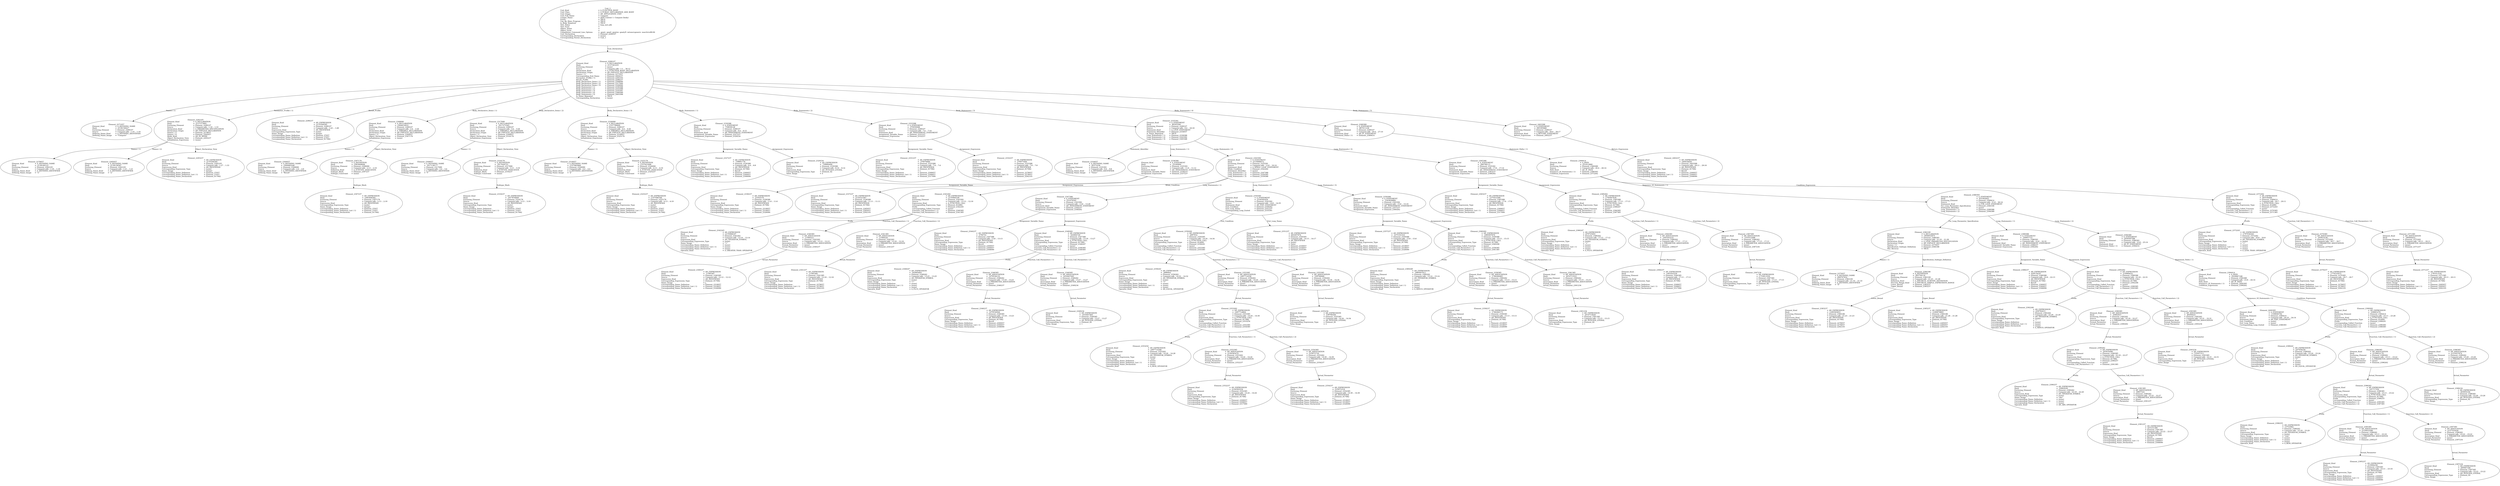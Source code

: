 digraph "loop_exit.adt" {
  Unit_2 -> Element_2299107
      [ label=Unit_Declaration ];
  Unit_2
      [ label=<<TABLE BORDER="0" CELLBORDER="0" CELLSPACING="0" CELLPADDING="0"> 
          <TR><TD COLSPAN="3">Unit_2</TD></TR>
          <TR><TD ALIGN="LEFT">Unit_Kind   </TD><TD> = </TD><TD ALIGN="LEFT">A_FUNCTION_BODY</TD></TR>
          <TR><TD ALIGN="LEFT">Unit_Class   </TD><TD> = </TD><TD ALIGN="LEFT">A_PUBLIC_DECLARATION_AND_BODY</TD></TR>
          <TR><TD ALIGN="LEFT">Unit_Origin   </TD><TD> = </TD><TD ALIGN="LEFT">AN_APPLICATION_UNIT</TD></TR>
          <TR><TD ALIGN="LEFT">Unit_Full_Name    </TD><TD> = </TD><TD ALIGN="LEFT">Compute</TD></TR>
          <TR><TD ALIGN="LEFT">Unique_Name   </TD><TD> = </TD><TD ALIGN="LEFT">ASIS Context 1: Compute (body)</TD></TR>
          <TR><TD ALIGN="LEFT">Exists  </TD><TD> = </TD><TD ALIGN="LEFT">TRUE</TD></TR>
          <TR><TD ALIGN="LEFT">Can_Be_Main_Program     </TD><TD> = </TD><TD ALIGN="LEFT">TRUE</TD></TR>
          <TR><TD ALIGN="LEFT">Is_Body_Required     </TD><TD> = </TD><TD ALIGN="LEFT">TRUE</TD></TR>
          <TR><TD ALIGN="LEFT">Text_Name   </TD><TD> = </TD><TD ALIGN="LEFT">loop_exit.adb</TD></TR>
          <TR><TD ALIGN="LEFT">Text_Form   </TD><TD> = </TD><TD ALIGN="LEFT"></TD></TR>
          <TR><TD ALIGN="LEFT">Object_Name   </TD><TD> = </TD><TD ALIGN="LEFT"></TD></TR>
          <TR><TD ALIGN="LEFT">Object_Form   </TD><TD> = </TD><TD ALIGN="LEFT"></TD></TR>
          <TR><TD ALIGN="LEFT">Compilation_Command_Line_Options         </TD><TD> = </TD><TD ALIGN="LEFT">-gnatc -gnatt -gnatws -gnatyN -mtune=generic -march=x86-64</TD></TR>
          <TR><TD ALIGN="LEFT">Unit_Declaration     </TD><TD> = </TD><TD ALIGN="LEFT">Element_2299107</TD></TR>
          <TR><TD ALIGN="LEFT">Corresponding_Declaration       </TD><TD> = </TD><TD ALIGN="LEFT">(none)</TD></TR>
          <TR><TD ALIGN="LEFT">Corresponding_Parent_Declaration         </TD><TD> = </TD><TD ALIGN="LEFT">Unit_1</TD></TR>
          </TABLE>> ];
  Element_2299107 -> Element_2271057
      [ label="Names ( 1)" ];
  Element_2299107 -> Element_2292105
      [ label="Parameter_Profile ( 1)" ];
  Element_2299107 -> Element_2296237
      [ label=Result_Profile ];
  Element_2299107 -> Element_2308090
      [ label="Body_Declarative_Items ( 1)" ];
  Element_2299107 -> Element_2317090
      [ label="Body_Declarative_Items ( 2)" ];
  Element_2299107 -> Element_2326090
      [ label="Body_Declarative_Items ( 3)" ];
  Element_2299107 -> Element_2330388
      [ label="Body_Statements ( 1)" ];
  Element_2299107 -> Element_2333388
      [ label="Body_Statements ( 2)" ];
  Element_2299107 -> Element_2335391
      [ label="Body_Statements ( 3)" ];
  Element_2299107 -> Element_2369389
      [ label="Body_Statements ( 4)" ];
  Element_2299107 -> Element_2403398
      [ label="Body_Statements ( 5)" ];
  Element_2299107
      [ label=<<TABLE BORDER="0" CELLBORDER="0" CELLSPACING="0" CELLPADDING="0"> 
          <TR><TD COLSPAN="3">Element_2299107</TD></TR>
          <TR><TD ALIGN="LEFT">Element_Kind    </TD><TD> = </TD><TD ALIGN="LEFT">A_DECLARATION</TD></TR>
          <TR><TD ALIGN="LEFT">Hash  </TD><TD> = </TD><TD ALIGN="LEFT">-2137341435</TD></TR>
          <TR><TD ALIGN="LEFT">Enclosing_Element     </TD><TD> = </TD><TD ALIGN="LEFT">(none)</TD></TR>
          <TR><TD ALIGN="LEFT">Source  </TD><TD> = </TD><TD ALIGN="LEFT">Compute.adb - 1:1 .. 30:12</TD></TR>
          <TR><TD ALIGN="LEFT">Declaration_Kind     </TD><TD> = </TD><TD ALIGN="LEFT">A_FUNCTION_BODY_DECLARATION</TD></TR>
          <TR><TD ALIGN="LEFT">Declaration_Origin     </TD><TD> = </TD><TD ALIGN="LEFT">AN_EXPLICIT_DECLARATION</TD></TR>
          <TR><TD ALIGN="LEFT">Names ( 1)   </TD><TD> = </TD><TD ALIGN="LEFT">Element_2271057</TD></TR>
          <TR><TD ALIGN="LEFT">Corresponding_End_Name      </TD><TD> = </TD><TD ALIGN="LEFT">Element_2404237</TD></TR>
          <TR><TD ALIGN="LEFT">Parameter_Profile ( 1)      </TD><TD> = </TD><TD ALIGN="LEFT">Element_2292105</TD></TR>
          <TR><TD ALIGN="LEFT">Result_Profile    </TD><TD> = </TD><TD ALIGN="LEFT">Element_2296237</TD></TR>
          <TR><TD ALIGN="LEFT">Body_Declarative_Items ( 1)       </TD><TD> = </TD><TD ALIGN="LEFT">Element_2308090</TD></TR>
          <TR><TD ALIGN="LEFT">Body_Declarative_Items ( 2)       </TD><TD> = </TD><TD ALIGN="LEFT">Element_2317090</TD></TR>
          <TR><TD ALIGN="LEFT">Body_Declarative_Items ( 3)       </TD><TD> = </TD><TD ALIGN="LEFT">Element_2326090</TD></TR>
          <TR><TD ALIGN="LEFT">Body_Statements ( 1)      </TD><TD> = </TD><TD ALIGN="LEFT">Element_2330388</TD></TR>
          <TR><TD ALIGN="LEFT">Body_Statements ( 2)      </TD><TD> = </TD><TD ALIGN="LEFT">Element_2333388</TD></TR>
          <TR><TD ALIGN="LEFT">Body_Statements ( 3)      </TD><TD> = </TD><TD ALIGN="LEFT">Element_2335391</TD></TR>
          <TR><TD ALIGN="LEFT">Body_Statements ( 4)      </TD><TD> = </TD><TD ALIGN="LEFT">Element_2369389</TD></TR>
          <TR><TD ALIGN="LEFT">Body_Statements ( 5)      </TD><TD> = </TD><TD ALIGN="LEFT">Element_2403398</TD></TR>
          <TR><TD ALIGN="LEFT">Is_Name_Repeated     </TD><TD> = </TD><TD ALIGN="LEFT">TRUE</TD></TR>
          <TR><TD ALIGN="LEFT">Corresponding_Declaration       </TD><TD> = </TD><TD ALIGN="LEFT">(none)</TD></TR>
          </TABLE>> ];
  Element_2271057
      [ label=<<TABLE BORDER="0" CELLBORDER="0" CELLSPACING="0" CELLPADDING="0"> 
          <TR><TD COLSPAN="3">Element_2271057</TD></TR>
          <TR><TD ALIGN="LEFT">Element_Kind    </TD><TD> = </TD><TD ALIGN="LEFT">A_DEFINING_NAME</TD></TR>
          <TR><TD ALIGN="LEFT">Hash  </TD><TD> = </TD><TD ALIGN="LEFT">-2138156027</TD></TR>
          <TR><TD ALIGN="LEFT">Enclosing_Element     </TD><TD> = </TD><TD ALIGN="LEFT">Element_2299107</TD></TR>
          <TR><TD ALIGN="LEFT">Source  </TD><TD> = </TD><TD ALIGN="LEFT">Compute.adb - 1:10 .. 1:16</TD></TR>
          <TR><TD ALIGN="LEFT">Defining_Name_Kind     </TD><TD> = </TD><TD ALIGN="LEFT">A_DEFINING_IDENTIFIER</TD></TR>
          <TR><TD ALIGN="LEFT">Defining_Name_Image     </TD><TD> = </TD><TD ALIGN="LEFT">"Compute"</TD></TR>
          </TABLE>> ];
  Element_2292105 -> Element_2278057
      [ label="Names ( 1)" ];
  Element_2292105 -> Element_2285057
      [ label="Names ( 2)" ];
  Element_2292105 -> Element_2293237
      [ label=Object_Declaration_View ];
  Element_2292105
      [ label=<<TABLE BORDER="0" CELLBORDER="0" CELLSPACING="0" CELLPADDING="0"> 
          <TR><TD COLSPAN="3">Element_2292105</TD></TR>
          <TR><TD ALIGN="LEFT">Element_Kind    </TD><TD> = </TD><TD ALIGN="LEFT">A_DECLARATION</TD></TR>
          <TR><TD ALIGN="LEFT">Hash  </TD><TD> = </TD><TD ALIGN="LEFT">-2137373691</TD></TR>
          <TR><TD ALIGN="LEFT">Enclosing_Element     </TD><TD> = </TD><TD ALIGN="LEFT">Element_2299107</TD></TR>
          <TR><TD ALIGN="LEFT">Source  </TD><TD> = </TD><TD ALIGN="LEFT">Compute.adb - 1:18 .. 1:33</TD></TR>
          <TR><TD ALIGN="LEFT">Declaration_Kind     </TD><TD> = </TD><TD ALIGN="LEFT">A_PARAMETER_SPECIFICATION</TD></TR>
          <TR><TD ALIGN="LEFT">Declaration_Origin     </TD><TD> = </TD><TD ALIGN="LEFT">AN_EXPLICIT_DECLARATION</TD></TR>
          <TR><TD ALIGN="LEFT">Names ( 1)   </TD><TD> = </TD><TD ALIGN="LEFT">Element_2278057</TD></TR>
          <TR><TD ALIGN="LEFT">Names ( 2)   </TD><TD> = </TD><TD ALIGN="LEFT">Element_2285057</TD></TR>
          <TR><TD ALIGN="LEFT">Mode_Kind   </TD><TD> = </TD><TD ALIGN="LEFT">AN_IN_MODE</TD></TR>
          <TR><TD ALIGN="LEFT">Object_Declaration_View      </TD><TD> = </TD><TD ALIGN="LEFT">Element_2293237</TD></TR>
          <TR><TD ALIGN="LEFT">Initialization_Expression       </TD><TD> = </TD><TD ALIGN="LEFT">(none)</TD></TR>
          </TABLE>> ];
  Element_2278057
      [ label=<<TABLE BORDER="0" CELLBORDER="0" CELLSPACING="0" CELLPADDING="0"> 
          <TR><TD COLSPAN="3">Element_2278057</TD></TR>
          <TR><TD ALIGN="LEFT">Element_Kind    </TD><TD> = </TD><TD ALIGN="LEFT">A_DEFINING_NAME</TD></TR>
          <TR><TD ALIGN="LEFT">Hash  </TD><TD> = </TD><TD ALIGN="LEFT">-2138160123</TD></TR>
          <TR><TD ALIGN="LEFT">Enclosing_Element     </TD><TD> = </TD><TD ALIGN="LEFT">Element_2292105</TD></TR>
          <TR><TD ALIGN="LEFT">Source  </TD><TD> = </TD><TD ALIGN="LEFT">Compute.adb - 1:18 .. 1:18</TD></TR>
          <TR><TD ALIGN="LEFT">Defining_Name_Kind     </TD><TD> = </TD><TD ALIGN="LEFT">A_DEFINING_IDENTIFIER</TD></TR>
          <TR><TD ALIGN="LEFT">Defining_Name_Image     </TD><TD> = </TD><TD ALIGN="LEFT">"x"</TD></TR>
          </TABLE>> ];
  Element_2285057
      [ label=<<TABLE BORDER="0" CELLBORDER="0" CELLSPACING="0" CELLPADDING="0"> 
          <TR><TD COLSPAN="3">Element_2285057</TD></TR>
          <TR><TD ALIGN="LEFT">Element_Kind    </TD><TD> = </TD><TD ALIGN="LEFT">A_DEFINING_NAME</TD></TR>
          <TR><TD ALIGN="LEFT">Hash  </TD><TD> = </TD><TD ALIGN="LEFT">-2138158587</TD></TR>
          <TR><TD ALIGN="LEFT">Enclosing_Element     </TD><TD> = </TD><TD ALIGN="LEFT">Element_2292105</TD></TR>
          <TR><TD ALIGN="LEFT">Source  </TD><TD> = </TD><TD ALIGN="LEFT">Compute.adb - 1:21 .. 1:21</TD></TR>
          <TR><TD ALIGN="LEFT">Defining_Name_Kind     </TD><TD> = </TD><TD ALIGN="LEFT">A_DEFINING_IDENTIFIER</TD></TR>
          <TR><TD ALIGN="LEFT">Defining_Name_Image     </TD><TD> = </TD><TD ALIGN="LEFT">"y"</TD></TR>
          </TABLE>> ];
  Element_2293237
      [ label=<<TABLE BORDER="0" CELLBORDER="0" CELLSPACING="0" CELLPADDING="0"> 
          <TR><TD COLSPAN="3">Element_2293237</TD></TR>
          <TR><TD ALIGN="LEFT">Element_Kind    </TD><TD> = </TD><TD ALIGN="LEFT">AN_EXPRESSION</TD></TR>
          <TR><TD ALIGN="LEFT">Hash  </TD><TD> = </TD><TD ALIGN="LEFT">-2135206395</TD></TR>
          <TR><TD ALIGN="LEFT">Enclosing_Element     </TD><TD> = </TD><TD ALIGN="LEFT">Element_2292105</TD></TR>
          <TR><TD ALIGN="LEFT">Source  </TD><TD> = </TD><TD ALIGN="LEFT">Compute.adb - 1:27 .. 1:33</TD></TR>
          <TR><TD ALIGN="LEFT">Expression_Kind    </TD><TD> = </TD><TD ALIGN="LEFT">AN_IDENTIFIER</TD></TR>
          <TR><TD ALIGN="LEFT">Corresponding_Expression_Type        </TD><TD> = </TD><TD ALIGN="LEFT">(none)</TD></TR>
          <TR><TD ALIGN="LEFT">Name_Image   </TD><TD> = </TD><TD ALIGN="LEFT">Integer</TD></TR>
          <TR><TD ALIGN="LEFT">Corresponding_Name_Definition        </TD><TD> = </TD><TD ALIGN="LEFT">Element_37057</TD></TR>
          <TR><TD ALIGN="LEFT">Corresponding_Name_Definition_List ( 1)          </TD><TD> = </TD><TD ALIGN="LEFT">Element_37057</TD></TR>
          <TR><TD ALIGN="LEFT">Corresponding_Name_Declaration        </TD><TD> = </TD><TD ALIGN="LEFT">Element_917082</TD></TR>
          </TABLE>> ];
  Element_2296237
      [ label=<<TABLE BORDER="0" CELLBORDER="0" CELLSPACING="0" CELLPADDING="0"> 
          <TR><TD COLSPAN="3">Element_2296237</TD></TR>
          <TR><TD ALIGN="LEFT">Element_Kind    </TD><TD> = </TD><TD ALIGN="LEFT">AN_EXPRESSION</TD></TR>
          <TR><TD ALIGN="LEFT">Hash  </TD><TD> = </TD><TD ALIGN="LEFT">-2135206395</TD></TR>
          <TR><TD ALIGN="LEFT">Enclosing_Element     </TD><TD> = </TD><TD ALIGN="LEFT">Element_2299107</TD></TR>
          <TR><TD ALIGN="LEFT">Source  </TD><TD> = </TD><TD ALIGN="LEFT">Compute.adb - 1:43 .. 1:49</TD></TR>
          <TR><TD ALIGN="LEFT">Expression_Kind    </TD><TD> = </TD><TD ALIGN="LEFT">AN_IDENTIFIER</TD></TR>
          <TR><TD ALIGN="LEFT">Corresponding_Expression_Type        </TD><TD> = </TD><TD ALIGN="LEFT">(none)</TD></TR>
          <TR><TD ALIGN="LEFT">Name_Image   </TD><TD> = </TD><TD ALIGN="LEFT">Integer</TD></TR>
          <TR><TD ALIGN="LEFT">Corresponding_Name_Definition        </TD><TD> = </TD><TD ALIGN="LEFT">Element_37057</TD></TR>
          <TR><TD ALIGN="LEFT">Corresponding_Name_Definition_List ( 1)          </TD><TD> = </TD><TD ALIGN="LEFT">Element_37057</TD></TR>
          <TR><TD ALIGN="LEFT">Corresponding_Name_Declaration        </TD><TD> = </TD><TD ALIGN="LEFT">Element_917082</TD></TR>
          </TABLE>> ];
  Element_2308090 -> Element_2300057
      [ label="Names ( 1)" ];
  Element_2308090 -> Element_2307176
      [ label=Object_Declaration_View ];
  Element_2308090
      [ label=<<TABLE BORDER="0" CELLBORDER="0" CELLSPACING="0" CELLPADDING="0"> 
          <TR><TD COLSPAN="3">Element_2308090</TD></TR>
          <TR><TD ALIGN="LEFT">Element_Kind    </TD><TD> = </TD><TD ALIGN="LEFT">A_DECLARATION</TD></TR>
          <TR><TD ALIGN="LEFT">Hash  </TD><TD> = </TD><TD ALIGN="LEFT">-1064614910</TD></TR>
          <TR><TD ALIGN="LEFT">Enclosing_Element     </TD><TD> = </TD><TD ALIGN="LEFT">Element_2299107</TD></TR>
          <TR><TD ALIGN="LEFT">Source  </TD><TD> = </TD><TD ALIGN="LEFT">Compute.adb - 2:4 .. 2:20</TD></TR>
          <TR><TD ALIGN="LEFT">Declaration_Kind     </TD><TD> = </TD><TD ALIGN="LEFT">A_VARIABLE_DECLARATION</TD></TR>
          <TR><TD ALIGN="LEFT">Declaration_Origin     </TD><TD> = </TD><TD ALIGN="LEFT">AN_EXPLICIT_DECLARATION</TD></TR>
          <TR><TD ALIGN="LEFT">Names ( 1)   </TD><TD> = </TD><TD ALIGN="LEFT">Element_2300057</TD></TR>
          <TR><TD ALIGN="LEFT">Object_Declaration_View      </TD><TD> = </TD><TD ALIGN="LEFT">Element_2307176</TD></TR>
          <TR><TD ALIGN="LEFT">Initialization_Expression       </TD><TD> = </TD><TD ALIGN="LEFT">(none)</TD></TR>
          </TABLE>> ];
  Element_2300057
      [ label=<<TABLE BORDER="0" CELLBORDER="0" CELLSPACING="0" CELLPADDING="0"> 
          <TR><TD COLSPAN="3">Element_2300057</TD></TR>
          <TR><TD ALIGN="LEFT">Element_Kind    </TD><TD> = </TD><TD ALIGN="LEFT">A_DEFINING_NAME</TD></TR>
          <TR><TD ALIGN="LEFT">Hash  </TD><TD> = </TD><TD ALIGN="LEFT">-1064885246</TD></TR>
          <TR><TD ALIGN="LEFT">Enclosing_Element     </TD><TD> = </TD><TD ALIGN="LEFT">Element_2308090</TD></TR>
          <TR><TD ALIGN="LEFT">Source  </TD><TD> = </TD><TD ALIGN="LEFT">Compute.adb - 2:4 .. 2:9</TD></TR>
          <TR><TD ALIGN="LEFT">Defining_Name_Kind     </TD><TD> = </TD><TD ALIGN="LEFT">A_DEFINING_IDENTIFIER</TD></TR>
          <TR><TD ALIGN="LEFT">Defining_Name_Image     </TD><TD> = </TD><TD ALIGN="LEFT">"Result"</TD></TR>
          </TABLE>> ];
  Element_2307176 -> Element_2307237
      [ label=Subtype_Mark ];
  Element_2307176
      [ label=<<TABLE BORDER="0" CELLBORDER="0" CELLSPACING="0" CELLPADDING="0"> 
          <TR><TD COLSPAN="3">Element_2307176</TD></TR>
          <TR><TD ALIGN="LEFT">Element_Kind    </TD><TD> = </TD><TD ALIGN="LEFT">A_DEFINITION</TD></TR>
          <TR><TD ALIGN="LEFT">Hash  </TD><TD> = </TD><TD ALIGN="LEFT">-1063908094</TD></TR>
          <TR><TD ALIGN="LEFT">Enclosing_Element     </TD><TD> = </TD><TD ALIGN="LEFT">Element_2308090</TD></TR>
          <TR><TD ALIGN="LEFT">Source  </TD><TD> = </TD><TD ALIGN="LEFT">Compute.adb - 2:13 .. 2:19</TD></TR>
          <TR><TD ALIGN="LEFT">Definition_Kind    </TD><TD> = </TD><TD ALIGN="LEFT">A_SUBTYPE_INDICATION</TD></TR>
          <TR><TD ALIGN="LEFT">Subtype_Mark    </TD><TD> = </TD><TD ALIGN="LEFT">Element_2307237</TD></TR>
          <TR><TD ALIGN="LEFT">Subtype_Constraint     </TD><TD> = </TD><TD ALIGN="LEFT">(none)</TD></TR>
          </TABLE>> ];
  Element_2307237
      [ label=<<TABLE BORDER="0" CELLBORDER="0" CELLSPACING="0" CELLPADDING="0"> 
          <TR><TD COLSPAN="3">Element_2307237</TD></TR>
          <TR><TD ALIGN="LEFT">Element_Kind    </TD><TD> = </TD><TD ALIGN="LEFT">AN_EXPRESSION</TD></TR>
          <TR><TD ALIGN="LEFT">Hash  </TD><TD> = </TD><TD ALIGN="LEFT">-1063408382</TD></TR>
          <TR><TD ALIGN="LEFT">Enclosing_Element     </TD><TD> = </TD><TD ALIGN="LEFT">Element_2307176</TD></TR>
          <TR><TD ALIGN="LEFT">Source  </TD><TD> = </TD><TD ALIGN="LEFT">Compute.adb - 2:13 .. 2:19</TD></TR>
          <TR><TD ALIGN="LEFT">Expression_Kind    </TD><TD> = </TD><TD ALIGN="LEFT">AN_IDENTIFIER</TD></TR>
          <TR><TD ALIGN="LEFT">Corresponding_Expression_Type        </TD><TD> = </TD><TD ALIGN="LEFT">(none)</TD></TR>
          <TR><TD ALIGN="LEFT">Name_Image   </TD><TD> = </TD><TD ALIGN="LEFT">Integer</TD></TR>
          <TR><TD ALIGN="LEFT">Corresponding_Name_Definition        </TD><TD> = </TD><TD ALIGN="LEFT">Element_37057</TD></TR>
          <TR><TD ALIGN="LEFT">Corresponding_Name_Definition_List ( 1)          </TD><TD> = </TD><TD ALIGN="LEFT">Element_37057</TD></TR>
          <TR><TD ALIGN="LEFT">Corresponding_Name_Declaration        </TD><TD> = </TD><TD ALIGN="LEFT">Element_917082</TD></TR>
          </TABLE>> ];
  Element_2317090 -> Element_2309057
      [ label="Names ( 1)" ];
  Element_2317090 -> Element_2316176
      [ label=Object_Declaration_View ];
  Element_2317090
      [ label=<<TABLE BORDER="0" CELLBORDER="0" CELLSPACING="0" CELLPADDING="0"> 
          <TR><TD COLSPAN="3">Element_2317090</TD></TR>
          <TR><TD ALIGN="LEFT">Element_Kind    </TD><TD> = </TD><TD ALIGN="LEFT">A_DECLARATION</TD></TR>
          <TR><TD ALIGN="LEFT">Hash  </TD><TD> = </TD><TD ALIGN="LEFT"> 1617273345</TD></TR>
          <TR><TD ALIGN="LEFT">Enclosing_Element     </TD><TD> = </TD><TD ALIGN="LEFT">Element_2299107</TD></TR>
          <TR><TD ALIGN="LEFT">Source  </TD><TD> = </TD><TD ALIGN="LEFT">Compute.adb - 3:4 .. 3:20</TD></TR>
          <TR><TD ALIGN="LEFT">Declaration_Kind     </TD><TD> = </TD><TD ALIGN="LEFT">A_VARIABLE_DECLARATION</TD></TR>
          <TR><TD ALIGN="LEFT">Declaration_Origin     </TD><TD> = </TD><TD ALIGN="LEFT">AN_EXPLICIT_DECLARATION</TD></TR>
          <TR><TD ALIGN="LEFT">Names ( 1)   </TD><TD> = </TD><TD ALIGN="LEFT">Element_2309057</TD></TR>
          <TR><TD ALIGN="LEFT">Object_Declaration_View      </TD><TD> = </TD><TD ALIGN="LEFT">Element_2316176</TD></TR>
          <TR><TD ALIGN="LEFT">Initialization_Expression       </TD><TD> = </TD><TD ALIGN="LEFT">(none)</TD></TR>
          </TABLE>> ];
  Element_2309057
      [ label=<<TABLE BORDER="0" CELLBORDER="0" CELLSPACING="0" CELLPADDING="0"> 
          <TR><TD COLSPAN="3">Element_2309057</TD></TR>
          <TR><TD ALIGN="LEFT">Element_Kind    </TD><TD> = </TD><TD ALIGN="LEFT">A_DEFINING_NAME</TD></TR>
          <TR><TD ALIGN="LEFT">Hash  </TD><TD> = </TD><TD ALIGN="LEFT"> 1617138177</TD></TR>
          <TR><TD ALIGN="LEFT">Enclosing_Element     </TD><TD> = </TD><TD ALIGN="LEFT">Element_2317090</TD></TR>
          <TR><TD ALIGN="LEFT">Source  </TD><TD> = </TD><TD ALIGN="LEFT">Compute.adb - 3:4 .. 3:4</TD></TR>
          <TR><TD ALIGN="LEFT">Defining_Name_Kind     </TD><TD> = </TD><TD ALIGN="LEFT">A_DEFINING_IDENTIFIER</TD></TR>
          <TR><TD ALIGN="LEFT">Defining_Name_Image     </TD><TD> = </TD><TD ALIGN="LEFT">"I"</TD></TR>
          </TABLE>> ];
  Element_2316176 -> Element_2316237
      [ label=Subtype_Mark ];
  Element_2316176
      [ label=<<TABLE BORDER="0" CELLBORDER="0" CELLSPACING="0" CELLPADDING="0"> 
          <TR><TD COLSPAN="3">Element_2316176</TD></TR>
          <TR><TD ALIGN="LEFT">Element_Kind    </TD><TD> = </TD><TD ALIGN="LEFT">A_DEFINITION</TD></TR>
          <TR><TD ALIGN="LEFT">Hash  </TD><TD> = </TD><TD ALIGN="LEFT"> 1617626753</TD></TR>
          <TR><TD ALIGN="LEFT">Enclosing_Element     </TD><TD> = </TD><TD ALIGN="LEFT">Element_2317090</TD></TR>
          <TR><TD ALIGN="LEFT">Source  </TD><TD> = </TD><TD ALIGN="LEFT">Compute.adb - 3:13 .. 3:19</TD></TR>
          <TR><TD ALIGN="LEFT">Definition_Kind    </TD><TD> = </TD><TD ALIGN="LEFT">A_SUBTYPE_INDICATION</TD></TR>
          <TR><TD ALIGN="LEFT">Subtype_Mark    </TD><TD> = </TD><TD ALIGN="LEFT">Element_2316237</TD></TR>
          <TR><TD ALIGN="LEFT">Subtype_Constraint     </TD><TD> = </TD><TD ALIGN="LEFT">(none)</TD></TR>
          </TABLE>> ];
  Element_2316237
      [ label=<<TABLE BORDER="0" CELLBORDER="0" CELLSPACING="0" CELLPADDING="0"> 
          <TR><TD COLSPAN="3">Element_2316237</TD></TR>
          <TR><TD ALIGN="LEFT">Element_Kind    </TD><TD> = </TD><TD ALIGN="LEFT">AN_EXPRESSION</TD></TR>
          <TR><TD ALIGN="LEFT">Hash  </TD><TD> = </TD><TD ALIGN="LEFT"> 1617876609</TD></TR>
          <TR><TD ALIGN="LEFT">Enclosing_Element     </TD><TD> = </TD><TD ALIGN="LEFT">Element_2316176</TD></TR>
          <TR><TD ALIGN="LEFT">Source  </TD><TD> = </TD><TD ALIGN="LEFT">Compute.adb - 3:13 .. 3:19</TD></TR>
          <TR><TD ALIGN="LEFT">Expression_Kind    </TD><TD> = </TD><TD ALIGN="LEFT">AN_IDENTIFIER</TD></TR>
          <TR><TD ALIGN="LEFT">Corresponding_Expression_Type        </TD><TD> = </TD><TD ALIGN="LEFT">(none)</TD></TR>
          <TR><TD ALIGN="LEFT">Name_Image   </TD><TD> = </TD><TD ALIGN="LEFT">Integer</TD></TR>
          <TR><TD ALIGN="LEFT">Corresponding_Name_Definition        </TD><TD> = </TD><TD ALIGN="LEFT">Element_37057</TD></TR>
          <TR><TD ALIGN="LEFT">Corresponding_Name_Definition_List ( 1)          </TD><TD> = </TD><TD ALIGN="LEFT">Element_37057</TD></TR>
          <TR><TD ALIGN="LEFT">Corresponding_Name_Declaration        </TD><TD> = </TD><TD ALIGN="LEFT">Element_917082</TD></TR>
          </TABLE>> ];
  Element_2326090 -> Element_2318057
      [ label="Names ( 1)" ];
  Element_2326090 -> Element_2325176
      [ label=Object_Declaration_View ];
  Element_2326090
      [ label=<<TABLE BORDER="0" CELLBORDER="0" CELLSPACING="0" CELLPADDING="0"> 
          <TR><TD COLSPAN="3">Element_2326090</TD></TR>
          <TR><TD ALIGN="LEFT">Element_Kind    </TD><TD> = </TD><TD ALIGN="LEFT">A_DECLARATION</TD></TR>
          <TR><TD ALIGN="LEFT">Hash  </TD><TD> = </TD><TD ALIGN="LEFT">-1337798400</TD></TR>
          <TR><TD ALIGN="LEFT">Enclosing_Element     </TD><TD> = </TD><TD ALIGN="LEFT">Element_2299107</TD></TR>
          <TR><TD ALIGN="LEFT">Source  </TD><TD> = </TD><TD ALIGN="LEFT">Compute.adb - 4:4 .. 4:20</TD></TR>
          <TR><TD ALIGN="LEFT">Declaration_Kind     </TD><TD> = </TD><TD ALIGN="LEFT">A_VARIABLE_DECLARATION</TD></TR>
          <TR><TD ALIGN="LEFT">Declaration_Origin     </TD><TD> = </TD><TD ALIGN="LEFT">AN_EXPLICIT_DECLARATION</TD></TR>
          <TR><TD ALIGN="LEFT">Names ( 1)   </TD><TD> = </TD><TD ALIGN="LEFT">Element_2318057</TD></TR>
          <TR><TD ALIGN="LEFT">Object_Declaration_View      </TD><TD> = </TD><TD ALIGN="LEFT">Element_2325176</TD></TR>
          <TR><TD ALIGN="LEFT">Initialization_Expression       </TD><TD> = </TD><TD ALIGN="LEFT">(none)</TD></TR>
          </TABLE>> ];
  Element_2318057
      [ label=<<TABLE BORDER="0" CELLBORDER="0" CELLSPACING="0" CELLPADDING="0"> 
          <TR><TD COLSPAN="3">Element_2318057</TD></TR>
          <TR><TD ALIGN="LEFT">Element_Kind    </TD><TD> = </TD><TD ALIGN="LEFT">A_DEFINING_NAME</TD></TR>
          <TR><TD ALIGN="LEFT">Hash  </TD><TD> = </TD><TD ALIGN="LEFT">-1337865984</TD></TR>
          <TR><TD ALIGN="LEFT">Enclosing_Element     </TD><TD> = </TD><TD ALIGN="LEFT">Element_2326090</TD></TR>
          <TR><TD ALIGN="LEFT">Source  </TD><TD> = </TD><TD ALIGN="LEFT">Compute.adb - 4:4 .. 4:4</TD></TR>
          <TR><TD ALIGN="LEFT">Defining_Name_Kind     </TD><TD> = </TD><TD ALIGN="LEFT">A_DEFINING_IDENTIFIER</TD></TR>
          <TR><TD ALIGN="LEFT">Defining_Name_Image     </TD><TD> = </TD><TD ALIGN="LEFT">"J"</TD></TR>
          </TABLE>> ];
  Element_2325176 -> Element_2325237
      [ label=Subtype_Mark ];
  Element_2325176
      [ label=<<TABLE BORDER="0" CELLBORDER="0" CELLSPACING="0" CELLPADDING="0"> 
          <TR><TD COLSPAN="3">Element_2325176</TD></TR>
          <TR><TD ALIGN="LEFT">Element_Kind    </TD><TD> = </TD><TD ALIGN="LEFT">A_DEFINITION</TD></TR>
          <TR><TD ALIGN="LEFT">Hash  </TD><TD> = </TD><TD ALIGN="LEFT">-1337621696</TD></TR>
          <TR><TD ALIGN="LEFT">Enclosing_Element     </TD><TD> = </TD><TD ALIGN="LEFT">Element_2326090</TD></TR>
          <TR><TD ALIGN="LEFT">Source  </TD><TD> = </TD><TD ALIGN="LEFT">Compute.adb - 4:13 .. 4:19</TD></TR>
          <TR><TD ALIGN="LEFT">Definition_Kind    </TD><TD> = </TD><TD ALIGN="LEFT">A_SUBTYPE_INDICATION</TD></TR>
          <TR><TD ALIGN="LEFT">Subtype_Mark    </TD><TD> = </TD><TD ALIGN="LEFT">Element_2325237</TD></TR>
          <TR><TD ALIGN="LEFT">Subtype_Constraint     </TD><TD> = </TD><TD ALIGN="LEFT">(none)</TD></TR>
          </TABLE>> ];
  Element_2325237
      [ label=<<TABLE BORDER="0" CELLBORDER="0" CELLSPACING="0" CELLPADDING="0"> 
          <TR><TD COLSPAN="3">Element_2325237</TD></TR>
          <TR><TD ALIGN="LEFT">Element_Kind    </TD><TD> = </TD><TD ALIGN="LEFT">AN_EXPRESSION</TD></TR>
          <TR><TD ALIGN="LEFT">Hash  </TD><TD> = </TD><TD ALIGN="LEFT">-1337496768</TD></TR>
          <TR><TD ALIGN="LEFT">Enclosing_Element     </TD><TD> = </TD><TD ALIGN="LEFT">Element_2325176</TD></TR>
          <TR><TD ALIGN="LEFT">Source  </TD><TD> = </TD><TD ALIGN="LEFT">Compute.adb - 4:13 .. 4:19</TD></TR>
          <TR><TD ALIGN="LEFT">Expression_Kind    </TD><TD> = </TD><TD ALIGN="LEFT">AN_IDENTIFIER</TD></TR>
          <TR><TD ALIGN="LEFT">Corresponding_Expression_Type        </TD><TD> = </TD><TD ALIGN="LEFT">(none)</TD></TR>
          <TR><TD ALIGN="LEFT">Name_Image   </TD><TD> = </TD><TD ALIGN="LEFT">Integer</TD></TR>
          <TR><TD ALIGN="LEFT">Corresponding_Name_Definition        </TD><TD> = </TD><TD ALIGN="LEFT">Element_37057</TD></TR>
          <TR><TD ALIGN="LEFT">Corresponding_Name_Definition_List ( 1)          </TD><TD> = </TD><TD ALIGN="LEFT">Element_37057</TD></TR>
          <TR><TD ALIGN="LEFT">Corresponding_Name_Declaration        </TD><TD> = </TD><TD ALIGN="LEFT">Element_917082</TD></TR>
          </TABLE>> ];
  Element_2330388 -> Element_2327237
      [ label=Assignment_Variable_Name ];
  Element_2330388 -> Element_2329234
      [ label=Assignment_Expression ];
  Element_2330388
      [ label=<<TABLE BORDER="0" CELLBORDER="0" CELLSPACING="0" CELLPADDING="0"> 
          <TR><TD COLSPAN="3">Element_2330388</TD></TR>
          <TR><TD ALIGN="LEFT">Element_Kind    </TD><TD> = </TD><TD ALIGN="LEFT">A_STATEMENT</TD></TR>
          <TR><TD ALIGN="LEFT">Hash  </TD><TD> = </TD><TD ALIGN="LEFT"> 739838128</TD></TR>
          <TR><TD ALIGN="LEFT">Enclosing_Element     </TD><TD> = </TD><TD ALIGN="LEFT">Element_2299107</TD></TR>
          <TR><TD ALIGN="LEFT">Source  </TD><TD> = </TD><TD ALIGN="LEFT">Compute.adb - 6:4 .. 6:15</TD></TR>
          <TR><TD ALIGN="LEFT">Statement_Kind    </TD><TD> = </TD><TD ALIGN="LEFT">AN_ASSIGNMENT_STATEMENT</TD></TR>
          <TR><TD ALIGN="LEFT">Assignment_Variable_Name       </TD><TD> = </TD><TD ALIGN="LEFT">Element_2327237</TD></TR>
          <TR><TD ALIGN="LEFT">Assignment_Expression      </TD><TD> = </TD><TD ALIGN="LEFT">Element_2329234</TD></TR>
          </TABLE>> ];
  Element_2327237
      [ label=<<TABLE BORDER="0" CELLBORDER="0" CELLSPACING="0" CELLPADDING="0"> 
          <TR><TD COLSPAN="3">Element_2327237</TD></TR>
          <TR><TD ALIGN="LEFT">Element_Kind    </TD><TD> = </TD><TD ALIGN="LEFT">AN_EXPRESSION</TD></TR>
          <TR><TD ALIGN="LEFT">Hash  </TD><TD> = </TD><TD ALIGN="LEFT"> 739891776</TD></TR>
          <TR><TD ALIGN="LEFT">Enclosing_Element     </TD><TD> = </TD><TD ALIGN="LEFT">Element_2330388</TD></TR>
          <TR><TD ALIGN="LEFT">Source  </TD><TD> = </TD><TD ALIGN="LEFT">Compute.adb - 6:4 .. 6:9</TD></TR>
          <TR><TD ALIGN="LEFT">Expression_Kind    </TD><TD> = </TD><TD ALIGN="LEFT">AN_IDENTIFIER</TD></TR>
          <TR><TD ALIGN="LEFT">Corresponding_Expression_Type        </TD><TD> = </TD><TD ALIGN="LEFT">Element_917082</TD></TR>
          <TR><TD ALIGN="LEFT">Name_Image   </TD><TD> = </TD><TD ALIGN="LEFT">Result</TD></TR>
          <TR><TD ALIGN="LEFT">Corresponding_Name_Definition        </TD><TD> = </TD><TD ALIGN="LEFT">Element_2300057</TD></TR>
          <TR><TD ALIGN="LEFT">Corresponding_Name_Definition_List ( 1)          </TD><TD> = </TD><TD ALIGN="LEFT">Element_2300057</TD></TR>
          <TR><TD ALIGN="LEFT">Corresponding_Name_Declaration        </TD><TD> = </TD><TD ALIGN="LEFT">Element_2308090</TD></TR>
          </TABLE>> ];
  Element_2329234
      [ label=<<TABLE BORDER="0" CELLBORDER="0" CELLSPACING="0" CELLPADDING="0"> 
          <TR><TD COLSPAN="3">Element_2329234</TD></TR>
          <TR><TD ALIGN="LEFT">Element_Kind    </TD><TD> = </TD><TD ALIGN="LEFT">AN_EXPRESSION</TD></TR>
          <TR><TD ALIGN="LEFT">Hash  </TD><TD> = </TD><TD ALIGN="LEFT"> 739890400</TD></TR>
          <TR><TD ALIGN="LEFT">Enclosing_Element     </TD><TD> = </TD><TD ALIGN="LEFT">Element_2330388</TD></TR>
          <TR><TD ALIGN="LEFT">Source  </TD><TD> = </TD><TD ALIGN="LEFT">Compute.adb - 6:14 .. 6:14</TD></TR>
          <TR><TD ALIGN="LEFT">Expression_Kind    </TD><TD> = </TD><TD ALIGN="LEFT">AN_INTEGER_LITERAL</TD></TR>
          <TR><TD ALIGN="LEFT">Corresponding_Expression_Type        </TD><TD> = </TD><TD ALIGN="LEFT">Element_82</TD></TR>
          <TR><TD ALIGN="LEFT">Value_Image   </TD><TD> = </TD><TD ALIGN="LEFT">0</TD></TR>
          </TABLE>> ];
  Element_2333388 -> Element_2331237
      [ label=Assignment_Variable_Name ];
  Element_2333388 -> Element_2332237
      [ label=Assignment_Expression ];
  Element_2333388
      [ label=<<TABLE BORDER="0" CELLBORDER="0" CELLSPACING="0" CELLPADDING="0"> 
          <TR><TD COLSPAN="3">Element_2333388</TD></TR>
          <TR><TD ALIGN="LEFT">Element_Kind    </TD><TD> = </TD><TD ALIGN="LEFT">A_STATEMENT</TD></TR>
          <TR><TD ALIGN="LEFT">Hash  </TD><TD> = </TD><TD ALIGN="LEFT"> 370050096</TD></TR>
          <TR><TD ALIGN="LEFT">Enclosing_Element     </TD><TD> = </TD><TD ALIGN="LEFT">Element_2299107</TD></TR>
          <TR><TD ALIGN="LEFT">Source  </TD><TD> = </TD><TD ALIGN="LEFT">Compute.adb - 7:4 .. 7:10</TD></TR>
          <TR><TD ALIGN="LEFT">Statement_Kind    </TD><TD> = </TD><TD ALIGN="LEFT">AN_ASSIGNMENT_STATEMENT</TD></TR>
          <TR><TD ALIGN="LEFT">Assignment_Variable_Name       </TD><TD> = </TD><TD ALIGN="LEFT">Element_2331237</TD></TR>
          <TR><TD ALIGN="LEFT">Assignment_Expression      </TD><TD> = </TD><TD ALIGN="LEFT">Element_2332237</TD></TR>
          </TABLE>> ];
  Element_2331237
      [ label=<<TABLE BORDER="0" CELLBORDER="0" CELLSPACING="0" CELLPADDING="0"> 
          <TR><TD COLSPAN="3">Element_2331237</TD></TR>
          <TR><TD ALIGN="LEFT">Element_Kind    </TD><TD> = </TD><TD ALIGN="LEFT">AN_EXPRESSION</TD></TR>
          <TR><TD ALIGN="LEFT">Hash  </TD><TD> = </TD><TD ALIGN="LEFT"> 370076960</TD></TR>
          <TR><TD ALIGN="LEFT">Enclosing_Element     </TD><TD> = </TD><TD ALIGN="LEFT">Element_2333388</TD></TR>
          <TR><TD ALIGN="LEFT">Source  </TD><TD> = </TD><TD ALIGN="LEFT">Compute.adb - 7:4 .. 7:4</TD></TR>
          <TR><TD ALIGN="LEFT">Expression_Kind    </TD><TD> = </TD><TD ALIGN="LEFT">AN_IDENTIFIER</TD></TR>
          <TR><TD ALIGN="LEFT">Corresponding_Expression_Type        </TD><TD> = </TD><TD ALIGN="LEFT">Element_917082</TD></TR>
          <TR><TD ALIGN="LEFT">Name_Image   </TD><TD> = </TD><TD ALIGN="LEFT">I</TD></TR>
          <TR><TD ALIGN="LEFT">Corresponding_Name_Definition        </TD><TD> = </TD><TD ALIGN="LEFT">Element_2309057</TD></TR>
          <TR><TD ALIGN="LEFT">Corresponding_Name_Definition_List ( 1)          </TD><TD> = </TD><TD ALIGN="LEFT">Element_2309057</TD></TR>
          <TR><TD ALIGN="LEFT">Corresponding_Name_Declaration        </TD><TD> = </TD><TD ALIGN="LEFT">Element_2317090</TD></TR>
          </TABLE>> ];
  Element_2332237
      [ label=<<TABLE BORDER="0" CELLBORDER="0" CELLSPACING="0" CELLPADDING="0"> 
          <TR><TD COLSPAN="3">Element_2332237</TD></TR>
          <TR><TD ALIGN="LEFT">Element_Kind    </TD><TD> = </TD><TD ALIGN="LEFT">AN_EXPRESSION</TD></TR>
          <TR><TD ALIGN="LEFT">Hash  </TD><TD> = </TD><TD ALIGN="LEFT"> 370077000</TD></TR>
          <TR><TD ALIGN="LEFT">Enclosing_Element     </TD><TD> = </TD><TD ALIGN="LEFT">Element_2333388</TD></TR>
          <TR><TD ALIGN="LEFT">Source  </TD><TD> = </TD><TD ALIGN="LEFT">Compute.adb - 7:9 .. 7:9</TD></TR>
          <TR><TD ALIGN="LEFT">Expression_Kind    </TD><TD> = </TD><TD ALIGN="LEFT">AN_IDENTIFIER</TD></TR>
          <TR><TD ALIGN="LEFT">Corresponding_Expression_Type        </TD><TD> = </TD><TD ALIGN="LEFT">Element_917082</TD></TR>
          <TR><TD ALIGN="LEFT">Name_Image   </TD><TD> = </TD><TD ALIGN="LEFT">X</TD></TR>
          <TR><TD ALIGN="LEFT">Corresponding_Name_Definition        </TD><TD> = </TD><TD ALIGN="LEFT">Element_2278057</TD></TR>
          <TR><TD ALIGN="LEFT">Corresponding_Name_Definition_List ( 1)          </TD><TD> = </TD><TD ALIGN="LEFT">Element_2278057</TD></TR>
          <TR><TD ALIGN="LEFT">Corresponding_Name_Declaration        </TD><TD> = </TD><TD ALIGN="LEFT">Element_2292105</TD></TR>
          </TABLE>> ];
  Element_2335391 -> Element_2334057
      [ label=Statement_Identifier ];
  Element_2335391 -> Element_2338388
      [ label="Loop_Statements ( 1)" ];
  Element_2335391 -> Element_2343392
      [ label="Loop_Statements ( 2)" ];
  Element_2335391 -> Element_2365388
      [ label="Loop_Statements ( 3)" ];
  Element_2335391
      [ label=<<TABLE BORDER="0" CELLBORDER="0" CELLSPACING="0" CELLPADDING="0"> 
          <TR><TD COLSPAN="3">Element_2335391</TD></TR>
          <TR><TD ALIGN="LEFT">Element_Kind    </TD><TD> = </TD><TD ALIGN="LEFT">A_STATEMENT</TD></TR>
          <TR><TD ALIGN="LEFT">Hash  </TD><TD> = </TD><TD ALIGN="LEFT"> 46305508</TD></TR>
          <TR><TD ALIGN="LEFT">Enclosing_Element     </TD><TD> = </TD><TD ALIGN="LEFT">Element_2299107</TD></TR>
          <TR><TD ALIGN="LEFT">Source  </TD><TD> = </TD><TD ALIGN="LEFT">Compute.adb - 9:4 .. 18:18</TD></TR>
          <TR><TD ALIGN="LEFT">Statement_Kind    </TD><TD> = </TD><TD ALIGN="LEFT">A_LOOP_STATEMENT</TD></TR>
          <TR><TD ALIGN="LEFT">Statement_Identifier      </TD><TD> = </TD><TD ALIGN="LEFT">Element_2334057</TD></TR>
          <TR><TD ALIGN="LEFT">Is_Name_Repeated     </TD><TD> = </TD><TD ALIGN="LEFT">TRUE</TD></TR>
          <TR><TD ALIGN="LEFT">Loop_Statements ( 1)      </TD><TD> = </TD><TD ALIGN="LEFT">Element_2338388</TD></TR>
          <TR><TD ALIGN="LEFT">Loop_Statements ( 2)      </TD><TD> = </TD><TD ALIGN="LEFT">Element_2343392</TD></TR>
          <TR><TD ALIGN="LEFT">Loop_Statements ( 3)      </TD><TD> = </TD><TD ALIGN="LEFT">Element_2365388</TD></TR>
          </TABLE>> ];
  Element_2334057
      [ label=<<TABLE BORDER="0" CELLBORDER="0" CELLSPACING="0" CELLPADDING="0"> 
          <TR><TD COLSPAN="3">Element_2334057</TD></TR>
          <TR><TD ALIGN="LEFT">Element_Kind    </TD><TD> = </TD><TD ALIGN="LEFT">A_DEFINING_NAME</TD></TR>
          <TR><TD ALIGN="LEFT">Hash  </TD><TD> = </TD><TD ALIGN="LEFT"> 92573256</TD></TR>
          <TR><TD ALIGN="LEFT">Enclosing_Element     </TD><TD> = </TD><TD ALIGN="LEFT">Element_2335391</TD></TR>
          <TR><TD ALIGN="LEFT">Source  </TD><TD> = </TD><TD ALIGN="LEFT">Compute.adb - 9:4 .. 9:8</TD></TR>
          <TR><TD ALIGN="LEFT">Defining_Name_Kind     </TD><TD> = </TD><TD ALIGN="LEFT">A_DEFINING_IDENTIFIER</TD></TR>
          <TR><TD ALIGN="LEFT">Defining_Name_Image     </TD><TD> = </TD><TD ALIGN="LEFT">"Outer"</TD></TR>
          </TABLE>> ];
  Element_2338388 -> Element_2336237
      [ label=Assignment_Variable_Name ];
  Element_2338388 -> Element_2337237
      [ label=Assignment_Expression ];
  Element_2338388
      [ label=<<TABLE BORDER="0" CELLBORDER="0" CELLSPACING="0" CELLPADDING="0"> 
          <TR><TD COLSPAN="3">Element_2338388</TD></TR>
          <TR><TD ALIGN="LEFT">Element_Kind    </TD><TD> = </TD><TD ALIGN="LEFT">A_STATEMENT</TD></TR>
          <TR><TD ALIGN="LEFT">Hash  </TD><TD> = </TD><TD ALIGN="LEFT"> 23160900</TD></TR>
          <TR><TD ALIGN="LEFT">Enclosing_Element     </TD><TD> = </TD><TD ALIGN="LEFT">Element_2335391</TD></TR>
          <TR><TD ALIGN="LEFT">Source  </TD><TD> = </TD><TD ALIGN="LEFT">Compute.adb - 11:6 .. 11:12</TD></TR>
          <TR><TD ALIGN="LEFT">Statement_Kind    </TD><TD> = </TD><TD ALIGN="LEFT">AN_ASSIGNMENT_STATEMENT</TD></TR>
          <TR><TD ALIGN="LEFT">Assignment_Variable_Name       </TD><TD> = </TD><TD ALIGN="LEFT">Element_2336237</TD></TR>
          <TR><TD ALIGN="LEFT">Assignment_Expression      </TD><TD> = </TD><TD ALIGN="LEFT">Element_2337237</TD></TR>
          </TABLE>> ];
  Element_2336237
      [ label=<<TABLE BORDER="0" CELLBORDER="0" CELLSPACING="0" CELLPADDING="0"> 
          <TR><TD COLSPAN="3">Element_2336237</TD></TR>
          <TR><TD ALIGN="LEFT">Element_Kind    </TD><TD> = </TD><TD ALIGN="LEFT">AN_EXPRESSION</TD></TR>
          <TR><TD ALIGN="LEFT">Hash  </TD><TD> = </TD><TD ALIGN="LEFT"> 23162579</TD></TR>
          <TR><TD ALIGN="LEFT">Enclosing_Element     </TD><TD> = </TD><TD ALIGN="LEFT">Element_2338388</TD></TR>
          <TR><TD ALIGN="LEFT">Source  </TD><TD> = </TD><TD ALIGN="LEFT">Compute.adb - 11:6 .. 11:6</TD></TR>
          <TR><TD ALIGN="LEFT">Expression_Kind    </TD><TD> = </TD><TD ALIGN="LEFT">AN_IDENTIFIER</TD></TR>
          <TR><TD ALIGN="LEFT">Corresponding_Expression_Type        </TD><TD> = </TD><TD ALIGN="LEFT">Element_917082</TD></TR>
          <TR><TD ALIGN="LEFT">Name_Image   </TD><TD> = </TD><TD ALIGN="LEFT">J</TD></TR>
          <TR><TD ALIGN="LEFT">Corresponding_Name_Definition        </TD><TD> = </TD><TD ALIGN="LEFT">Element_2318057</TD></TR>
          <TR><TD ALIGN="LEFT">Corresponding_Name_Definition_List ( 1)          </TD><TD> = </TD><TD ALIGN="LEFT">Element_2318057</TD></TR>
          <TR><TD ALIGN="LEFT">Corresponding_Name_Declaration        </TD><TD> = </TD><TD ALIGN="LEFT">Element_2326090</TD></TR>
          </TABLE>> ];
  Element_2337237
      [ label=<<TABLE BORDER="0" CELLBORDER="0" CELLSPACING="0" CELLPADDING="0"> 
          <TR><TD COLSPAN="3">Element_2337237</TD></TR>
          <TR><TD ALIGN="LEFT">Element_Kind    </TD><TD> = </TD><TD ALIGN="LEFT">AN_EXPRESSION</TD></TR>
          <TR><TD ALIGN="LEFT">Hash  </TD><TD> = </TD><TD ALIGN="LEFT">-2124321067</TD></TR>
          <TR><TD ALIGN="LEFT">Enclosing_Element     </TD><TD> = </TD><TD ALIGN="LEFT">Element_2338388</TD></TR>
          <TR><TD ALIGN="LEFT">Source  </TD><TD> = </TD><TD ALIGN="LEFT">Compute.adb - 11:11 .. 11:11</TD></TR>
          <TR><TD ALIGN="LEFT">Expression_Kind    </TD><TD> = </TD><TD ALIGN="LEFT">AN_IDENTIFIER</TD></TR>
          <TR><TD ALIGN="LEFT">Corresponding_Expression_Type        </TD><TD> = </TD><TD ALIGN="LEFT">Element_917082</TD></TR>
          <TR><TD ALIGN="LEFT">Name_Image   </TD><TD> = </TD><TD ALIGN="LEFT">Y</TD></TR>
          <TR><TD ALIGN="LEFT">Corresponding_Name_Definition        </TD><TD> = </TD><TD ALIGN="LEFT">Element_2285057</TD></TR>
          <TR><TD ALIGN="LEFT">Corresponding_Name_Definition_List ( 1)          </TD><TD> = </TD><TD ALIGN="LEFT">Element_2285057</TD></TR>
          <TR><TD ALIGN="LEFT">Corresponding_Name_Declaration        </TD><TD> = </TD><TD ALIGN="LEFT">Element_2292105</TD></TR>
          </TABLE>> ];
  Element_2343392 -> Element_2342262
      [ label=While_Condition ];
  Element_2343392 -> Element_2347388
      [ label="Loop_Statements ( 1)" ];
  Element_2343392 -> Element_2350395
      [ label="Loop_Statements ( 2)" ];
  Element_2343392 -> Element_2359388
      [ label="Loop_Statements ( 3)" ];
  Element_2343392
      [ label=<<TABLE BORDER="0" CELLBORDER="0" CELLSPACING="0" CELLPADDING="0"> 
          <TR><TD COLSPAN="3">Element_2343392</TD></TR>
          <TR><TD ALIGN="LEFT">Element_Kind    </TD><TD> = </TD><TD ALIGN="LEFT">A_STATEMENT</TD></TR>
          <TR><TD ALIGN="LEFT">Hash  </TD><TD> = </TD><TD ALIGN="LEFT">-2135899072</TD></TR>
          <TR><TD ALIGN="LEFT">Enclosing_Element     </TD><TD> = </TD><TD ALIGN="LEFT">Element_2335391</TD></TR>
          <TR><TD ALIGN="LEFT">Source  </TD><TD> = </TD><TD ALIGN="LEFT">Compute.adb - 12:6 .. 16:14</TD></TR>
          <TR><TD ALIGN="LEFT">Statement_Kind    </TD><TD> = </TD><TD ALIGN="LEFT">A_WHILE_LOOP_STATEMENT</TD></TR>
          <TR><TD ALIGN="LEFT">While_Condition    </TD><TD> = </TD><TD ALIGN="LEFT">Element_2342262</TD></TR>
          <TR><TD ALIGN="LEFT">Statement_Identifier      </TD><TD> = </TD><TD ALIGN="LEFT">(none)</TD></TR>
          <TR><TD ALIGN="LEFT">Loop_Statements ( 1)      </TD><TD> = </TD><TD ALIGN="LEFT">Element_2347388</TD></TR>
          <TR><TD ALIGN="LEFT">Loop_Statements ( 2)      </TD><TD> = </TD><TD ALIGN="LEFT">Element_2350395</TD></TR>
          <TR><TD ALIGN="LEFT">Loop_Statements ( 3)      </TD><TD> = </TD><TD ALIGN="LEFT">Element_2359388</TD></TR>
          </TABLE>> ];
  Element_2342262 -> Element_2342245
      [ label=Prefix ];
  Element_2342262 -> Element_2340385
      [ label="Function_Call_Parameters ( 1)" ];
  Element_2342262 -> Element_2341385
      [ label="Function_Call_Parameters ( 2)" ];
  Element_2342262
      [ label=<<TABLE BORDER="0" CELLBORDER="0" CELLSPACING="0" CELLPADDING="0"> 
          <TR><TD COLSPAN="3">Element_2342262</TD></TR>
          <TR><TD ALIGN="LEFT">Element_Kind    </TD><TD> = </TD><TD ALIGN="LEFT">AN_EXPRESSION</TD></TR>
          <TR><TD ALIGN="LEFT">Hash  </TD><TD> = </TD><TD ALIGN="LEFT">-2135900109</TD></TR>
          <TR><TD ALIGN="LEFT">Enclosing_Element     </TD><TD> = </TD><TD ALIGN="LEFT">Element_2343392</TD></TR>
          <TR><TD ALIGN="LEFT">Source  </TD><TD> = </TD><TD ALIGN="LEFT">Compute.adb - 12:12 .. 12:16</TD></TR>
          <TR><TD ALIGN="LEFT">Expression_Kind    </TD><TD> = </TD><TD ALIGN="LEFT">A_FUNCTION_CALL</TD></TR>
          <TR><TD ALIGN="LEFT">Corresponding_Expression_Type        </TD><TD> = </TD><TD ALIGN="LEFT">Element_914082</TD></TR>
          <TR><TD ALIGN="LEFT">Prefix  </TD><TD> = </TD><TD ALIGN="LEFT">Element_2342245</TD></TR>
          <TR><TD ALIGN="LEFT">Corresponding_Called_Function        </TD><TD> = </TD><TD ALIGN="LEFT">(none)</TD></TR>
          <TR><TD ALIGN="LEFT">Function_Call_Parameters ( 1)        </TD><TD> = </TD><TD ALIGN="LEFT">Element_2340385</TD></TR>
          <TR><TD ALIGN="LEFT">Function_Call_Parameters ( 2)        </TD><TD> = </TD><TD ALIGN="LEFT">Element_2341385</TD></TR>
          </TABLE>> ];
  Element_2340385 -> Element_2340237
      [ label=Actual_Parameter ];
  Element_2340385
      [ label=<<TABLE BORDER="0" CELLBORDER="0" CELLSPACING="0" CELLPADDING="0"> 
          <TR><TD COLSPAN="3">Element_2340385</TD></TR>
          <TR><TD ALIGN="LEFT">Element_Kind    </TD><TD> = </TD><TD ALIGN="LEFT">AN_ASSOCIATION</TD></TR>
          <TR><TD ALIGN="LEFT">Hash  </TD><TD> = </TD><TD ALIGN="LEFT"> 11584523</TD></TR>
          <TR><TD ALIGN="LEFT">Enclosing_Element     </TD><TD> = </TD><TD ALIGN="LEFT">Element_2342262</TD></TR>
          <TR><TD ALIGN="LEFT">Source  </TD><TD> = </TD><TD ALIGN="LEFT">Compute.adb - 12:12 .. 12:12</TD></TR>
          <TR><TD ALIGN="LEFT">Association_Kind     </TD><TD> = </TD><TD ALIGN="LEFT">A_PARAMETER_ASSOCIATION</TD></TR>
          <TR><TD ALIGN="LEFT">Formal_Parameter     </TD><TD> = </TD><TD ALIGN="LEFT">(none)</TD></TR>
          <TR><TD ALIGN="LEFT">Actual_Parameter     </TD><TD> = </TD><TD ALIGN="LEFT">Element_2340237</TD></TR>
          </TABLE>> ];
  Element_2340237
      [ label=<<TABLE BORDER="0" CELLBORDER="0" CELLSPACING="0" CELLPADDING="0"> 
          <TR><TD COLSPAN="3">Element_2340237</TD></TR>
          <TR><TD ALIGN="LEFT">Element_Kind    </TD><TD> = </TD><TD ALIGN="LEFT">AN_EXPRESSION</TD></TR>
          <TR><TD ALIGN="LEFT">Hash  </TD><TD> = </TD><TD ALIGN="LEFT"> 11585387</TD></TR>
          <TR><TD ALIGN="LEFT">Enclosing_Element     </TD><TD> = </TD><TD ALIGN="LEFT">Element_2340385</TD></TR>
          <TR><TD ALIGN="LEFT">Source  </TD><TD> = </TD><TD ALIGN="LEFT">Compute.adb - 12:12 .. 12:12</TD></TR>
          <TR><TD ALIGN="LEFT">Expression_Kind    </TD><TD> = </TD><TD ALIGN="LEFT">AN_IDENTIFIER</TD></TR>
          <TR><TD ALIGN="LEFT">Corresponding_Expression_Type        </TD><TD> = </TD><TD ALIGN="LEFT">Element_917082</TD></TR>
          <TR><TD ALIGN="LEFT">Name_Image   </TD><TD> = </TD><TD ALIGN="LEFT">J</TD></TR>
          <TR><TD ALIGN="LEFT">Corresponding_Name_Definition        </TD><TD> = </TD><TD ALIGN="LEFT">Element_2318057</TD></TR>
          <TR><TD ALIGN="LEFT">Corresponding_Name_Definition_List ( 1)          </TD><TD> = </TD><TD ALIGN="LEFT">Element_2318057</TD></TR>
          <TR><TD ALIGN="LEFT">Corresponding_Name_Declaration        </TD><TD> = </TD><TD ALIGN="LEFT">Element_2326090</TD></TR>
          </TABLE>> ];
  Element_2342245
      [ label=<<TABLE BORDER="0" CELLBORDER="0" CELLSPACING="0" CELLPADDING="0"> 
          <TR><TD COLSPAN="3">Element_2342245</TD></TR>
          <TR><TD ALIGN="LEFT">Element_Kind    </TD><TD> = </TD><TD ALIGN="LEFT">AN_EXPRESSION</TD></TR>
          <TR><TD ALIGN="LEFT">Hash  </TD><TD> = </TD><TD ALIGN="LEFT">-2135898197</TD></TR>
          <TR><TD ALIGN="LEFT">Enclosing_Element     </TD><TD> = </TD><TD ALIGN="LEFT">Element_2342262</TD></TR>
          <TR><TD ALIGN="LEFT">Source  </TD><TD> = </TD><TD ALIGN="LEFT">Compute.adb - 12:14 .. 12:14</TD></TR>
          <TR><TD ALIGN="LEFT">Expression_Kind    </TD><TD> = </TD><TD ALIGN="LEFT">AN_OPERATOR_SYMBOL</TD></TR>
          <TR><TD ALIGN="LEFT">Corresponding_Expression_Type        </TD><TD> = </TD><TD ALIGN="LEFT">(none)</TD></TR>
          <TR><TD ALIGN="LEFT">Name_Image   </TD><TD> = </TD><TD ALIGN="LEFT">"&gt;"</TD></TR>
          <TR><TD ALIGN="LEFT">Corresponding_Name_Definition        </TD><TD> = </TD><TD ALIGN="LEFT">(none)</TD></TR>
          <TR><TD ALIGN="LEFT">Corresponding_Name_Definition_List ( 1)          </TD><TD> = </TD><TD ALIGN="LEFT">(none)</TD></TR>
          <TR><TD ALIGN="LEFT">Corresponding_Name_Declaration        </TD><TD> = </TD><TD ALIGN="LEFT">(none)</TD></TR>
          <TR><TD ALIGN="LEFT">Operator_Kind    </TD><TD> = </TD><TD ALIGN="LEFT">A_GREATER_THAN_OPERATOR</TD></TR>
          </TABLE>> ];
  Element_2341385 -> Element_2341237
      [ label=Actual_Parameter ];
  Element_2341385
      [ label=<<TABLE BORDER="0" CELLBORDER="0" CELLSPACING="0" CELLPADDING="0"> 
          <TR><TD COLSPAN="3">Element_2341385</TD></TR>
          <TR><TD ALIGN="LEFT">Element_Kind    </TD><TD> = </TD><TD ALIGN="LEFT">AN_ASSOCIATION</TD></TR>
          <TR><TD ALIGN="LEFT">Hash  </TD><TD> = </TD><TD ALIGN="LEFT"> 11584520</TD></TR>
          <TR><TD ALIGN="LEFT">Enclosing_Element     </TD><TD> = </TD><TD ALIGN="LEFT">Element_2342262</TD></TR>
          <TR><TD ALIGN="LEFT">Source  </TD><TD> = </TD><TD ALIGN="LEFT">Compute.adb - 12:16 .. 12:16</TD></TR>
          <TR><TD ALIGN="LEFT">Association_Kind     </TD><TD> = </TD><TD ALIGN="LEFT">A_PARAMETER_ASSOCIATION</TD></TR>
          <TR><TD ALIGN="LEFT">Formal_Parameter     </TD><TD> = </TD><TD ALIGN="LEFT">(none)</TD></TR>
          <TR><TD ALIGN="LEFT">Actual_Parameter     </TD><TD> = </TD><TD ALIGN="LEFT">Element_2341237</TD></TR>
          </TABLE>> ];
  Element_2341237
      [ label=<<TABLE BORDER="0" CELLBORDER="0" CELLSPACING="0" CELLPADDING="0"> 
          <TR><TD COLSPAN="3">Element_2341237</TD></TR>
          <TR><TD ALIGN="LEFT">Element_Kind    </TD><TD> = </TD><TD ALIGN="LEFT">AN_EXPRESSION</TD></TR>
          <TR><TD ALIGN="LEFT">Hash  </TD><TD> = </TD><TD ALIGN="LEFT"> 11585384</TD></TR>
          <TR><TD ALIGN="LEFT">Enclosing_Element     </TD><TD> = </TD><TD ALIGN="LEFT">Element_2341385</TD></TR>
          <TR><TD ALIGN="LEFT">Source  </TD><TD> = </TD><TD ALIGN="LEFT">Compute.adb - 12:16 .. 12:16</TD></TR>
          <TR><TD ALIGN="LEFT">Expression_Kind    </TD><TD> = </TD><TD ALIGN="LEFT">AN_IDENTIFIER</TD></TR>
          <TR><TD ALIGN="LEFT">Corresponding_Expression_Type        </TD><TD> = </TD><TD ALIGN="LEFT">Element_917082</TD></TR>
          <TR><TD ALIGN="LEFT">Name_Image   </TD><TD> = </TD><TD ALIGN="LEFT">X</TD></TR>
          <TR><TD ALIGN="LEFT">Corresponding_Name_Definition        </TD><TD> = </TD><TD ALIGN="LEFT">Element_2278057</TD></TR>
          <TR><TD ALIGN="LEFT">Corresponding_Name_Definition_List ( 1)          </TD><TD> = </TD><TD ALIGN="LEFT">Element_2278057</TD></TR>
          <TR><TD ALIGN="LEFT">Corresponding_Name_Declaration        </TD><TD> = </TD><TD ALIGN="LEFT">Element_2292105</TD></TR>
          </TABLE>> ];
  Element_2347388 -> Element_2344237
      [ label=Assignment_Variable_Name ];
  Element_2347388 -> Element_2348262
      [ label=Assignment_Expression ];
  Element_2347388
      [ label=<<TABLE BORDER="0" CELLBORDER="0" CELLSPACING="0" CELLPADDING="0"> 
          <TR><TD COLSPAN="3">Element_2347388</TD></TR>
          <TR><TD ALIGN="LEFT">Element_Kind    </TD><TD> = </TD><TD ALIGN="LEFT">A_STATEMENT</TD></TR>
          <TR><TD ALIGN="LEFT">Hash  </TD><TD> = </TD><TD ALIGN="LEFT">-531076591</TD></TR>
          <TR><TD ALIGN="LEFT">Enclosing_Element     </TD><TD> = </TD><TD ALIGN="LEFT">Element_2343392</TD></TR>
          <TR><TD ALIGN="LEFT">Source  </TD><TD> = </TD><TD ALIGN="LEFT">Compute.adb - 13:8 .. 13:28</TD></TR>
          <TR><TD ALIGN="LEFT">Statement_Kind    </TD><TD> = </TD><TD ALIGN="LEFT">AN_ASSIGNMENT_STATEMENT</TD></TR>
          <TR><TD ALIGN="LEFT">Assignment_Variable_Name       </TD><TD> = </TD><TD ALIGN="LEFT">Element_2344237</TD></TR>
          <TR><TD ALIGN="LEFT">Assignment_Expression      </TD><TD> = </TD><TD ALIGN="LEFT">Element_2348262</TD></TR>
          </TABLE>> ];
  Element_2344237
      [ label=<<TABLE BORDER="0" CELLBORDER="0" CELLSPACING="0" CELLPADDING="0"> 
          <TR><TD COLSPAN="3">Element_2344237</TD></TR>
          <TR><TD ALIGN="LEFT">Element_Kind    </TD><TD> = </TD><TD ALIGN="LEFT">AN_EXPRESSION</TD></TR>
          <TR><TD ALIGN="LEFT">Hash  </TD><TD> = </TD><TD ALIGN="LEFT"> 5794741</TD></TR>
          <TR><TD ALIGN="LEFT">Enclosing_Element     </TD><TD> = </TD><TD ALIGN="LEFT">Element_2347388</TD></TR>
          <TR><TD ALIGN="LEFT">Source  </TD><TD> = </TD><TD ALIGN="LEFT">Compute.adb - 13:8 .. 13:13</TD></TR>
          <TR><TD ALIGN="LEFT">Expression_Kind    </TD><TD> = </TD><TD ALIGN="LEFT">AN_IDENTIFIER</TD></TR>
          <TR><TD ALIGN="LEFT">Corresponding_Expression_Type        </TD><TD> = </TD><TD ALIGN="LEFT">Element_917082</TD></TR>
          <TR><TD ALIGN="LEFT">Name_Image   </TD><TD> = </TD><TD ALIGN="LEFT">Result</TD></TR>
          <TR><TD ALIGN="LEFT">Corresponding_Name_Definition        </TD><TD> = </TD><TD ALIGN="LEFT">Element_2300057</TD></TR>
          <TR><TD ALIGN="LEFT">Corresponding_Name_Definition_List ( 1)          </TD><TD> = </TD><TD ALIGN="LEFT">Element_2300057</TD></TR>
          <TR><TD ALIGN="LEFT">Corresponding_Name_Declaration        </TD><TD> = </TD><TD ALIGN="LEFT">Element_2308090</TD></TR>
          </TABLE>> ];
  Element_2348262 -> Element_2348247
      [ label=Prefix ];
  Element_2348262 -> Element_2346385
      [ label="Function_Call_Parameters ( 1)" ];
  Element_2348262 -> Element_2349385
      [ label="Function_Call_Parameters ( 2)" ];
  Element_2348262
      [ label=<<TABLE BORDER="0" CELLBORDER="0" CELLSPACING="0" CELLPADDING="0"> 
          <TR><TD COLSPAN="3">Element_2348262</TD></TR>
          <TR><TD ALIGN="LEFT">Element_Kind    </TD><TD> = </TD><TD ALIGN="LEFT">AN_EXPRESSION</TD></TR>
          <TR><TD ALIGN="LEFT">Hash  </TD><TD> = </TD><TD ALIGN="LEFT"> 542664729</TD></TR>
          <TR><TD ALIGN="LEFT">Enclosing_Element     </TD><TD> = </TD><TD ALIGN="LEFT">Element_2347388</TD></TR>
          <TR><TD ALIGN="LEFT">Source  </TD><TD> = </TD><TD ALIGN="LEFT">Compute.adb - 13:18 .. 13:27</TD></TR>
          <TR><TD ALIGN="LEFT">Expression_Kind    </TD><TD> = </TD><TD ALIGN="LEFT">A_FUNCTION_CALL</TD></TR>
          <TR><TD ALIGN="LEFT">Corresponding_Expression_Type        </TD><TD> = </TD><TD ALIGN="LEFT">Element_917082</TD></TR>
          <TR><TD ALIGN="LEFT">Prefix  </TD><TD> = </TD><TD ALIGN="LEFT">Element_2348247</TD></TR>
          <TR><TD ALIGN="LEFT">Corresponding_Called_Function        </TD><TD> = </TD><TD ALIGN="LEFT">(none)</TD></TR>
          <TR><TD ALIGN="LEFT">Function_Call_Parameters ( 1)        </TD><TD> = </TD><TD ALIGN="LEFT">Element_2346385</TD></TR>
          <TR><TD ALIGN="LEFT">Function_Call_Parameters ( 2)        </TD><TD> = </TD><TD ALIGN="LEFT">Element_2349385</TD></TR>
          </TABLE>> ];
  Element_2346385 -> Element_2346237
      [ label=Actual_Parameter ];
  Element_2346385
      [ label=<<TABLE BORDER="0" CELLBORDER="0" CELLSPACING="0" CELLPADDING="0"> 
          <TR><TD COLSPAN="3">Element_2346385</TD></TR>
          <TR><TD ALIGN="LEFT">Element_Kind    </TD><TD> = </TD><TD ALIGN="LEFT">AN_ASSOCIATION</TD></TR>
          <TR><TD ALIGN="LEFT">Hash  </TD><TD> = </TD><TD ALIGN="LEFT"> 1079536132</TD></TR>
          <TR><TD ALIGN="LEFT">Enclosing_Element     </TD><TD> = </TD><TD ALIGN="LEFT">Element_2348262</TD></TR>
          <TR><TD ALIGN="LEFT">Source  </TD><TD> = </TD><TD ALIGN="LEFT">Compute.adb - 13:18 .. 13:23</TD></TR>
          <TR><TD ALIGN="LEFT">Association_Kind     </TD><TD> = </TD><TD ALIGN="LEFT">A_PARAMETER_ASSOCIATION</TD></TR>
          <TR><TD ALIGN="LEFT">Formal_Parameter     </TD><TD> = </TD><TD ALIGN="LEFT">(none)</TD></TR>
          <TR><TD ALIGN="LEFT">Actual_Parameter     </TD><TD> = </TD><TD ALIGN="LEFT">Element_2346237</TD></TR>
          </TABLE>> ];
  Element_2346237
      [ label=<<TABLE BORDER="0" CELLBORDER="0" CELLSPACING="0" CELLPADDING="0"> 
          <TR><TD COLSPAN="3">Element_2346237</TD></TR>
          <TR><TD ALIGN="LEFT">Element_Kind    </TD><TD> = </TD><TD ALIGN="LEFT">AN_EXPRESSION</TD></TR>
          <TR><TD ALIGN="LEFT">Hash  </TD><TD> = </TD><TD ALIGN="LEFT"> 1079536564</TD></TR>
          <TR><TD ALIGN="LEFT">Enclosing_Element     </TD><TD> = </TD><TD ALIGN="LEFT">Element_2346385</TD></TR>
          <TR><TD ALIGN="LEFT">Source  </TD><TD> = </TD><TD ALIGN="LEFT">Compute.adb - 13:18 .. 13:23</TD></TR>
          <TR><TD ALIGN="LEFT">Expression_Kind    </TD><TD> = </TD><TD ALIGN="LEFT">AN_IDENTIFIER</TD></TR>
          <TR><TD ALIGN="LEFT">Corresponding_Expression_Type        </TD><TD> = </TD><TD ALIGN="LEFT">Element_917082</TD></TR>
          <TR><TD ALIGN="LEFT">Name_Image   </TD><TD> = </TD><TD ALIGN="LEFT">Result</TD></TR>
          <TR><TD ALIGN="LEFT">Corresponding_Name_Definition        </TD><TD> = </TD><TD ALIGN="LEFT">Element_2300057</TD></TR>
          <TR><TD ALIGN="LEFT">Corresponding_Name_Definition_List ( 1)          </TD><TD> = </TD><TD ALIGN="LEFT">Element_2300057</TD></TR>
          <TR><TD ALIGN="LEFT">Corresponding_Name_Declaration        </TD><TD> = </TD><TD ALIGN="LEFT">Element_2308090</TD></TR>
          </TABLE>> ];
  Element_2348247
      [ label=<<TABLE BORDER="0" CELLBORDER="0" CELLSPACING="0" CELLPADDING="0"> 
          <TR><TD COLSPAN="3">Element_2348247</TD></TR>
          <TR><TD ALIGN="LEFT">Element_Kind    </TD><TD> = </TD><TD ALIGN="LEFT">AN_EXPRESSION</TD></TR>
          <TR><TD ALIGN="LEFT">Hash  </TD><TD> = </TD><TD ALIGN="LEFT"> 542665693</TD></TR>
          <TR><TD ALIGN="LEFT">Enclosing_Element     </TD><TD> = </TD><TD ALIGN="LEFT">Element_2348262</TD></TR>
          <TR><TD ALIGN="LEFT">Source  </TD><TD> = </TD><TD ALIGN="LEFT">Compute.adb - 13:25 .. 13:25</TD></TR>
          <TR><TD ALIGN="LEFT">Expression_Kind    </TD><TD> = </TD><TD ALIGN="LEFT">AN_OPERATOR_SYMBOL</TD></TR>
          <TR><TD ALIGN="LEFT">Corresponding_Expression_Type        </TD><TD> = </TD><TD ALIGN="LEFT">(none)</TD></TR>
          <TR><TD ALIGN="LEFT">Name_Image   </TD><TD> = </TD><TD ALIGN="LEFT">"+"</TD></TR>
          <TR><TD ALIGN="LEFT">Corresponding_Name_Definition        </TD><TD> = </TD><TD ALIGN="LEFT">(none)</TD></TR>
          <TR><TD ALIGN="LEFT">Corresponding_Name_Definition_List ( 1)          </TD><TD> = </TD><TD ALIGN="LEFT">(none)</TD></TR>
          <TR><TD ALIGN="LEFT">Corresponding_Name_Declaration        </TD><TD> = </TD><TD ALIGN="LEFT">(none)</TD></TR>
          <TR><TD ALIGN="LEFT">Operator_Kind    </TD><TD> = </TD><TD ALIGN="LEFT">A_PLUS_OPERATOR</TD></TR>
          </TABLE>> ];
  Element_2349385 -> Element_2349234
      [ label=Actual_Parameter ];
  Element_2349385
      [ label=<<TABLE BORDER="0" CELLBORDER="0" CELLSPACING="0" CELLPADDING="0"> 
          <TR><TD COLSPAN="3">Element_2349385</TD></TR>
          <TR><TD ALIGN="LEFT">Element_Kind    </TD><TD> = </TD><TD ALIGN="LEFT">AN_ASSOCIATION</TD></TR>
          <TR><TD ALIGN="LEFT">Hash  </TD><TD> = </TD><TD ALIGN="LEFT"> 1616407045</TD></TR>
          <TR><TD ALIGN="LEFT">Enclosing_Element     </TD><TD> = </TD><TD ALIGN="LEFT">Element_2348262</TD></TR>
          <TR><TD ALIGN="LEFT">Source  </TD><TD> = </TD><TD ALIGN="LEFT">Compute.adb - 13:27 .. 13:27</TD></TR>
          <TR><TD ALIGN="LEFT">Association_Kind     </TD><TD> = </TD><TD ALIGN="LEFT">A_PARAMETER_ASSOCIATION</TD></TR>
          <TR><TD ALIGN="LEFT">Formal_Parameter     </TD><TD> = </TD><TD ALIGN="LEFT">(none)</TD></TR>
          <TR><TD ALIGN="LEFT">Actual_Parameter     </TD><TD> = </TD><TD ALIGN="LEFT">Element_2349234</TD></TR>
          </TABLE>> ];
  Element_2349234
      [ label=<<TABLE BORDER="0" CELLBORDER="0" CELLSPACING="0" CELLPADDING="0"> 
          <TR><TD COLSPAN="3">Element_2349234</TD></TR>
          <TR><TD ALIGN="LEFT">Element_Kind    </TD><TD> = </TD><TD ALIGN="LEFT">AN_EXPRESSION</TD></TR>
          <TR><TD ALIGN="LEFT">Hash  </TD><TD> = </TD><TD ALIGN="LEFT"> 1616407465</TD></TR>
          <TR><TD ALIGN="LEFT">Enclosing_Element     </TD><TD> = </TD><TD ALIGN="LEFT">Element_2349385</TD></TR>
          <TR><TD ALIGN="LEFT">Source  </TD><TD> = </TD><TD ALIGN="LEFT">Compute.adb - 13:27 .. 13:27</TD></TR>
          <TR><TD ALIGN="LEFT">Expression_Kind    </TD><TD> = </TD><TD ALIGN="LEFT">AN_INTEGER_LITERAL</TD></TR>
          <TR><TD ALIGN="LEFT">Corresponding_Expression_Type        </TD><TD> = </TD><TD ALIGN="LEFT">Element_82</TD></TR>
          <TR><TD ALIGN="LEFT">Value_Image   </TD><TD> = </TD><TD ALIGN="LEFT">1</TD></TR>
          </TABLE>> ];
  Element_2350395 -> Element_2356262
      [ label=Exit_Condition ];
  Element_2350395 -> Element_2351237
      [ label=Exit_Loop_Name ];
  Element_2350395
      [ label=<<TABLE BORDER="0" CELLBORDER="0" CELLSPACING="0" CELLPADDING="0"> 
          <TR><TD COLSPAN="3">Element_2350395</TD></TR>
          <TR><TD ALIGN="LEFT">Element_Kind    </TD><TD> = </TD><TD ALIGN="LEFT">A_STATEMENT</TD></TR>
          <TR><TD ALIGN="LEFT">Hash  </TD><TD> = </TD><TD ALIGN="LEFT">-2144585450</TD></TR>
          <TR><TD ALIGN="LEFT">Enclosing_Element     </TD><TD> = </TD><TD ALIGN="LEFT">Element_2343392</TD></TR>
          <TR><TD ALIGN="LEFT">Source  </TD><TD> = </TD><TD ALIGN="LEFT">Compute.adb - 14:8 .. 14:35</TD></TR>
          <TR><TD ALIGN="LEFT">Statement_Kind    </TD><TD> = </TD><TD ALIGN="LEFT">AN_EXIT_STATEMENT</TD></TR>
          <TR><TD ALIGN="LEFT">Exit_Condition    </TD><TD> = </TD><TD ALIGN="LEFT">Element_2356262</TD></TR>
          <TR><TD ALIGN="LEFT">Exit_Loop_Name    </TD><TD> = </TD><TD ALIGN="LEFT">Element_2351237</TD></TR>
          <TR><TD ALIGN="LEFT">Corresponding_Loop_Exited       </TD><TD> = </TD><TD ALIGN="LEFT">Element_2335391</TD></TR>
          </TABLE>> ];
  Element_2351237
      [ label=<<TABLE BORDER="0" CELLBORDER="0" CELLSPACING="0" CELLPADDING="0"> 
          <TR><TD COLSPAN="3">Element_2351237</TD></TR>
          <TR><TD ALIGN="LEFT">Element_Kind    </TD><TD> = </TD><TD ALIGN="LEFT">AN_EXPRESSION</TD></TR>
          <TR><TD ALIGN="LEFT">Hash  </TD><TD> = </TD><TD ALIGN="LEFT">-802407974</TD></TR>
          <TR><TD ALIGN="LEFT">Enclosing_Element     </TD><TD> = </TD><TD ALIGN="LEFT">Element_2350395</TD></TR>
          <TR><TD ALIGN="LEFT">Source  </TD><TD> = </TD><TD ALIGN="LEFT">Compute.adb - 14:13 .. 14:17</TD></TR>
          <TR><TD ALIGN="LEFT">Expression_Kind    </TD><TD> = </TD><TD ALIGN="LEFT">AN_IDENTIFIER</TD></TR>
          <TR><TD ALIGN="LEFT">Corresponding_Expression_Type        </TD><TD> = </TD><TD ALIGN="LEFT">(none)</TD></TR>
          <TR><TD ALIGN="LEFT">Name_Image   </TD><TD> = </TD><TD ALIGN="LEFT">Outer</TD></TR>
          <TR><TD ALIGN="LEFT">Corresponding_Name_Definition        </TD><TD> = </TD><TD ALIGN="LEFT">Element_2334057</TD></TR>
          <TR><TD ALIGN="LEFT">Corresponding_Name_Definition_List ( 1)          </TD><TD> = </TD><TD ALIGN="LEFT">Element_2334057</TD></TR>
          <TR><TD ALIGN="LEFT">Corresponding_Name_Declaration        </TD><TD> = </TD><TD ALIGN="LEFT">Element_2335391</TD></TR>
          </TABLE>> ];
  Element_2356262 -> Element_2356241
      [ label=Prefix ];
  Element_2356262 -> Element_2353385
      [ label="Function_Call_Parameters ( 1)" ];
  Element_2356262 -> Element_2355385
      [ label="Function_Call_Parameters ( 2)" ];
  Element_2356262
      [ label=<<TABLE BORDER="0" CELLBORDER="0" CELLSPACING="0" CELLPADDING="0"> 
          <TR><TD COLSPAN="3">Element_2356262</TD></TR>
          <TR><TD ALIGN="LEFT">Element_Kind    </TD><TD> = </TD><TD ALIGN="LEFT">AN_EXPRESSION</TD></TR>
          <TR><TD ALIGN="LEFT">Hash  </TD><TD> = </TD><TD ALIGN="LEFT"> 2897932</TD></TR>
          <TR><TD ALIGN="LEFT">Enclosing_Element     </TD><TD> = </TD><TD ALIGN="LEFT">Element_2350395</TD></TR>
          <TR><TD ALIGN="LEFT">Source  </TD><TD> = </TD><TD ALIGN="LEFT">Compute.adb - 14:24 .. 14:34</TD></TR>
          <TR><TD ALIGN="LEFT">Expression_Kind    </TD><TD> = </TD><TD ALIGN="LEFT">A_FUNCTION_CALL</TD></TR>
          <TR><TD ALIGN="LEFT">Corresponding_Expression_Type        </TD><TD> = </TD><TD ALIGN="LEFT">Element_914082</TD></TR>
          <TR><TD ALIGN="LEFT">Prefix  </TD><TD> = </TD><TD ALIGN="LEFT">Element_2356241</TD></TR>
          <TR><TD ALIGN="LEFT">Corresponding_Called_Function        </TD><TD> = </TD><TD ALIGN="LEFT">(none)</TD></TR>
          <TR><TD ALIGN="LEFT">Function_Call_Parameters ( 1)        </TD><TD> = </TD><TD ALIGN="LEFT">Element_2353385</TD></TR>
          <TR><TD ALIGN="LEFT">Function_Call_Parameters ( 2)        </TD><TD> = </TD><TD ALIGN="LEFT">Element_2355385</TD></TR>
          </TABLE>> ];
  Element_2353385 -> Element_2353262
      [ label=Actual_Parameter ];
  Element_2353385
      [ label=<<TABLE BORDER="0" CELLBORDER="0" CELLSPACING="0" CELLPADDING="0"> 
          <TR><TD COLSPAN="3">Element_2353385</TD></TR>
          <TR><TD ALIGN="LEFT">Element_Kind    </TD><TD> = </TD><TD ALIGN="LEFT">AN_ASSOCIATION</TD></TR>
          <TR><TD ALIGN="LEFT">Hash  </TD><TD> = </TD><TD ALIGN="LEFT">-1607714558</TD></TR>
          <TR><TD ALIGN="LEFT">Enclosing_Element     </TD><TD> = </TD><TD ALIGN="LEFT">Element_2356262</TD></TR>
          <TR><TD ALIGN="LEFT">Source  </TD><TD> = </TD><TD ALIGN="LEFT">Compute.adb - 14:24 .. 14:30</TD></TR>
          <TR><TD ALIGN="LEFT">Association_Kind     </TD><TD> = </TD><TD ALIGN="LEFT">A_PARAMETER_ASSOCIATION</TD></TR>
          <TR><TD ALIGN="LEFT">Formal_Parameter     </TD><TD> = </TD><TD ALIGN="LEFT">(none)</TD></TR>
          <TR><TD ALIGN="LEFT">Actual_Parameter     </TD><TD> = </TD><TD ALIGN="LEFT">Element_2353262</TD></TR>
          </TABLE>> ];
  Element_2353262 -> Element_2353254
      [ label=Prefix ];
  Element_2353262 -> Element_2352385
      [ label="Function_Call_Parameters ( 1)" ];
  Element_2353262 -> Element_2354385
      [ label="Function_Call_Parameters ( 2)" ];
  Element_2353262
      [ label=<<TABLE BORDER="0" CELLBORDER="0" CELLSPACING="0" CELLPADDING="0"> 
          <TR><TD COLSPAN="3">Element_2353262</TD></TR>
          <TR><TD ALIGN="LEFT">Element_Kind    </TD><TD> = </TD><TD ALIGN="LEFT">AN_EXPRESSION</TD></TR>
          <TR><TD ALIGN="LEFT">Hash  </TD><TD> = </TD><TD ALIGN="LEFT">-1607714804</TD></TR>
          <TR><TD ALIGN="LEFT">Enclosing_Element     </TD><TD> = </TD><TD ALIGN="LEFT">Element_2353385</TD></TR>
          <TR><TD ALIGN="LEFT">Source  </TD><TD> = </TD><TD ALIGN="LEFT">Compute.adb - 14:24 .. 14:30</TD></TR>
          <TR><TD ALIGN="LEFT">Expression_Kind    </TD><TD> = </TD><TD ALIGN="LEFT">A_FUNCTION_CALL</TD></TR>
          <TR><TD ALIGN="LEFT">Corresponding_Expression_Type        </TD><TD> = </TD><TD ALIGN="LEFT">Element_917082</TD></TR>
          <TR><TD ALIGN="LEFT">Prefix  </TD><TD> = </TD><TD ALIGN="LEFT">Element_2353254</TD></TR>
          <TR><TD ALIGN="LEFT">Corresponding_Called_Function        </TD><TD> = </TD><TD ALIGN="LEFT">(none)</TD></TR>
          <TR><TD ALIGN="LEFT">Function_Call_Parameters ( 1)        </TD><TD> = </TD><TD ALIGN="LEFT">Element_2352385</TD></TR>
          <TR><TD ALIGN="LEFT">Function_Call_Parameters ( 2)        </TD><TD> = </TD><TD ALIGN="LEFT">Element_2354385</TD></TR>
          </TABLE>> ];
  Element_2352385 -> Element_2352237
      [ label=Actual_Parameter ];
  Element_2352385
      [ label=<<TABLE BORDER="0" CELLBORDER="0" CELLSPACING="0" CELLPADDING="0"> 
          <TR><TD COLSPAN="3">Element_2352385</TD></TR>
          <TR><TD ALIGN="LEFT">Element_Kind    </TD><TD> = </TD><TD ALIGN="LEFT">AN_ASSOCIATION</TD></TR>
          <TR><TD ALIGN="LEFT">Hash  </TD><TD> = </TD><TD ALIGN="LEFT">-2144585470</TD></TR>
          <TR><TD ALIGN="LEFT">Enclosing_Element     </TD><TD> = </TD><TD ALIGN="LEFT">Element_2353262</TD></TR>
          <TR><TD ALIGN="LEFT">Source  </TD><TD> = </TD><TD ALIGN="LEFT">Compute.adb - 14:24 .. 14:24</TD></TR>
          <TR><TD ALIGN="LEFT">Association_Kind     </TD><TD> = </TD><TD ALIGN="LEFT">A_PARAMETER_ASSOCIATION</TD></TR>
          <TR><TD ALIGN="LEFT">Formal_Parameter     </TD><TD> = </TD><TD ALIGN="LEFT">(none)</TD></TR>
          <TR><TD ALIGN="LEFT">Actual_Parameter     </TD><TD> = </TD><TD ALIGN="LEFT">Element_2352237</TD></TR>
          </TABLE>> ];
  Element_2352237
      [ label=<<TABLE BORDER="0" CELLBORDER="0" CELLSPACING="0" CELLPADDING="0"> 
          <TR><TD COLSPAN="3">Element_2352237</TD></TR>
          <TR><TD ALIGN="LEFT">Element_Kind    </TD><TD> = </TD><TD ALIGN="LEFT">AN_EXPRESSION</TD></TR>
          <TR><TD ALIGN="LEFT">Hash  </TD><TD> = </TD><TD ALIGN="LEFT">-2144585254</TD></TR>
          <TR><TD ALIGN="LEFT">Enclosing_Element     </TD><TD> = </TD><TD ALIGN="LEFT">Element_2352385</TD></TR>
          <TR><TD ALIGN="LEFT">Source  </TD><TD> = </TD><TD ALIGN="LEFT">Compute.adb - 14:24 .. 14:24</TD></TR>
          <TR><TD ALIGN="LEFT">Expression_Kind    </TD><TD> = </TD><TD ALIGN="LEFT">AN_IDENTIFIER</TD></TR>
          <TR><TD ALIGN="LEFT">Corresponding_Expression_Type        </TD><TD> = </TD><TD ALIGN="LEFT">Element_917082</TD></TR>
          <TR><TD ALIGN="LEFT">Name_Image   </TD><TD> = </TD><TD ALIGN="LEFT">I</TD></TR>
          <TR><TD ALIGN="LEFT">Corresponding_Name_Definition        </TD><TD> = </TD><TD ALIGN="LEFT">Element_2309057</TD></TR>
          <TR><TD ALIGN="LEFT">Corresponding_Name_Definition_List ( 1)          </TD><TD> = </TD><TD ALIGN="LEFT">Element_2309057</TD></TR>
          <TR><TD ALIGN="LEFT">Corresponding_Name_Declaration        </TD><TD> = </TD><TD ALIGN="LEFT">Element_2317090</TD></TR>
          </TABLE>> ];
  Element_2353254
      [ label=<<TABLE BORDER="0" CELLBORDER="0" CELLSPACING="0" CELLPADDING="0"> 
          <TR><TD COLSPAN="3">Element_2353254</TD></TR>
          <TR><TD ALIGN="LEFT">Element_Kind    </TD><TD> = </TD><TD ALIGN="LEFT">AN_EXPRESSION</TD></TR>
          <TR><TD ALIGN="LEFT">Hash  </TD><TD> = </TD><TD ALIGN="LEFT">-1607714308</TD></TR>
          <TR><TD ALIGN="LEFT">Enclosing_Element     </TD><TD> = </TD><TD ALIGN="LEFT">Element_2353262</TD></TR>
          <TR><TD ALIGN="LEFT">Source  </TD><TD> = </TD><TD ALIGN="LEFT">Compute.adb - 14:26 .. 14:28</TD></TR>
          <TR><TD ALIGN="LEFT">Expression_Kind    </TD><TD> = </TD><TD ALIGN="LEFT">AN_OPERATOR_SYMBOL</TD></TR>
          <TR><TD ALIGN="LEFT">Corresponding_Expression_Type        </TD><TD> = </TD><TD ALIGN="LEFT">(none)</TD></TR>
          <TR><TD ALIGN="LEFT">Name_Image   </TD><TD> = </TD><TD ALIGN="LEFT">"mod"</TD></TR>
          <TR><TD ALIGN="LEFT">Corresponding_Name_Definition        </TD><TD> = </TD><TD ALIGN="LEFT">(none)</TD></TR>
          <TR><TD ALIGN="LEFT">Corresponding_Name_Definition_List ( 1)          </TD><TD> = </TD><TD ALIGN="LEFT">(none)</TD></TR>
          <TR><TD ALIGN="LEFT">Corresponding_Name_Declaration        </TD><TD> = </TD><TD ALIGN="LEFT">(none)</TD></TR>
          <TR><TD ALIGN="LEFT">Operator_Kind    </TD><TD> = </TD><TD ALIGN="LEFT">A_MOD_OPERATOR</TD></TR>
          </TABLE>> ];
  Element_2354385 -> Element_2354237
      [ label=Actual_Parameter ];
  Element_2354385
      [ label=<<TABLE BORDER="0" CELLBORDER="0" CELLSPACING="0" CELLPADDING="0"> 
          <TR><TD COLSPAN="3">Element_2354385</TD></TR>
          <TR><TD ALIGN="LEFT">Element_Kind    </TD><TD> = </TD><TD ALIGN="LEFT">AN_ASSOCIATION</TD></TR>
          <TR><TD ALIGN="LEFT">Hash  </TD><TD> = </TD><TD ALIGN="LEFT">-533972734</TD></TR>
          <TR><TD ALIGN="LEFT">Enclosing_Element     </TD><TD> = </TD><TD ALIGN="LEFT">Element_2353262</TD></TR>
          <TR><TD ALIGN="LEFT">Source  </TD><TD> = </TD><TD ALIGN="LEFT">Compute.adb - 14:30 .. 14:30</TD></TR>
          <TR><TD ALIGN="LEFT">Association_Kind     </TD><TD> = </TD><TD ALIGN="LEFT">A_PARAMETER_ASSOCIATION</TD></TR>
          <TR><TD ALIGN="LEFT">Formal_Parameter     </TD><TD> = </TD><TD ALIGN="LEFT">(none)</TD></TR>
          <TR><TD ALIGN="LEFT">Actual_Parameter     </TD><TD> = </TD><TD ALIGN="LEFT">Element_2354237</TD></TR>
          </TABLE>> ];
  Element_2354237
      [ label=<<TABLE BORDER="0" CELLBORDER="0" CELLSPACING="0" CELLPADDING="0"> 
          <TR><TD COLSPAN="3">Element_2354237</TD></TR>
          <TR><TD ALIGN="LEFT">Element_Kind    </TD><TD> = </TD><TD ALIGN="LEFT">AN_EXPRESSION</TD></TR>
          <TR><TD ALIGN="LEFT">Hash  </TD><TD> = </TD><TD ALIGN="LEFT">-533972518</TD></TR>
          <TR><TD ALIGN="LEFT">Enclosing_Element     </TD><TD> = </TD><TD ALIGN="LEFT">Element_2354385</TD></TR>
          <TR><TD ALIGN="LEFT">Source  </TD><TD> = </TD><TD ALIGN="LEFT">Compute.adb - 14:30 .. 14:30</TD></TR>
          <TR><TD ALIGN="LEFT">Expression_Kind    </TD><TD> = </TD><TD ALIGN="LEFT">AN_IDENTIFIER</TD></TR>
          <TR><TD ALIGN="LEFT">Corresponding_Expression_Type        </TD><TD> = </TD><TD ALIGN="LEFT">Element_917082</TD></TR>
          <TR><TD ALIGN="LEFT">Name_Image   </TD><TD> = </TD><TD ALIGN="LEFT">J</TD></TR>
          <TR><TD ALIGN="LEFT">Corresponding_Name_Definition        </TD><TD> = </TD><TD ALIGN="LEFT">Element_2318057</TD></TR>
          <TR><TD ALIGN="LEFT">Corresponding_Name_Definition_List ( 1)          </TD><TD> = </TD><TD ALIGN="LEFT">Element_2318057</TD></TR>
          <TR><TD ALIGN="LEFT">Corresponding_Name_Declaration        </TD><TD> = </TD><TD ALIGN="LEFT">Element_2326090</TD></TR>
          </TABLE>> ];
  Element_2356241
      [ label=<<TABLE BORDER="0" CELLBORDER="0" CELLSPACING="0" CELLPADDING="0"> 
          <TR><TD COLSPAN="3">Element_2356241</TD></TR>
          <TR><TD ALIGN="LEFT">Element_Kind    </TD><TD> = </TD><TD ALIGN="LEFT">AN_EXPRESSION</TD></TR>
          <TR><TD ALIGN="LEFT">Hash  </TD><TD> = </TD><TD ALIGN="LEFT"> 2898402</TD></TR>
          <TR><TD ALIGN="LEFT">Enclosing_Element     </TD><TD> = </TD><TD ALIGN="LEFT">Element_2356262</TD></TR>
          <TR><TD ALIGN="LEFT">Source  </TD><TD> = </TD><TD ALIGN="LEFT">Compute.adb - 14:32 .. 14:32</TD></TR>
          <TR><TD ALIGN="LEFT">Expression_Kind    </TD><TD> = </TD><TD ALIGN="LEFT">AN_OPERATOR_SYMBOL</TD></TR>
          <TR><TD ALIGN="LEFT">Corresponding_Expression_Type        </TD><TD> = </TD><TD ALIGN="LEFT">(none)</TD></TR>
          <TR><TD ALIGN="LEFT">Name_Image   </TD><TD> = </TD><TD ALIGN="LEFT">"="</TD></TR>
          <TR><TD ALIGN="LEFT">Corresponding_Name_Definition        </TD><TD> = </TD><TD ALIGN="LEFT">(none)</TD></TR>
          <TR><TD ALIGN="LEFT">Corresponding_Name_Definition_List ( 1)          </TD><TD> = </TD><TD ALIGN="LEFT">(none)</TD></TR>
          <TR><TD ALIGN="LEFT">Corresponding_Name_Declaration        </TD><TD> = </TD><TD ALIGN="LEFT">(none)</TD></TR>
          <TR><TD ALIGN="LEFT">Operator_Kind    </TD><TD> = </TD><TD ALIGN="LEFT">AN_EQUAL_OPERATOR</TD></TR>
          </TABLE>> ];
  Element_2355385 -> Element_2355234
      [ label=Actual_Parameter ];
  Element_2355385
      [ label=<<TABLE BORDER="0" CELLBORDER="0" CELLSPACING="0" CELLPADDING="0"> 
          <TR><TD COLSPAN="3">Element_2355385</TD></TR>
          <TR><TD ALIGN="LEFT">Element_Kind    </TD><TD> = </TD><TD ALIGN="LEFT">AN_ASSOCIATION</TD></TR>
          <TR><TD ALIGN="LEFT">Hash  </TD><TD> = </TD><TD ALIGN="LEFT"> 539769090</TD></TR>
          <TR><TD ALIGN="LEFT">Enclosing_Element     </TD><TD> = </TD><TD ALIGN="LEFT">Element_2356262</TD></TR>
          <TR><TD ALIGN="LEFT">Source  </TD><TD> = </TD><TD ALIGN="LEFT">Compute.adb - 14:34 .. 14:34</TD></TR>
          <TR><TD ALIGN="LEFT">Association_Kind     </TD><TD> = </TD><TD ALIGN="LEFT">A_PARAMETER_ASSOCIATION</TD></TR>
          <TR><TD ALIGN="LEFT">Formal_Parameter     </TD><TD> = </TD><TD ALIGN="LEFT">(none)</TD></TR>
          <TR><TD ALIGN="LEFT">Actual_Parameter     </TD><TD> = </TD><TD ALIGN="LEFT">Element_2355234</TD></TR>
          </TABLE>> ];
  Element_2355234
      [ label=<<TABLE BORDER="0" CELLBORDER="0" CELLSPACING="0" CELLPADDING="0"> 
          <TR><TD COLSPAN="3">Element_2355234</TD></TR>
          <TR><TD ALIGN="LEFT">Element_Kind    </TD><TD> = </TD><TD ALIGN="LEFT">AN_EXPRESSION</TD></TR>
          <TR><TD ALIGN="LEFT">Hash  </TD><TD> = </TD><TD ALIGN="LEFT"> 539769300</TD></TR>
          <TR><TD ALIGN="LEFT">Enclosing_Element     </TD><TD> = </TD><TD ALIGN="LEFT">Element_2355385</TD></TR>
          <TR><TD ALIGN="LEFT">Source  </TD><TD> = </TD><TD ALIGN="LEFT">Compute.adb - 14:34 .. 14:34</TD></TR>
          <TR><TD ALIGN="LEFT">Expression_Kind    </TD><TD> = </TD><TD ALIGN="LEFT">AN_INTEGER_LITERAL</TD></TR>
          <TR><TD ALIGN="LEFT">Corresponding_Expression_Type        </TD><TD> = </TD><TD ALIGN="LEFT">Element_82</TD></TR>
          <TR><TD ALIGN="LEFT">Value_Image   </TD><TD> = </TD><TD ALIGN="LEFT">2</TD></TR>
          </TABLE>> ];
  Element_2359388 -> Element_2357237
      [ label=Assignment_Variable_Name ];
  Element_2359388 -> Element_2360262
      [ label=Assignment_Expression ];
  Element_2359388
      [ label=<<TABLE BORDER="0" CELLBORDER="0" CELLSPACING="0" CELLPADDING="0"> 
          <TR><TD COLSPAN="3">Element_2359388</TD></TR>
          <TR><TD ALIGN="LEFT">Element_Kind    </TD><TD> = </TD><TD ALIGN="LEFT">A_STATEMENT</TD></TR>
          <TR><TD ALIGN="LEFT">Hash  </TD><TD> = </TD><TD ALIGN="LEFT"> 1343626884</TD></TR>
          <TR><TD ALIGN="LEFT">Enclosing_Element     </TD><TD> = </TD><TD ALIGN="LEFT">Element_2343392</TD></TR>
          <TR><TD ALIGN="LEFT">Source  </TD><TD> = </TD><TD ALIGN="LEFT">Compute.adb - 15:8 .. 15:16</TD></TR>
          <TR><TD ALIGN="LEFT">Statement_Kind    </TD><TD> = </TD><TD ALIGN="LEFT">AN_ASSIGNMENT_STATEMENT</TD></TR>
          <TR><TD ALIGN="LEFT">Assignment_Variable_Name       </TD><TD> = </TD><TD ALIGN="LEFT">Element_2357237</TD></TR>
          <TR><TD ALIGN="LEFT">Assignment_Expression      </TD><TD> = </TD><TD ALIGN="LEFT">Element_2360262</TD></TR>
          </TABLE>> ];
  Element_2357237
      [ label=<<TABLE BORDER="0" CELLBORDER="0" CELLSPACING="0" CELLPADDING="0"> 
          <TR><TD COLSPAN="3">Element_2357237</TD></TR>
          <TR><TD ALIGN="LEFT">Element_Kind    </TD><TD> = </TD><TD ALIGN="LEFT">AN_EXPRESSION</TD></TR>
          <TR><TD ALIGN="LEFT">Hash  </TD><TD> = </TD><TD ALIGN="LEFT"> 1075191533</TD></TR>
          <TR><TD ALIGN="LEFT">Enclosing_Element     </TD><TD> = </TD><TD ALIGN="LEFT">Element_2359388</TD></TR>
          <TR><TD ALIGN="LEFT">Source  </TD><TD> = </TD><TD ALIGN="LEFT">Compute.adb - 15:8 .. 15:8</TD></TR>
          <TR><TD ALIGN="LEFT">Expression_Kind    </TD><TD> = </TD><TD ALIGN="LEFT">AN_IDENTIFIER</TD></TR>
          <TR><TD ALIGN="LEFT">Corresponding_Expression_Type        </TD><TD> = </TD><TD ALIGN="LEFT">Element_917082</TD></TR>
          <TR><TD ALIGN="LEFT">Name_Image   </TD><TD> = </TD><TD ALIGN="LEFT">J</TD></TR>
          <TR><TD ALIGN="LEFT">Corresponding_Name_Definition        </TD><TD> = </TD><TD ALIGN="LEFT">Element_2318057</TD></TR>
          <TR><TD ALIGN="LEFT">Corresponding_Name_Definition_List ( 1)          </TD><TD> = </TD><TD ALIGN="LEFT">Element_2318057</TD></TR>
          <TR><TD ALIGN="LEFT">Corresponding_Name_Declaration        </TD><TD> = </TD><TD ALIGN="LEFT">Element_2326090</TD></TR>
          </TABLE>> ];
  Element_2360262 -> Element_2360248
      [ label=Prefix ];
  Element_2360262 -> Element_2358385
      [ label="Function_Call_Parameters ( 1)" ];
  Element_2360262 -> Element_2361385
      [ label="Function_Call_Parameters ( 2)" ];
  Element_2360262
      [ label=<<TABLE BORDER="0" CELLBORDER="0" CELLSPACING="0" CELLPADDING="0"> 
          <TR><TD COLSPAN="3">Element_2360262</TD></TR>
          <TR><TD ALIGN="LEFT">Element_Kind    </TD><TD> = </TD><TD ALIGN="LEFT">AN_EXPRESSION</TD></TR>
          <TR><TD ALIGN="LEFT">Hash  </TD><TD> = </TD><TD ALIGN="LEFT"> 1880497670</TD></TR>
          <TR><TD ALIGN="LEFT">Enclosing_Element     </TD><TD> = </TD><TD ALIGN="LEFT">Element_2359388</TD></TR>
          <TR><TD ALIGN="LEFT">Source  </TD><TD> = </TD><TD ALIGN="LEFT">Compute.adb - 15:13 .. 15:15</TD></TR>
          <TR><TD ALIGN="LEFT">Expression_Kind    </TD><TD> = </TD><TD ALIGN="LEFT">A_FUNCTION_CALL</TD></TR>
          <TR><TD ALIGN="LEFT">Corresponding_Expression_Type        </TD><TD> = </TD><TD ALIGN="LEFT">Element_917082</TD></TR>
          <TR><TD ALIGN="LEFT">Prefix  </TD><TD> = </TD><TD ALIGN="LEFT">Element_2360248</TD></TR>
          <TR><TD ALIGN="LEFT">Corresponding_Called_Function        </TD><TD> = </TD><TD ALIGN="LEFT">(none)</TD></TR>
          <TR><TD ALIGN="LEFT">Function_Call_Parameters ( 1)        </TD><TD> = </TD><TD ALIGN="LEFT">Element_2358385</TD></TR>
          <TR><TD ALIGN="LEFT">Function_Call_Parameters ( 2)        </TD><TD> = </TD><TD ALIGN="LEFT">Element_2361385</TD></TR>
          </TABLE>> ];
  Element_2358385 -> Element_2358237
      [ label=Actual_Parameter ];
  Element_2358385
      [ label=<<TABLE BORDER="0" CELLBORDER="0" CELLSPACING="0" CELLPADDING="0"> 
          <TR><TD COLSPAN="3">Element_2358385</TD></TR>
          <TR><TD ALIGN="LEFT">Element_Kind    </TD><TD> = </TD><TD ALIGN="LEFT">AN_ASSOCIATION</TD></TR>
          <TR><TD ALIGN="LEFT">Hash  </TD><TD> = </TD><TD ALIGN="LEFT"> 1746280065</TD></TR>
          <TR><TD ALIGN="LEFT">Enclosing_Element     </TD><TD> = </TD><TD ALIGN="LEFT">Element_2360262</TD></TR>
          <TR><TD ALIGN="LEFT">Source  </TD><TD> = </TD><TD ALIGN="LEFT">Compute.adb - 15:13 .. 15:13</TD></TR>
          <TR><TD ALIGN="LEFT">Association_Kind     </TD><TD> = </TD><TD ALIGN="LEFT">A_PARAMETER_ASSOCIATION</TD></TR>
          <TR><TD ALIGN="LEFT">Formal_Parameter     </TD><TD> = </TD><TD ALIGN="LEFT">(none)</TD></TR>
          <TR><TD ALIGN="LEFT">Actual_Parameter     </TD><TD> = </TD><TD ALIGN="LEFT">Element_2358237</TD></TR>
          </TABLE>> ];
  Element_2358237
      [ label=<<TABLE BORDER="0" CELLBORDER="0" CELLSPACING="0" CELLPADDING="0"> 
          <TR><TD COLSPAN="3">Element_2358237</TD></TR>
          <TR><TD ALIGN="LEFT">Element_Kind    </TD><TD> = </TD><TD ALIGN="LEFT">AN_EXPRESSION</TD></TR>
          <TR><TD ALIGN="LEFT">Hash  </TD><TD> = </TD><TD ALIGN="LEFT"> 1746280173</TD></TR>
          <TR><TD ALIGN="LEFT">Enclosing_Element     </TD><TD> = </TD><TD ALIGN="LEFT">Element_2358385</TD></TR>
          <TR><TD ALIGN="LEFT">Source  </TD><TD> = </TD><TD ALIGN="LEFT">Compute.adb - 15:13 .. 15:13</TD></TR>
          <TR><TD ALIGN="LEFT">Expression_Kind    </TD><TD> = </TD><TD ALIGN="LEFT">AN_IDENTIFIER</TD></TR>
          <TR><TD ALIGN="LEFT">Corresponding_Expression_Type        </TD><TD> = </TD><TD ALIGN="LEFT">Element_917082</TD></TR>
          <TR><TD ALIGN="LEFT">Name_Image   </TD><TD> = </TD><TD ALIGN="LEFT">J</TD></TR>
          <TR><TD ALIGN="LEFT">Corresponding_Name_Definition        </TD><TD> = </TD><TD ALIGN="LEFT">Element_2318057</TD></TR>
          <TR><TD ALIGN="LEFT">Corresponding_Name_Definition_List ( 1)          </TD><TD> = </TD><TD ALIGN="LEFT">Element_2318057</TD></TR>
          <TR><TD ALIGN="LEFT">Corresponding_Name_Declaration        </TD><TD> = </TD><TD ALIGN="LEFT">Element_2326090</TD></TR>
          </TABLE>> ];
  Element_2360248
      [ label=<<TABLE BORDER="0" CELLBORDER="0" CELLSPACING="0" CELLPADDING="0"> 
          <TR><TD COLSPAN="3">Element_2360248</TD></TR>
          <TR><TD ALIGN="LEFT">Element_Kind    </TD><TD> = </TD><TD ALIGN="LEFT">AN_EXPRESSION</TD></TR>
          <TR><TD ALIGN="LEFT">Hash  </TD><TD> = </TD><TD ALIGN="LEFT"> 1880497912</TD></TR>
          <TR><TD ALIGN="LEFT">Enclosing_Element     </TD><TD> = </TD><TD ALIGN="LEFT">Element_2360262</TD></TR>
          <TR><TD ALIGN="LEFT">Source  </TD><TD> = </TD><TD ALIGN="LEFT">Compute.adb - 15:14 .. 15:14</TD></TR>
          <TR><TD ALIGN="LEFT">Expression_Kind    </TD><TD> = </TD><TD ALIGN="LEFT">AN_OPERATOR_SYMBOL</TD></TR>
          <TR><TD ALIGN="LEFT">Corresponding_Expression_Type        </TD><TD> = </TD><TD ALIGN="LEFT">(none)</TD></TR>
          <TR><TD ALIGN="LEFT">Name_Image   </TD><TD> = </TD><TD ALIGN="LEFT">"-"</TD></TR>
          <TR><TD ALIGN="LEFT">Corresponding_Name_Definition        </TD><TD> = </TD><TD ALIGN="LEFT">(none)</TD></TR>
          <TR><TD ALIGN="LEFT">Corresponding_Name_Definition_List ( 1)          </TD><TD> = </TD><TD ALIGN="LEFT">(none)</TD></TR>
          <TR><TD ALIGN="LEFT">Corresponding_Name_Declaration        </TD><TD> = </TD><TD ALIGN="LEFT">(none)</TD></TR>
          <TR><TD ALIGN="LEFT">Operator_Kind    </TD><TD> = </TD><TD ALIGN="LEFT">A_MINUS_OPERATOR</TD></TR>
          </TABLE>> ];
  Element_2361385 -> Element_2361234
      [ label=Actual_Parameter ];
  Element_2361385
      [ label=<<TABLE BORDER="0" CELLBORDER="0" CELLSPACING="0" CELLPADDING="0"> 
          <TR><TD COLSPAN="3">Element_2361385</TD></TR>
          <TR><TD ALIGN="LEFT">Element_Kind    </TD><TD> = </TD><TD ALIGN="LEFT">AN_ASSOCIATION</TD></TR>
          <TR><TD ALIGN="LEFT">Hash  </TD><TD> = </TD><TD ALIGN="LEFT"> 2014715521</TD></TR>
          <TR><TD ALIGN="LEFT">Enclosing_Element     </TD><TD> = </TD><TD ALIGN="LEFT">Element_2360262</TD></TR>
          <TR><TD ALIGN="LEFT">Source  </TD><TD> = </TD><TD ALIGN="LEFT">Compute.adb - 15:15 .. 15:15</TD></TR>
          <TR><TD ALIGN="LEFT">Association_Kind     </TD><TD> = </TD><TD ALIGN="LEFT">A_PARAMETER_ASSOCIATION</TD></TR>
          <TR><TD ALIGN="LEFT">Formal_Parameter     </TD><TD> = </TD><TD ALIGN="LEFT">(none)</TD></TR>
          <TR><TD ALIGN="LEFT">Actual_Parameter     </TD><TD> = </TD><TD ALIGN="LEFT">Element_2361234</TD></TR>
          </TABLE>> ];
  Element_2361234
      [ label=<<TABLE BORDER="0" CELLBORDER="0" CELLSPACING="0" CELLPADDING="0"> 
          <TR><TD COLSPAN="3">Element_2361234</TD></TR>
          <TR><TD ALIGN="LEFT">Element_Kind    </TD><TD> = </TD><TD ALIGN="LEFT">AN_EXPRESSION</TD></TR>
          <TR><TD ALIGN="LEFT">Hash  </TD><TD> = </TD><TD ALIGN="LEFT"> 2014715626</TD></TR>
          <TR><TD ALIGN="LEFT">Enclosing_Element     </TD><TD> = </TD><TD ALIGN="LEFT">Element_2361385</TD></TR>
          <TR><TD ALIGN="LEFT">Source  </TD><TD> = </TD><TD ALIGN="LEFT">Compute.adb - 15:15 .. 15:15</TD></TR>
          <TR><TD ALIGN="LEFT">Expression_Kind    </TD><TD> = </TD><TD ALIGN="LEFT">AN_INTEGER_LITERAL</TD></TR>
          <TR><TD ALIGN="LEFT">Corresponding_Expression_Type        </TD><TD> = </TD><TD ALIGN="LEFT">Element_82</TD></TR>
          <TR><TD ALIGN="LEFT">Value_Image   </TD><TD> = </TD><TD ALIGN="LEFT">1</TD></TR>
          </TABLE>> ];
  Element_2365388 -> Element_2363237
      [ label=Assignment_Variable_Name ];
  Element_2365388 -> Element_2366262
      [ label=Assignment_Expression ];
  Element_2365388
      [ label=<<TABLE BORDER="0" CELLBORDER="0" CELLSPACING="0" CELLPADDING="0"> 
          <TR><TD COLSPAN="3">Element_2365388</TD></TR>
          <TR><TD ALIGN="LEFT">Element_Kind    </TD><TD> = </TD><TD ALIGN="LEFT">A_STATEMENT</TD></TR>
          <TR><TD ALIGN="LEFT">Hash  </TD><TD> = </TD><TD ALIGN="LEFT"> 268798113</TD></TR>
          <TR><TD ALIGN="LEFT">Enclosing_Element     </TD><TD> = </TD><TD ALIGN="LEFT">Element_2335391</TD></TR>
          <TR><TD ALIGN="LEFT">Source  </TD><TD> = </TD><TD ALIGN="LEFT">Compute.adb - 17:6 .. 17:14</TD></TR>
          <TR><TD ALIGN="LEFT">Statement_Kind    </TD><TD> = </TD><TD ALIGN="LEFT">AN_ASSIGNMENT_STATEMENT</TD></TR>
          <TR><TD ALIGN="LEFT">Assignment_Variable_Name       </TD><TD> = </TD><TD ALIGN="LEFT">Element_2363237</TD></TR>
          <TR><TD ALIGN="LEFT">Assignment_Expression      </TD><TD> = </TD><TD ALIGN="LEFT">Element_2366262</TD></TR>
          </TABLE>> ];
  Element_2363237
      [ label=<<TABLE BORDER="0" CELLBORDER="0" CELLSPACING="0" CELLPADDING="0"> 
          <TR><TD COLSPAN="3">Element_2363237</TD></TR>
          <TR><TD ALIGN="LEFT">Element_Kind    </TD><TD> = </TD><TD ALIGN="LEFT">AN_EXPRESSION</TD></TR>
          <TR><TD ALIGN="LEFT">Hash  </TD><TD> = </TD><TD ALIGN="LEFT"> 1275431099</TD></TR>
          <TR><TD ALIGN="LEFT">Enclosing_Element     </TD><TD> = </TD><TD ALIGN="LEFT">Element_2365388</TD></TR>
          <TR><TD ALIGN="LEFT">Source  </TD><TD> = </TD><TD ALIGN="LEFT">Compute.adb - 17:6 .. 17:6</TD></TR>
          <TR><TD ALIGN="LEFT">Expression_Kind    </TD><TD> = </TD><TD ALIGN="LEFT">AN_IDENTIFIER</TD></TR>
          <TR><TD ALIGN="LEFT">Corresponding_Expression_Type        </TD><TD> = </TD><TD ALIGN="LEFT">Element_917082</TD></TR>
          <TR><TD ALIGN="LEFT">Name_Image   </TD><TD> = </TD><TD ALIGN="LEFT">I</TD></TR>
          <TR><TD ALIGN="LEFT">Corresponding_Name_Definition        </TD><TD> = </TD><TD ALIGN="LEFT">Element_2309057</TD></TR>
          <TR><TD ALIGN="LEFT">Corresponding_Name_Definition_List ( 1)          </TD><TD> = </TD><TD ALIGN="LEFT">Element_2309057</TD></TR>
          <TR><TD ALIGN="LEFT">Corresponding_Name_Declaration        </TD><TD> = </TD><TD ALIGN="LEFT">Element_2317090</TD></TR>
          </TABLE>> ];
  Element_2366262 -> Element_2366247
      [ label=Prefix ];
  Element_2366262 -> Element_2364385
      [ label="Function_Call_Parameters ( 1)" ];
  Element_2366262 -> Element_2367385
      [ label="Function_Call_Parameters ( 2)" ];
  Element_2366262
      [ label=<<TABLE BORDER="0" CELLBORDER="0" CELLSPACING="0" CELLPADDING="0"> 
          <TR><TD COLSPAN="3">Element_2366262</TD></TR>
          <TR><TD ALIGN="LEFT">Element_Kind    </TD><TD> = </TD><TD ALIGN="LEFT">AN_EXPRESSION</TD></TR>
          <TR><TD ALIGN="LEFT">Hash  </TD><TD> = </TD><TD ALIGN="LEFT">-1744467839</TD></TR>
          <TR><TD ALIGN="LEFT">Enclosing_Element     </TD><TD> = </TD><TD ALIGN="LEFT">Element_2365388</TD></TR>
          <TR><TD ALIGN="LEFT">Source  </TD><TD> = </TD><TD ALIGN="LEFT">Compute.adb - 17:11 .. 17:13</TD></TR>
          <TR><TD ALIGN="LEFT">Expression_Kind    </TD><TD> = </TD><TD ALIGN="LEFT">A_FUNCTION_CALL</TD></TR>
          <TR><TD ALIGN="LEFT">Corresponding_Expression_Type        </TD><TD> = </TD><TD ALIGN="LEFT">Element_917082</TD></TR>
          <TR><TD ALIGN="LEFT">Prefix  </TD><TD> = </TD><TD ALIGN="LEFT">Element_2366247</TD></TR>
          <TR><TD ALIGN="LEFT">Corresponding_Called_Function        </TD><TD> = </TD><TD ALIGN="LEFT">(none)</TD></TR>
          <TR><TD ALIGN="LEFT">Function_Call_Parameters ( 1)        </TD><TD> = </TD><TD ALIGN="LEFT">Element_2364385</TD></TR>
          <TR><TD ALIGN="LEFT">Function_Call_Parameters ( 2)        </TD><TD> = </TD><TD ALIGN="LEFT">Element_2367385</TD></TR>
          </TABLE>> ];
  Element_2364385 -> Element_2364237
      [ label=Actual_Parameter ];
  Element_2364385
      [ label=<<TABLE BORDER="0" CELLBORDER="0" CELLSPACING="0" CELLPADDING="0"> 
          <TR><TD COLSPAN="3">Element_2364385</TD></TR>
          <TR><TD ALIGN="LEFT">Element_Kind    </TD><TD> = </TD><TD ALIGN="LEFT">AN_ASSOCIATION</TD></TR>
          <TR><TD ALIGN="LEFT">Hash  </TD><TD> = </TD><TD ALIGN="LEFT"> 1443203232</TD></TR>
          <TR><TD ALIGN="LEFT">Enclosing_Element     </TD><TD> = </TD><TD ALIGN="LEFT">Element_2366262</TD></TR>
          <TR><TD ALIGN="LEFT">Source  </TD><TD> = </TD><TD ALIGN="LEFT">Compute.adb - 17:11 .. 17:11</TD></TR>
          <TR><TD ALIGN="LEFT">Association_Kind     </TD><TD> = </TD><TD ALIGN="LEFT">A_PARAMETER_ASSOCIATION</TD></TR>
          <TR><TD ALIGN="LEFT">Formal_Parameter     </TD><TD> = </TD><TD ALIGN="LEFT">(none)</TD></TR>
          <TR><TD ALIGN="LEFT">Actual_Parameter     </TD><TD> = </TD><TD ALIGN="LEFT">Element_2364237</TD></TR>
          </TABLE>> ];
  Element_2364237
      [ label=<<TABLE BORDER="0" CELLBORDER="0" CELLSPACING="0" CELLPADDING="0"> 
          <TR><TD COLSPAN="3">Element_2364237</TD></TR>
          <TR><TD ALIGN="LEFT">Element_Kind    </TD><TD> = </TD><TD ALIGN="LEFT">AN_EXPRESSION</TD></TR>
          <TR><TD ALIGN="LEFT">Hash  </TD><TD> = </TD><TD ALIGN="LEFT"> 1443203259</TD></TR>
          <TR><TD ALIGN="LEFT">Enclosing_Element     </TD><TD> = </TD><TD ALIGN="LEFT">Element_2364385</TD></TR>
          <TR><TD ALIGN="LEFT">Source  </TD><TD> = </TD><TD ALIGN="LEFT">Compute.adb - 17:11 .. 17:11</TD></TR>
          <TR><TD ALIGN="LEFT">Expression_Kind    </TD><TD> = </TD><TD ALIGN="LEFT">AN_IDENTIFIER</TD></TR>
          <TR><TD ALIGN="LEFT">Corresponding_Expression_Type        </TD><TD> = </TD><TD ALIGN="LEFT">Element_917082</TD></TR>
          <TR><TD ALIGN="LEFT">Name_Image   </TD><TD> = </TD><TD ALIGN="LEFT">I</TD></TR>
          <TR><TD ALIGN="LEFT">Corresponding_Name_Definition        </TD><TD> = </TD><TD ALIGN="LEFT">Element_2309057</TD></TR>
          <TR><TD ALIGN="LEFT">Corresponding_Name_Definition_List ( 1)          </TD><TD> = </TD><TD ALIGN="LEFT">Element_2309057</TD></TR>
          <TR><TD ALIGN="LEFT">Corresponding_Name_Declaration        </TD><TD> = </TD><TD ALIGN="LEFT">Element_2317090</TD></TR>
          </TABLE>> ];
  Element_2366247
      [ label=<<TABLE BORDER="0" CELLBORDER="0" CELLSPACING="0" CELLPADDING="0"> 
          <TR><TD COLSPAN="3">Element_2366247</TD></TR>
          <TR><TD ALIGN="LEFT">Element_Kind    </TD><TD> = </TD><TD ALIGN="LEFT">AN_EXPRESSION</TD></TR>
          <TR><TD ALIGN="LEFT">Hash  </TD><TD> = </TD><TD ALIGN="LEFT">-670725955</TD></TR>
          <TR><TD ALIGN="LEFT">Enclosing_Element     </TD><TD> = </TD><TD ALIGN="LEFT">Element_2366262</TD></TR>
          <TR><TD ALIGN="LEFT">Source  </TD><TD> = </TD><TD ALIGN="LEFT">Compute.adb - 17:12 .. 17:12</TD></TR>
          <TR><TD ALIGN="LEFT">Expression_Kind    </TD><TD> = </TD><TD ALIGN="LEFT">AN_OPERATOR_SYMBOL</TD></TR>
          <TR><TD ALIGN="LEFT">Corresponding_Expression_Type        </TD><TD> = </TD><TD ALIGN="LEFT">(none)</TD></TR>
          <TR><TD ALIGN="LEFT">Name_Image   </TD><TD> = </TD><TD ALIGN="LEFT">"+"</TD></TR>
          <TR><TD ALIGN="LEFT">Corresponding_Name_Definition        </TD><TD> = </TD><TD ALIGN="LEFT">(none)</TD></TR>
          <TR><TD ALIGN="LEFT">Corresponding_Name_Definition_List ( 1)          </TD><TD> = </TD><TD ALIGN="LEFT">(none)</TD></TR>
          <TR><TD ALIGN="LEFT">Corresponding_Name_Declaration        </TD><TD> = </TD><TD ALIGN="LEFT">(none)</TD></TR>
          <TR><TD ALIGN="LEFT">Operator_Kind    </TD><TD> = </TD><TD ALIGN="LEFT">A_PLUS_OPERATOR</TD></TR>
          </TABLE>> ];
  Element_2367385 -> Element_2367234
      [ label=Actual_Parameter ];
  Element_2367385
      [ label=<<TABLE BORDER="0" CELLBORDER="0" CELLSPACING="0" CELLPADDING="0"> 
          <TR><TD COLSPAN="3">Element_2367385</TD></TR>
          <TR><TD ALIGN="LEFT">Element_Kind    </TD><TD> = </TD><TD ALIGN="LEFT">AN_ASSOCIATION</TD></TR>
          <TR><TD ALIGN="LEFT">Hash  </TD><TD> = </TD><TD ALIGN="LEFT"> 1510312096</TD></TR>
          <TR><TD ALIGN="LEFT">Enclosing_Element     </TD><TD> = </TD><TD ALIGN="LEFT">Element_2366262</TD></TR>
          <TR><TD ALIGN="LEFT">Source  </TD><TD> = </TD><TD ALIGN="LEFT">Compute.adb - 17:13 .. 17:13</TD></TR>
          <TR><TD ALIGN="LEFT">Association_Kind     </TD><TD> = </TD><TD ALIGN="LEFT">A_PARAMETER_ASSOCIATION</TD></TR>
          <TR><TD ALIGN="LEFT">Formal_Parameter     </TD><TD> = </TD><TD ALIGN="LEFT">(none)</TD></TR>
          <TR><TD ALIGN="LEFT">Actual_Parameter     </TD><TD> = </TD><TD ALIGN="LEFT">Element_2367234</TD></TR>
          </TABLE>> ];
  Element_2367234
      [ label=<<TABLE BORDER="0" CELLBORDER="0" CELLSPACING="0" CELLPADDING="0"> 
          <TR><TD COLSPAN="3">Element_2367234</TD></TR>
          <TR><TD ALIGN="LEFT">Element_Kind    </TD><TD> = </TD><TD ALIGN="LEFT">AN_EXPRESSION</TD></TR>
          <TR><TD ALIGN="LEFT">Hash  </TD><TD> = </TD><TD ALIGN="LEFT">-1710913350</TD></TR>
          <TR><TD ALIGN="LEFT">Enclosing_Element     </TD><TD> = </TD><TD ALIGN="LEFT">Element_2367385</TD></TR>
          <TR><TD ALIGN="LEFT">Source  </TD><TD> = </TD><TD ALIGN="LEFT">Compute.adb - 17:13 .. 17:13</TD></TR>
          <TR><TD ALIGN="LEFT">Expression_Kind    </TD><TD> = </TD><TD ALIGN="LEFT">AN_INTEGER_LITERAL</TD></TR>
          <TR><TD ALIGN="LEFT">Corresponding_Expression_Type        </TD><TD> = </TD><TD ALIGN="LEFT">Element_82</TD></TR>
          <TR><TD ALIGN="LEFT">Value_Image   </TD><TD> = </TD><TD ALIGN="LEFT">1</TD></TR>
          </TABLE>> ];
  Element_2369389 -> Element_2369414
      [ label="Statement_Paths ( 1)" ];
  Element_2369389
      [ label=<<TABLE BORDER="0" CELLBORDER="0" CELLSPACING="0" CELLPADDING="0"> 
          <TR><TD COLSPAN="3">Element_2369389</TD></TR>
          <TR><TD ALIGN="LEFT">Element_Kind    </TD><TD> = </TD><TD ALIGN="LEFT">A_STATEMENT</TD></TR>
          <TR><TD ALIGN="LEFT">Hash  </TD><TD> = </TD><TD ALIGN="LEFT"> 687911236</TD></TR>
          <TR><TD ALIGN="LEFT">Enclosing_Element     </TD><TD> = </TD><TD ALIGN="LEFT">Element_2299107</TD></TR>
          <TR><TD ALIGN="LEFT">Source  </TD><TD> = </TD><TD ALIGN="LEFT">Compute.adb - 20:4 .. 27:10</TD></TR>
          <TR><TD ALIGN="LEFT">Statement_Kind    </TD><TD> = </TD><TD ALIGN="LEFT">AN_IF_STATEMENT</TD></TR>
          <TR><TD ALIGN="LEFT">Statement_Paths ( 1)      </TD><TD> = </TD><TD ALIGN="LEFT">Element_2369414</TD></TR>
          </TABLE>> ];
  Element_2369414 -> Element_2386393
      [ label="Sequence_Of_Statements ( 1)" ];
  Element_2369414 -> Element_2372262
      [ label=Condition_Expression ];
  Element_2369414
      [ label=<<TABLE BORDER="0" CELLBORDER="0" CELLSPACING="0" CELLPADDING="0"> 
          <TR><TD COLSPAN="3">Element_2369414</TD></TR>
          <TR><TD ALIGN="LEFT">Element_Kind    </TD><TD> = </TD><TD ALIGN="LEFT">A_PATH</TD></TR>
          <TR><TD ALIGN="LEFT">Hash  </TD><TD> = </TD><TD ALIGN="LEFT">-251612860</TD></TR>
          <TR><TD ALIGN="LEFT">Enclosing_Element     </TD><TD> = </TD><TD ALIGN="LEFT">Element_2369389</TD></TR>
          <TR><TD ALIGN="LEFT">Source  </TD><TD> = </TD><TD ALIGN="LEFT">Compute.adb - 20:4 .. 26:14</TD></TR>
          <TR><TD ALIGN="LEFT">Path_Kind   </TD><TD> = </TD><TD ALIGN="LEFT">AN_IF_PATH</TD></TR>
          <TR><TD ALIGN="LEFT">Sequence_Of_Statements ( 1)       </TD><TD> = </TD><TD ALIGN="LEFT">Element_2386393</TD></TR>
          <TR><TD ALIGN="LEFT">Condition_Expression      </TD><TD> = </TD><TD ALIGN="LEFT">Element_2372262</TD></TR>
          </TABLE>> ];
  Element_2372262 -> Element_2372243
      [ label=Prefix ];
  Element_2372262 -> Element_2370385
      [ label="Function_Call_Parameters ( 1)" ];
  Element_2372262 -> Element_2371385
      [ label="Function_Call_Parameters ( 2)" ];
  Element_2372262
      [ label=<<TABLE BORDER="0" CELLBORDER="0" CELLSPACING="0" CELLPADDING="0"> 
          <TR><TD COLSPAN="3">Element_2372262</TD></TR>
          <TR><TD ALIGN="LEFT">Element_Kind    </TD><TD> = </TD><TD ALIGN="LEFT">AN_EXPRESSION</TD></TR>
          <TR><TD ALIGN="LEFT">Hash  </TD><TD> = </TD><TD ALIGN="LEFT"> 843100480</TD></TR>
          <TR><TD ALIGN="LEFT">Enclosing_Element     </TD><TD> = </TD><TD ALIGN="LEFT">Element_2369414</TD></TR>
          <TR><TD ALIGN="LEFT">Source  </TD><TD> = </TD><TD ALIGN="LEFT">Compute.adb - 20:7 .. 20:11</TD></TR>
          <TR><TD ALIGN="LEFT">Expression_Kind    </TD><TD> = </TD><TD ALIGN="LEFT">A_FUNCTION_CALL</TD></TR>
          <TR><TD ALIGN="LEFT">Corresponding_Expression_Type        </TD><TD> = </TD><TD ALIGN="LEFT">Element_914082</TD></TR>
          <TR><TD ALIGN="LEFT">Prefix  </TD><TD> = </TD><TD ALIGN="LEFT">Element_2372243</TD></TR>
          <TR><TD ALIGN="LEFT">Corresponding_Called_Function        </TD><TD> = </TD><TD ALIGN="LEFT">(none)</TD></TR>
          <TR><TD ALIGN="LEFT">Function_Call_Parameters ( 1)        </TD><TD> = </TD><TD ALIGN="LEFT">Element_2370385</TD></TR>
          <TR><TD ALIGN="LEFT">Function_Call_Parameters ( 2)        </TD><TD> = </TD><TD ALIGN="LEFT">Element_2371385</TD></TR>
          </TABLE>> ];
  Element_2370385 -> Element_2370237
      [ label=Actual_Parameter ];
  Element_2370385
      [ label=<<TABLE BORDER="0" CELLBORDER="0" CELLSPACING="0" CELLPADDING="0"> 
          <TR><TD COLSPAN="3">Element_2370385</TD></TR>
          <TR><TD ALIGN="LEFT">Element_Kind    </TD><TD> = </TD><TD ALIGN="LEFT">AN_ASSOCIATION</TD></TR>
          <TR><TD ALIGN="LEFT">Hash  </TD><TD> = </TD><TD ALIGN="LEFT"> 163623236</TD></TR>
          <TR><TD ALIGN="LEFT">Enclosing_Element     </TD><TD> = </TD><TD ALIGN="LEFT">Element_2372262</TD></TR>
          <TR><TD ALIGN="LEFT">Source  </TD><TD> = </TD><TD ALIGN="LEFT">Compute.adb - 20:7 .. 20:7</TD></TR>
          <TR><TD ALIGN="LEFT">Association_Kind     </TD><TD> = </TD><TD ALIGN="LEFT">A_PARAMETER_ASSOCIATION</TD></TR>
          <TR><TD ALIGN="LEFT">Formal_Parameter     </TD><TD> = </TD><TD ALIGN="LEFT">(none)</TD></TR>
          <TR><TD ALIGN="LEFT">Actual_Parameter     </TD><TD> = </TD><TD ALIGN="LEFT">Element_2370237</TD></TR>
          </TABLE>> ];
  Element_2370237
      [ label=<<TABLE BORDER="0" CELLBORDER="0" CELLSPACING="0" CELLPADDING="0"> 
          <TR><TD COLSPAN="3">Element_2370237</TD></TR>
          <TR><TD ALIGN="LEFT">Element_Kind    </TD><TD> = </TD><TD ALIGN="LEFT">AN_EXPRESSION</TD></TR>
          <TR><TD ALIGN="LEFT">Hash  </TD><TD> = </TD><TD ALIGN="LEFT"> 1774235975</TD></TR>
          <TR><TD ALIGN="LEFT">Enclosing_Element     </TD><TD> = </TD><TD ALIGN="LEFT">Element_2370385</TD></TR>
          <TR><TD ALIGN="LEFT">Source  </TD><TD> = </TD><TD ALIGN="LEFT">Compute.adb - 20:7 .. 20:7</TD></TR>
          <TR><TD ALIGN="LEFT">Expression_Kind    </TD><TD> = </TD><TD ALIGN="LEFT">AN_IDENTIFIER</TD></TR>
          <TR><TD ALIGN="LEFT">Corresponding_Expression_Type        </TD><TD> = </TD><TD ALIGN="LEFT">Element_917082</TD></TR>
          <TR><TD ALIGN="LEFT">Name_Image   </TD><TD> = </TD><TD ALIGN="LEFT">X</TD></TR>
          <TR><TD ALIGN="LEFT">Corresponding_Name_Definition        </TD><TD> = </TD><TD ALIGN="LEFT">Element_2278057</TD></TR>
          <TR><TD ALIGN="LEFT">Corresponding_Name_Definition_List ( 1)          </TD><TD> = </TD><TD ALIGN="LEFT">Element_2278057</TD></TR>
          <TR><TD ALIGN="LEFT">Corresponding_Name_Declaration        </TD><TD> = </TD><TD ALIGN="LEFT">Element_2292105</TD></TR>
          </TABLE>> ];
  Element_2372243
      [ label=<<TABLE BORDER="0" CELLBORDER="0" CELLSPACING="0" CELLPADDING="0"> 
          <TR><TD COLSPAN="3">Element_2372243</TD></TR>
          <TR><TD ALIGN="LEFT">Element_Kind    </TD><TD> = </TD><TD ALIGN="LEFT">AN_EXPRESSION</TD></TR>
          <TR><TD ALIGN="LEFT">Hash  </TD><TD> = </TD><TD ALIGN="LEFT">-1707036345</TD></TR>
          <TR><TD ALIGN="LEFT">Enclosing_Element     </TD><TD> = </TD><TD ALIGN="LEFT">Element_2372262</TD></TR>
          <TR><TD ALIGN="LEFT">Source  </TD><TD> = </TD><TD ALIGN="LEFT">Compute.adb - 20:9 .. 20:9</TD></TR>
          <TR><TD ALIGN="LEFT">Expression_Kind    </TD><TD> = </TD><TD ALIGN="LEFT">AN_OPERATOR_SYMBOL</TD></TR>
          <TR><TD ALIGN="LEFT">Corresponding_Expression_Type        </TD><TD> = </TD><TD ALIGN="LEFT">(none)</TD></TR>
          <TR><TD ALIGN="LEFT">Name_Image   </TD><TD> = </TD><TD ALIGN="LEFT">"&lt;"</TD></TR>
          <TR><TD ALIGN="LEFT">Corresponding_Name_Definition        </TD><TD> = </TD><TD ALIGN="LEFT">(none)</TD></TR>
          <TR><TD ALIGN="LEFT">Corresponding_Name_Definition_List ( 1)          </TD><TD> = </TD><TD ALIGN="LEFT">(none)</TD></TR>
          <TR><TD ALIGN="LEFT">Corresponding_Name_Declaration        </TD><TD> = </TD><TD ALIGN="LEFT">(none)</TD></TR>
          <TR><TD ALIGN="LEFT">Operator_Kind    </TD><TD> = </TD><TD ALIGN="LEFT">A_LESS_THAN_OPERATOR</TD></TR>
          </TABLE>> ];
  Element_2371385 -> Element_2371237
      [ label=Actual_Parameter ];
  Element_2371385
      [ label=<<TABLE BORDER="0" CELLBORDER="0" CELLSPACING="0" CELLPADDING="0"> 
          <TR><TD COLSPAN="3">Element_2371385</TD></TR>
          <TR><TD ALIGN="LEFT">Element_Kind    </TD><TD> = </TD><TD ALIGN="LEFT">AN_ASSOCIATION</TD></TR>
          <TR><TD ALIGN="LEFT">Hash  </TD><TD> = </TD><TD ALIGN="LEFT"> 180400452</TD></TR>
          <TR><TD ALIGN="LEFT">Enclosing_Element     </TD><TD> = </TD><TD ALIGN="LEFT">Element_2372262</TD></TR>
          <TR><TD ALIGN="LEFT">Source  </TD><TD> = </TD><TD ALIGN="LEFT">Compute.adb - 20:11 .. 20:11</TD></TR>
          <TR><TD ALIGN="LEFT">Association_Kind     </TD><TD> = </TD><TD ALIGN="LEFT">A_PARAMETER_ASSOCIATION</TD></TR>
          <TR><TD ALIGN="LEFT">Formal_Parameter     </TD><TD> = </TD><TD ALIGN="LEFT">(none)</TD></TR>
          <TR><TD ALIGN="LEFT">Actual_Parameter     </TD><TD> = </TD><TD ALIGN="LEFT">Element_2371237</TD></TR>
          </TABLE>> ];
  Element_2371237
      [ label=<<TABLE BORDER="0" CELLBORDER="0" CELLSPACING="0" CELLPADDING="0"> 
          <TR><TD COLSPAN="3">Element_2371237</TD></TR>
          <TR><TD ALIGN="LEFT">Element_Kind    </TD><TD> = </TD><TD ALIGN="LEFT">AN_EXPRESSION</TD></TR>
          <TR><TD ALIGN="LEFT">Hash  </TD><TD> = </TD><TD ALIGN="LEFT"> 1791013191</TD></TR>
          <TR><TD ALIGN="LEFT">Enclosing_Element     </TD><TD> = </TD><TD ALIGN="LEFT">Element_2371385</TD></TR>
          <TR><TD ALIGN="LEFT">Source  </TD><TD> = </TD><TD ALIGN="LEFT">Compute.adb - 20:11 .. 20:11</TD></TR>
          <TR><TD ALIGN="LEFT">Expression_Kind    </TD><TD> = </TD><TD ALIGN="LEFT">AN_IDENTIFIER</TD></TR>
          <TR><TD ALIGN="LEFT">Corresponding_Expression_Type        </TD><TD> = </TD><TD ALIGN="LEFT">Element_917082</TD></TR>
          <TR><TD ALIGN="LEFT">Name_Image   </TD><TD> = </TD><TD ALIGN="LEFT">Y</TD></TR>
          <TR><TD ALIGN="LEFT">Corresponding_Name_Definition        </TD><TD> = </TD><TD ALIGN="LEFT">Element_2285057</TD></TR>
          <TR><TD ALIGN="LEFT">Corresponding_Name_Definition_List ( 1)          </TD><TD> = </TD><TD ALIGN="LEFT">Element_2285057</TD></TR>
          <TR><TD ALIGN="LEFT">Corresponding_Name_Declaration        </TD><TD> = </TD><TD ALIGN="LEFT">Element_2292105</TD></TR>
          </TABLE>> ];
  Element_2386393 -> Element_2382100
      [ label=For_Loop_Parameter_Specification ];
  Element_2386393 -> Element_2389388
      [ label="Loop_Statements ( 1)" ];
  Element_2386393 -> Element_2394389
      [ label="Loop_Statements ( 2)" ];
  Element_2386393
      [ label=<<TABLE BORDER="0" CELLBORDER="0" CELLSPACING="0" CELLPADDING="0"> 
          <TR><TD COLSPAN="3">Element_2386393</TD></TR>
          <TR><TD ALIGN="LEFT">Element_Kind    </TD><TD> = </TD><TD ALIGN="LEFT">A_STATEMENT</TD></TR>
          <TR><TD ALIGN="LEFT">Hash  </TD><TD> = </TD><TD ALIGN="LEFT"> 633362602</TD></TR>
          <TR><TD ALIGN="LEFT">Enclosing_Element     </TD><TD> = </TD><TD ALIGN="LEFT">Element_2369414</TD></TR>
          <TR><TD ALIGN="LEFT">Source  </TD><TD> = </TD><TD ALIGN="LEFT">Compute.adb - 21:6 .. 26:14</TD></TR>
          <TR><TD ALIGN="LEFT">Statement_Kind    </TD><TD> = </TD><TD ALIGN="LEFT">A_FOR_LOOP_STATEMENT</TD></TR>
          <TR><TD ALIGN="LEFT">For_Loop_Parameter_Specification         </TD><TD> = </TD><TD ALIGN="LEFT">Element_2382100</TD></TR>
          <TR><TD ALIGN="LEFT">Statement_Identifier      </TD><TD> = </TD><TD ALIGN="LEFT">(none)</TD></TR>
          <TR><TD ALIGN="LEFT">Loop_Statements ( 1)      </TD><TD> = </TD><TD ALIGN="LEFT">Element_2389388</TD></TR>
          <TR><TD ALIGN="LEFT">Loop_Statements ( 2)      </TD><TD> = </TD><TD ALIGN="LEFT">Element_2394389</TD></TR>
          </TABLE>> ];
  Element_2382100 -> Element_2375057
      [ label="Names ( 1)" ];
  Element_2382100 -> Element_2384186
      [ label=Specification_Subtype_Definition ];
  Element_2382100
      [ label=<<TABLE BORDER="0" CELLBORDER="0" CELLSPACING="0" CELLPADDING="0"> 
          <TR><TD COLSPAN="3">Element_2382100</TD></TR>
          <TR><TD ALIGN="LEFT">Element_Kind    </TD><TD> = </TD><TD ALIGN="LEFT">A_DECLARATION</TD></TR>
          <TR><TD ALIGN="LEFT">Hash  </TD><TD> = </TD><TD ALIGN="LEFT">-1858053975</TD></TR>
          <TR><TD ALIGN="LEFT">Enclosing_Element     </TD><TD> = </TD><TD ALIGN="LEFT">Element_2386393</TD></TR>
          <TR><TD ALIGN="LEFT">Source  </TD><TD> = </TD><TD ALIGN="LEFT">Compute.adb - 21:10 .. 21:28</TD></TR>
          <TR><TD ALIGN="LEFT">Declaration_Kind     </TD><TD> = </TD><TD ALIGN="LEFT">A_LOOP_PARAMETER_SPECIFICATION</TD></TR>
          <TR><TD ALIGN="LEFT">Declaration_Origin     </TD><TD> = </TD><TD ALIGN="LEFT">AN_EXPLICIT_DECLARATION</TD></TR>
          <TR><TD ALIGN="LEFT">Names ( 1)   </TD><TD> = </TD><TD ALIGN="LEFT">Element_2375057</TD></TR>
          <TR><TD ALIGN="LEFT">Specification_Subtype_Definition         </TD><TD> = </TD><TD ALIGN="LEFT">Element_2384186</TD></TR>
          <TR><TD ALIGN="LEFT">Has_Reverse   </TD><TD> = </TD><TD ALIGN="LEFT">TRUE</TD></TR>
          </TABLE>> ];
  Element_2375057
      [ label=<<TABLE BORDER="0" CELLBORDER="0" CELLSPACING="0" CELLPADDING="0"> 
          <TR><TD COLSPAN="3">Element_2375057</TD></TR>
          <TR><TD ALIGN="LEFT">Element_Kind    </TD><TD> = </TD><TD ALIGN="LEFT">A_DEFINING_NAME</TD></TR>
          <TR><TD ALIGN="LEFT">Hash  </TD><TD> = </TD><TD ALIGN="LEFT">-448767832</TD></TR>
          <TR><TD ALIGN="LEFT">Enclosing_Element     </TD><TD> = </TD><TD ALIGN="LEFT">Element_2382100</TD></TR>
          <TR><TD ALIGN="LEFT">Source  </TD><TD> = </TD><TD ALIGN="LEFT">Compute.adb - 21:10 .. 21:10</TD></TR>
          <TR><TD ALIGN="LEFT">Defining_Name_Kind     </TD><TD> = </TD><TD ALIGN="LEFT">A_DEFINING_IDENTIFIER</TD></TR>
          <TR><TD ALIGN="LEFT">Defining_Name_Image     </TD><TD> = </TD><TD ALIGN="LEFT">"Z"</TD></TR>
          </TABLE>> ];
  Element_2384186 -> Element_2383237
      [ label=Lower_Bound ];
  Element_2384186 -> Element_2385237
      [ label=Upper_Bound ];
  Element_2384186
      [ label=<<TABLE BORDER="0" CELLBORDER="0" CELLSPACING="0" CELLPADDING="0"> 
          <TR><TD COLSPAN="3">Element_2384186</TD></TR>
          <TR><TD ALIGN="LEFT">Element_Kind    </TD><TD> = </TD><TD ALIGN="LEFT">A_DEFINITION</TD></TR>
          <TR><TD ALIGN="LEFT">Hash  </TD><TD> = </TD><TD ALIGN="LEFT">-383756118</TD></TR>
          <TR><TD ALIGN="LEFT">Enclosing_Element     </TD><TD> = </TD><TD ALIGN="LEFT">Element_2382100</TD></TR>
          <TR><TD ALIGN="LEFT">Source  </TD><TD> = </TD><TD ALIGN="LEFT">Compute.adb - 21:23 .. 21:28</TD></TR>
          <TR><TD ALIGN="LEFT">Definition_Kind    </TD><TD> = </TD><TD ALIGN="LEFT">A_DISCRETE_SUBTYPE_DEFINITION</TD></TR>
          <TR><TD ALIGN="LEFT">Discrete_Range_Kind     </TD><TD> = </TD><TD ALIGN="LEFT">A_DISCRETE_SIMPLE_EXPRESSION_RANGE</TD></TR>
          <TR><TD ALIGN="LEFT">Lower_Bound   </TD><TD> = </TD><TD ALIGN="LEFT">Element_2383237</TD></TR>
          <TR><TD ALIGN="LEFT">Upper_Bound   </TD><TD> = </TD><TD ALIGN="LEFT">Element_2385237</TD></TR>
          </TABLE>> ];
  Element_2383237
      [ label=<<TABLE BORDER="0" CELLBORDER="0" CELLSPACING="0" CELLPADDING="0"> 
          <TR><TD COLSPAN="3">Element_2383237</TD></TR>
          <TR><TD ALIGN="LEFT">Element_Kind    </TD><TD> = </TD><TD ALIGN="LEFT">AN_EXPRESSION</TD></TR>
          <TR><TD ALIGN="LEFT">Hash  </TD><TD> = </TD><TD ALIGN="LEFT">-1260365653</TD></TR>
          <TR><TD ALIGN="LEFT">Enclosing_Element     </TD><TD> = </TD><TD ALIGN="LEFT">Element_2384186</TD></TR>
          <TR><TD ALIGN="LEFT">Source  </TD><TD> = </TD><TD ALIGN="LEFT">Compute.adb - 21:23 .. 21:23</TD></TR>
          <TR><TD ALIGN="LEFT">Expression_Kind    </TD><TD> = </TD><TD ALIGN="LEFT">AN_IDENTIFIER</TD></TR>
          <TR><TD ALIGN="LEFT">Corresponding_Expression_Type        </TD><TD> = </TD><TD ALIGN="LEFT">Element_917082</TD></TR>
          <TR><TD ALIGN="LEFT">Name_Image   </TD><TD> = </TD><TD ALIGN="LEFT">X</TD></TR>
          <TR><TD ALIGN="LEFT">Corresponding_Name_Definition        </TD><TD> = </TD><TD ALIGN="LEFT">Element_2278057</TD></TR>
          <TR><TD ALIGN="LEFT">Corresponding_Name_Definition_List ( 1)          </TD><TD> = </TD><TD ALIGN="LEFT">Element_2278057</TD></TR>
          <TR><TD ALIGN="LEFT">Corresponding_Name_Declaration        </TD><TD> = </TD><TD ALIGN="LEFT">Element_2292105</TD></TR>
          </TABLE>> ];
  Element_2385237
      [ label=<<TABLE BORDER="0" CELLBORDER="0" CELLSPACING="0" CELLPADDING="0"> 
          <TR><TD COLSPAN="3">Element_2385237</TD></TR>
          <TR><TD ALIGN="LEFT">Element_Kind    </TD><TD> = </TD><TD ALIGN="LEFT">AN_EXPRESSION</TD></TR>
          <TR><TD ALIGN="LEFT">Hash  </TD><TD> = </TD><TD ALIGN="LEFT">-1249879893</TD></TR>
          <TR><TD ALIGN="LEFT">Enclosing_Element     </TD><TD> = </TD><TD ALIGN="LEFT">Element_2384186</TD></TR>
          <TR><TD ALIGN="LEFT">Source  </TD><TD> = </TD><TD ALIGN="LEFT">Compute.adb - 21:28 .. 21:28</TD></TR>
          <TR><TD ALIGN="LEFT">Expression_Kind    </TD><TD> = </TD><TD ALIGN="LEFT">AN_IDENTIFIER</TD></TR>
          <TR><TD ALIGN="LEFT">Corresponding_Expression_Type        </TD><TD> = </TD><TD ALIGN="LEFT">Element_917082</TD></TR>
          <TR><TD ALIGN="LEFT">Name_Image   </TD><TD> = </TD><TD ALIGN="LEFT">Y</TD></TR>
          <TR><TD ALIGN="LEFT">Corresponding_Name_Definition        </TD><TD> = </TD><TD ALIGN="LEFT">Element_2285057</TD></TR>
          <TR><TD ALIGN="LEFT">Corresponding_Name_Definition_List ( 1)          </TD><TD> = </TD><TD ALIGN="LEFT">Element_2285057</TD></TR>
          <TR><TD ALIGN="LEFT">Corresponding_Name_Declaration        </TD><TD> = </TD><TD ALIGN="LEFT">Element_2292105</TD></TR>
          </TABLE>> ];
  Element_2389388 -> Element_2388237
      [ label=Assignment_Variable_Name ];
  Element_2389388 -> Element_2392262
      [ label=Assignment_Expression ];
  Element_2389388
      [ label=<<TABLE BORDER="0" CELLBORDER="0" CELLSPACING="0" CELLPADDING="0"> 
          <TR><TD COLSPAN="3">Element_2389388</TD></TR>
          <TR><TD ALIGN="LEFT">Element_Kind    </TD><TD> = </TD><TD ALIGN="LEFT">A_STATEMENT</TD></TR>
          <TR><TD ALIGN="LEFT">Hash  </TD><TD> = </TD><TD ALIGN="LEFT"> 149957721</TD></TR>
          <TR><TD ALIGN="LEFT">Enclosing_Element     </TD><TD> = </TD><TD ALIGN="LEFT">Element_2386393</TD></TR>
          <TR><TD ALIGN="LEFT">Source  </TD><TD> = </TD><TD ALIGN="LEFT">Compute.adb - 22:8 .. 22:32</TD></TR>
          <TR><TD ALIGN="LEFT">Statement_Kind    </TD><TD> = </TD><TD ALIGN="LEFT">AN_ASSIGNMENT_STATEMENT</TD></TR>
          <TR><TD ALIGN="LEFT">Assignment_Variable_Name       </TD><TD> = </TD><TD ALIGN="LEFT">Element_2388237</TD></TR>
          <TR><TD ALIGN="LEFT">Assignment_Expression      </TD><TD> = </TD><TD ALIGN="LEFT">Element_2392262</TD></TR>
          </TABLE>> ];
  Element_2388237
      [ label=<<TABLE BORDER="0" CELLBORDER="0" CELLSPACING="0" CELLPADDING="0"> 
          <TR><TD COLSPAN="3">Element_2388237</TD></TR>
          <TR><TD ALIGN="LEFT">Element_Kind    </TD><TD> = </TD><TD ALIGN="LEFT">AN_EXPRESSION</TD></TR>
          <TR><TD ALIGN="LEFT">Hash  </TD><TD> = </TD><TD ALIGN="LEFT">-629134247</TD></TR>
          <TR><TD ALIGN="LEFT">Enclosing_Element     </TD><TD> = </TD><TD ALIGN="LEFT">Element_2389388</TD></TR>
          <TR><TD ALIGN="LEFT">Source  </TD><TD> = </TD><TD ALIGN="LEFT">Compute.adb - 22:8 .. 22:13</TD></TR>
          <TR><TD ALIGN="LEFT">Expression_Kind    </TD><TD> = </TD><TD ALIGN="LEFT">AN_IDENTIFIER</TD></TR>
          <TR><TD ALIGN="LEFT">Corresponding_Expression_Type        </TD><TD> = </TD><TD ALIGN="LEFT">Element_917082</TD></TR>
          <TR><TD ALIGN="LEFT">Name_Image   </TD><TD> = </TD><TD ALIGN="LEFT">Result</TD></TR>
          <TR><TD ALIGN="LEFT">Corresponding_Name_Definition        </TD><TD> = </TD><TD ALIGN="LEFT">Element_2300057</TD></TR>
          <TR><TD ALIGN="LEFT">Corresponding_Name_Definition_List ( 1)          </TD><TD> = </TD><TD ALIGN="LEFT">Element_2300057</TD></TR>
          <TR><TD ALIGN="LEFT">Corresponding_Name_Declaration        </TD><TD> = </TD><TD ALIGN="LEFT">Element_2308090</TD></TR>
          </TABLE>> ];
  Element_2392262 -> Element_2392248
      [ label=Prefix ];
  Element_2392262 -> Element_2390385
      [ label="Function_Call_Parameters ( 1)" ];
  Element_2392262 -> Element_2393385
      [ label="Function_Call_Parameters ( 2)" ];
  Element_2392262
      [ label=<<TABLE BORDER="0" CELLBORDER="0" CELLSPACING="0" CELLPADDING="0"> 
          <TR><TD COLSPAN="3">Element_2392262</TD></TR>
          <TR><TD ALIGN="LEFT">Element_Kind    </TD><TD> = </TD><TD ALIGN="LEFT">AN_EXPRESSION</TD></TR>
          <TR><TD ALIGN="LEFT">Hash  </TD><TD> = </TD><TD ALIGN="LEFT"> 214969432</TD></TR>
          <TR><TD ALIGN="LEFT">Enclosing_Element     </TD><TD> = </TD><TD ALIGN="LEFT">Element_2389388</TD></TR>
          <TR><TD ALIGN="LEFT">Source  </TD><TD> = </TD><TD ALIGN="LEFT">Compute.adb - 22:18 .. 22:31</TD></TR>
          <TR><TD ALIGN="LEFT">Expression_Kind    </TD><TD> = </TD><TD ALIGN="LEFT">A_FUNCTION_CALL</TD></TR>
          <TR><TD ALIGN="LEFT">Corresponding_Expression_Type        </TD><TD> = </TD><TD ALIGN="LEFT">Element_917082</TD></TR>
          <TR><TD ALIGN="LEFT">Prefix  </TD><TD> = </TD><TD ALIGN="LEFT">Element_2392248</TD></TR>
          <TR><TD ALIGN="LEFT">Corresponding_Called_Function        </TD><TD> = </TD><TD ALIGN="LEFT">(none)</TD></TR>
          <TR><TD ALIGN="LEFT">Function_Call_Parameters ( 1)        </TD><TD> = </TD><TD ALIGN="LEFT">Element_2390385</TD></TR>
          <TR><TD ALIGN="LEFT">Function_Call_Parameters ( 2)        </TD><TD> = </TD><TD ALIGN="LEFT">Element_2393385</TD></TR>
          </TABLE>> ];
  Element_2390385 -> Element_2390262
      [ label=Actual_Parameter ];
  Element_2390385
      [ label=<<TABLE BORDER="0" CELLBORDER="0" CELLSPACING="0" CELLPADDING="0"> 
          <TR><TD COLSPAN="3">Element_2390385</TD></TR>
          <TR><TD ALIGN="LEFT">Element_Kind    </TD><TD> = </TD><TD ALIGN="LEFT">AN_ASSOCIATION</TD></TR>
          <TR><TD ALIGN="LEFT">Hash  </TD><TD> = </TD><TD ALIGN="LEFT"> 35662937</TD></TR>
          <TR><TD ALIGN="LEFT">Enclosing_Element     </TD><TD> = </TD><TD ALIGN="LEFT">Element_2392262</TD></TR>
          <TR><TD ALIGN="LEFT">Source  </TD><TD> = </TD><TD ALIGN="LEFT">Compute.adb - 22:18 .. 22:27</TD></TR>
          <TR><TD ALIGN="LEFT">Association_Kind     </TD><TD> = </TD><TD ALIGN="LEFT">A_PARAMETER_ASSOCIATION</TD></TR>
          <TR><TD ALIGN="LEFT">Formal_Parameter     </TD><TD> = </TD><TD ALIGN="LEFT">(none)</TD></TR>
          <TR><TD ALIGN="LEFT">Actual_Parameter     </TD><TD> = </TD><TD ALIGN="LEFT">Element_2390262</TD></TR>
          </TABLE>> ];
  Element_2390262 -> Element_2390257
      [ label=Prefix ];
  Element_2390262 -> Element_2391385
      [ label="Function_Call_Parameters ( 1)" ];
  Element_2390262
      [ label=<<TABLE BORDER="0" CELLBORDER="0" CELLSPACING="0" CELLPADDING="0"> 
          <TR><TD COLSPAN="3">Element_2390262</TD></TR>
          <TR><TD ALIGN="LEFT">Element_Kind    </TD><TD> = </TD><TD ALIGN="LEFT">AN_EXPRESSION</TD></TR>
          <TR><TD ALIGN="LEFT">Hash  </TD><TD> = </TD><TD ALIGN="LEFT"> 203435096</TD></TR>
          <TR><TD ALIGN="LEFT">Enclosing_Element     </TD><TD> = </TD><TD ALIGN="LEFT">Element_2390385</TD></TR>
          <TR><TD ALIGN="LEFT">Source  </TD><TD> = </TD><TD ALIGN="LEFT">Compute.adb - 22:18 .. 22:27</TD></TR>
          <TR><TD ALIGN="LEFT">Expression_Kind    </TD><TD> = </TD><TD ALIGN="LEFT">A_FUNCTION_CALL</TD></TR>
          <TR><TD ALIGN="LEFT">Corresponding_Expression_Type        </TD><TD> = </TD><TD ALIGN="LEFT">Element_917082</TD></TR>
          <TR><TD ALIGN="LEFT">Prefix  </TD><TD> = </TD><TD ALIGN="LEFT">Element_2390257</TD></TR>
          <TR><TD ALIGN="LEFT">Corresponding_Called_Function        </TD><TD> = </TD><TD ALIGN="LEFT">(none)</TD></TR>
          <TR><TD ALIGN="LEFT">Function_Call_Parameters ( 1)        </TD><TD> = </TD><TD ALIGN="LEFT">Element_2391385</TD></TR>
          </TABLE>> ];
  Element_2390257
      [ label=<<TABLE BORDER="0" CELLBORDER="0" CELLSPACING="0" CELLPADDING="0"> 
          <TR><TD COLSPAN="3">Element_2390257</TD></TR>
          <TR><TD ALIGN="LEFT">Element_Kind    </TD><TD> = </TD><TD ALIGN="LEFT">AN_EXPRESSION</TD></TR>
          <TR><TD ALIGN="LEFT">Hash  </TD><TD> = </TD><TD ALIGN="LEFT"> 35662936</TD></TR>
          <TR><TD ALIGN="LEFT">Enclosing_Element     </TD><TD> = </TD><TD ALIGN="LEFT">Element_2390262</TD></TR>
          <TR><TD ALIGN="LEFT">Source  </TD><TD> = </TD><TD ALIGN="LEFT">Compute.adb - 22:18 .. 22:20</TD></TR>
          <TR><TD ALIGN="LEFT">Expression_Kind    </TD><TD> = </TD><TD ALIGN="LEFT">AN_OPERATOR_SYMBOL</TD></TR>
          <TR><TD ALIGN="LEFT">Corresponding_Expression_Type        </TD><TD> = </TD><TD ALIGN="LEFT">(none)</TD></TR>
          <TR><TD ALIGN="LEFT">Name_Image   </TD><TD> = </TD><TD ALIGN="LEFT">"abs"</TD></TR>
          <TR><TD ALIGN="LEFT">Corresponding_Name_Definition        </TD><TD> = </TD><TD ALIGN="LEFT">(none)</TD></TR>
          <TR><TD ALIGN="LEFT">Corresponding_Name_Definition_List ( 1)          </TD><TD> = </TD><TD ALIGN="LEFT">(none)</TD></TR>
          <TR><TD ALIGN="LEFT">Corresponding_Name_Declaration        </TD><TD> = </TD><TD ALIGN="LEFT">(none)</TD></TR>
          <TR><TD ALIGN="LEFT">Operator_Kind    </TD><TD> = </TD><TD ALIGN="LEFT">AN_ABS_OPERATOR</TD></TR>
          </TABLE>> ];
  Element_2391385 -> Element_2391237
      [ label=Actual_Parameter ];
  Element_2391385
      [ label=<<TABLE BORDER="0" CELLBORDER="0" CELLSPACING="0" CELLPADDING="0"> 
          <TR><TD COLSPAN="3">Element_2391385</TD></TR>
          <TR><TD ALIGN="LEFT">Element_Kind    </TD><TD> = </TD><TD ALIGN="LEFT">AN_ASSOCIATION</TD></TR>
          <TR><TD ALIGN="LEFT">Hash  </TD><TD> = </TD><TD ALIGN="LEFT"> 39857241</TD></TR>
          <TR><TD ALIGN="LEFT">Enclosing_Element     </TD><TD> = </TD><TD ALIGN="LEFT">Element_2390262</TD></TR>
          <TR><TD ALIGN="LEFT">Source  </TD><TD> = </TD><TD ALIGN="LEFT">Compute.adb - 22:22 .. 22:27</TD></TR>
          <TR><TD ALIGN="LEFT">Association_Kind     </TD><TD> = </TD><TD ALIGN="LEFT">A_PARAMETER_ASSOCIATION</TD></TR>
          <TR><TD ALIGN="LEFT">Formal_Parameter     </TD><TD> = </TD><TD ALIGN="LEFT">(none)</TD></TR>
          <TR><TD ALIGN="LEFT">Actual_Parameter     </TD><TD> = </TD><TD ALIGN="LEFT">Element_2391237</TD></TR>
          </TABLE>> ];
  Element_2391237
      [ label=<<TABLE BORDER="0" CELLBORDER="0" CELLSPACING="0" CELLPADDING="0"> 
          <TR><TD COLSPAN="3">Element_2391237</TD></TR>
          <TR><TD ALIGN="LEFT">Element_Kind    </TD><TD> = </TD><TD ALIGN="LEFT">AN_EXPRESSION</TD></TR>
          <TR><TD ALIGN="LEFT">Hash  </TD><TD> = </TD><TD ALIGN="LEFT">-631231399</TD></TR>
          <TR><TD ALIGN="LEFT">Enclosing_Element     </TD><TD> = </TD><TD ALIGN="LEFT">Element_2391385</TD></TR>
          <TR><TD ALIGN="LEFT">Source  </TD><TD> = </TD><TD ALIGN="LEFT">Compute.adb - 22:22 .. 22:27</TD></TR>
          <TR><TD ALIGN="LEFT">Expression_Kind    </TD><TD> = </TD><TD ALIGN="LEFT">AN_IDENTIFIER</TD></TR>
          <TR><TD ALIGN="LEFT">Corresponding_Expression_Type        </TD><TD> = </TD><TD ALIGN="LEFT">Element_917082</TD></TR>
          <TR><TD ALIGN="LEFT">Name_Image   </TD><TD> = </TD><TD ALIGN="LEFT">Result</TD></TR>
          <TR><TD ALIGN="LEFT">Corresponding_Name_Definition        </TD><TD> = </TD><TD ALIGN="LEFT">Element_2300057</TD></TR>
          <TR><TD ALIGN="LEFT">Corresponding_Name_Definition_List ( 1)          </TD><TD> = </TD><TD ALIGN="LEFT">Element_2300057</TD></TR>
          <TR><TD ALIGN="LEFT">Corresponding_Name_Declaration        </TD><TD> = </TD><TD ALIGN="LEFT">Element_2308090</TD></TR>
          </TABLE>> ];
  Element_2392248
      [ label=<<TABLE BORDER="0" CELLBORDER="0" CELLSPACING="0" CELLPADDING="0"> 
          <TR><TD COLSPAN="3">Element_2392248</TD></TR>
          <TR><TD ALIGN="LEFT">Element_Kind    </TD><TD> = </TD><TD ALIGN="LEFT">AN_EXPRESSION</TD></TR>
          <TR><TD ALIGN="LEFT">Hash  </TD><TD> = </TD><TD ALIGN="LEFT">-254792615</TD></TR>
          <TR><TD ALIGN="LEFT">Enclosing_Element     </TD><TD> = </TD><TD ALIGN="LEFT">Element_2392262</TD></TR>
          <TR><TD ALIGN="LEFT">Source  </TD><TD> = </TD><TD ALIGN="LEFT">Compute.adb - 22:29 .. 22:29</TD></TR>
          <TR><TD ALIGN="LEFT">Expression_Kind    </TD><TD> = </TD><TD ALIGN="LEFT">AN_OPERATOR_SYMBOL</TD></TR>
          <TR><TD ALIGN="LEFT">Corresponding_Expression_Type        </TD><TD> = </TD><TD ALIGN="LEFT">(none)</TD></TR>
          <TR><TD ALIGN="LEFT">Name_Image   </TD><TD> = </TD><TD ALIGN="LEFT">"-"</TD></TR>
          <TR><TD ALIGN="LEFT">Corresponding_Name_Definition        </TD><TD> = </TD><TD ALIGN="LEFT">(none)</TD></TR>
          <TR><TD ALIGN="LEFT">Corresponding_Name_Definition_List ( 1)          </TD><TD> = </TD><TD ALIGN="LEFT">(none)</TD></TR>
          <TR><TD ALIGN="LEFT">Corresponding_Name_Declaration        </TD><TD> = </TD><TD ALIGN="LEFT">(none)</TD></TR>
          <TR><TD ALIGN="LEFT">Operator_Kind    </TD><TD> = </TD><TD ALIGN="LEFT">A_MINUS_OPERATOR</TD></TR>
          </TABLE>> ];
  Element_2393385 -> Element_2393234
      [ label=Actual_Parameter ];
  Element_2393385
      [ label=<<TABLE BORDER="0" CELLBORDER="0" CELLSPACING="0" CELLPADDING="0"> 
          <TR><TD COLSPAN="3">Element_2393385</TD></TR>
          <TR><TD ALIGN="LEFT">Element_Kind    </TD><TD> = </TD><TD ALIGN="LEFT">AN_ASSOCIATION</TD></TR>
          <TR><TD ALIGN="LEFT">Hash  </TD><TD> = </TD><TD ALIGN="LEFT"> 49294425</TD></TR>
          <TR><TD ALIGN="LEFT">Enclosing_Element     </TD><TD> = </TD><TD ALIGN="LEFT">Element_2392262</TD></TR>
          <TR><TD ALIGN="LEFT">Source  </TD><TD> = </TD><TD ALIGN="LEFT">Compute.adb - 22:31 .. 22:31</TD></TR>
          <TR><TD ALIGN="LEFT">Association_Kind     </TD><TD> = </TD><TD ALIGN="LEFT">A_PARAMETER_ASSOCIATION</TD></TR>
          <TR><TD ALIGN="LEFT">Formal_Parameter     </TD><TD> = </TD><TD ALIGN="LEFT">(none)</TD></TR>
          <TR><TD ALIGN="LEFT">Actual_Parameter     </TD><TD> = </TD><TD ALIGN="LEFT">Element_2393234</TD></TR>
          </TABLE>> ];
  Element_2393234
      [ label=<<TABLE BORDER="0" CELLBORDER="0" CELLSPACING="0" CELLPADDING="0"> 
          <TR><TD COLSPAN="3">Element_2393234</TD></TR>
          <TR><TD ALIGN="LEFT">Element_Kind    </TD><TD> = </TD><TD ALIGN="LEFT">AN_EXPRESSION</TD></TR>
          <TR><TD ALIGN="LEFT">Hash  </TD><TD> = </TD><TD ALIGN="LEFT">-722457511</TD></TR>
          <TR><TD ALIGN="LEFT">Enclosing_Element     </TD><TD> = </TD><TD ALIGN="LEFT">Element_2393385</TD></TR>
          <TR><TD ALIGN="LEFT">Source  </TD><TD> = </TD><TD ALIGN="LEFT">Compute.adb - 22:31 .. 22:31</TD></TR>
          <TR><TD ALIGN="LEFT">Expression_Kind    </TD><TD> = </TD><TD ALIGN="LEFT">AN_INTEGER_LITERAL</TD></TR>
          <TR><TD ALIGN="LEFT">Corresponding_Expression_Type        </TD><TD> = </TD><TD ALIGN="LEFT">Element_82</TD></TR>
          <TR><TD ALIGN="LEFT">Value_Image   </TD><TD> = </TD><TD ALIGN="LEFT">1</TD></TR>
          </TABLE>> ];
  Element_2394389 -> Element_2394414
      [ label="Statement_Paths ( 1)" ];
  Element_2394389
      [ label=<<TABLE BORDER="0" CELLBORDER="0" CELLSPACING="0" CELLPADDING="0"> 
          <TR><TD COLSPAN="3">Element_2394389</TD></TR>
          <TR><TD ALIGN="LEFT">Element_Kind    </TD><TD> = </TD><TD ALIGN="LEFT">A_STATEMENT</TD></TR>
          <TR><TD ALIGN="LEFT">Hash  </TD><TD> = </TD><TD ALIGN="LEFT">-2059397586</TD></TR>
          <TR><TD ALIGN="LEFT">Enclosing_Element     </TD><TD> = </TD><TD ALIGN="LEFT">Element_2386393</TD></TR>
          <TR><TD ALIGN="LEFT">Source  </TD><TD> = </TD><TD ALIGN="LEFT">Compute.adb - 23:8 .. 25:14</TD></TR>
          <TR><TD ALIGN="LEFT">Statement_Kind    </TD><TD> = </TD><TD ALIGN="LEFT">AN_IF_STATEMENT</TD></TR>
          <TR><TD ALIGN="LEFT">Statement_Paths ( 1)      </TD><TD> = </TD><TD ALIGN="LEFT">Element_2394414</TD></TR>
          </TABLE>> ];
  Element_2394414 -> Element_2400395
      [ label="Sequence_Of_Statements ( 1)" ];
  Element_2394414 -> Element_2399262
      [ label=Condition_Expression ];
  Element_2394414
      [ label=<<TABLE BORDER="0" CELLBORDER="0" CELLSPACING="0" CELLPADDING="0"> 
          <TR><TD COLSPAN="3">Element_2394414</TD></TR>
          <TR><TD ALIGN="LEFT">Element_Kind    </TD><TD> = </TD><TD ALIGN="LEFT">A_PATH</TD></TR>
          <TR><TD ALIGN="LEFT">Hash  </TD><TD> = </TD><TD ALIGN="LEFT">-1639967186</TD></TR>
          <TR><TD ALIGN="LEFT">Enclosing_Element     </TD><TD> = </TD><TD ALIGN="LEFT">Element_2394389</TD></TR>
          <TR><TD ALIGN="LEFT">Source  </TD><TD> = </TD><TD ALIGN="LEFT">Compute.adb - 23:8 .. 24:14</TD></TR>
          <TR><TD ALIGN="LEFT">Path_Kind   </TD><TD> = </TD><TD ALIGN="LEFT">AN_IF_PATH</TD></TR>
          <TR><TD ALIGN="LEFT">Sequence_Of_Statements ( 1)       </TD><TD> = </TD><TD ALIGN="LEFT">Element_2400395</TD></TR>
          <TR><TD ALIGN="LEFT">Condition_Expression      </TD><TD> = </TD><TD ALIGN="LEFT">Element_2399262</TD></TR>
          </TABLE>> ];
  Element_2399262 -> Element_2399241
      [ label=Prefix ];
  Element_2399262 -> Element_2396385
      [ label="Function_Call_Parameters ( 1)" ];
  Element_2399262 -> Element_2398385
      [ label="Function_Call_Parameters ( 2)" ];
  Element_2399262
      [ label=<<TABLE BORDER="0" CELLBORDER="0" CELLSPACING="0" CELLPADDING="0"> 
          <TR><TD COLSPAN="3">Element_2399262</TD></TR>
          <TR><TD ALIGN="LEFT">Element_Kind    </TD><TD> = </TD><TD ALIGN="LEFT">AN_EXPRESSION</TD></TR>
          <TR><TD ALIGN="LEFT">Hash  </TD><TD> = </TD><TD ALIGN="LEFT"> 104863278</TD></TR>
          <TR><TD ALIGN="LEFT">Enclosing_Element     </TD><TD> = </TD><TD ALIGN="LEFT">Element_2394414</TD></TR>
          <TR><TD ALIGN="LEFT">Source  </TD><TD> = </TD><TD ALIGN="LEFT">Compute.adb - 23:11 .. 23:26</TD></TR>
          <TR><TD ALIGN="LEFT">Expression_Kind    </TD><TD> = </TD><TD ALIGN="LEFT">A_FUNCTION_CALL</TD></TR>
          <TR><TD ALIGN="LEFT">Corresponding_Expression_Type        </TD><TD> = </TD><TD ALIGN="LEFT">Element_914082</TD></TR>
          <TR><TD ALIGN="LEFT">Prefix  </TD><TD> = </TD><TD ALIGN="LEFT">Element_2399241</TD></TR>
          <TR><TD ALIGN="LEFT">Corresponding_Called_Function        </TD><TD> = </TD><TD ALIGN="LEFT">(none)</TD></TR>
          <TR><TD ALIGN="LEFT">Function_Call_Parameters ( 1)        </TD><TD> = </TD><TD ALIGN="LEFT">Element_2396385</TD></TR>
          <TR><TD ALIGN="LEFT">Function_Call_Parameters ( 2)        </TD><TD> = </TD><TD ALIGN="LEFT">Element_2398385</TD></TR>
          </TABLE>> ];
  Element_2396385 -> Element_2396262
      [ label=Actual_Parameter ];
  Element_2396385
      [ label=<<TABLE BORDER="0" CELLBORDER="0" CELLSPACING="0" CELLPADDING="0"> 
          <TR><TD COLSPAN="3">Element_2396385</TD></TR>
          <TR><TD ALIGN="LEFT">Element_Kind    </TD><TD> = </TD><TD ALIGN="LEFT">AN_ASSOCIATION</TD></TR>
          <TR><TD ALIGN="LEFT">Hash  </TD><TD> = </TD><TD ALIGN="LEFT">-2129652178</TD></TR>
          <TR><TD ALIGN="LEFT">Enclosing_Element     </TD><TD> = </TD><TD ALIGN="LEFT">Element_2399262</TD></TR>
          <TR><TD ALIGN="LEFT">Source  </TD><TD> = </TD><TD ALIGN="LEFT">Compute.adb - 23:11 .. 23:22</TD></TR>
          <TR><TD ALIGN="LEFT">Association_Kind     </TD><TD> = </TD><TD ALIGN="LEFT">A_PARAMETER_ASSOCIATION</TD></TR>
          <TR><TD ALIGN="LEFT">Formal_Parameter     </TD><TD> = </TD><TD ALIGN="LEFT">(none)</TD></TR>
          <TR><TD ALIGN="LEFT">Actual_Parameter     </TD><TD> = </TD><TD ALIGN="LEFT">Element_2396262</TD></TR>
          </TABLE>> ];
  Element_2396262 -> Element_2396255
      [ label=Prefix ];
  Element_2396262 -> Element_2395385
      [ label="Function_Call_Parameters ( 1)" ];
  Element_2396262 -> Element_2397385
      [ label="Function_Call_Parameters ( 2)" ];
  Element_2396262
      [ label=<<TABLE BORDER="0" CELLBORDER="0" CELLSPACING="0" CELLPADDING="0"> 
          <TR><TD COLSPAN="3">Element_2396262</TD></TR>
          <TR><TD ALIGN="LEFT">Element_Kind    </TD><TD> = </TD><TD ALIGN="LEFT">AN_EXPRESSION</TD></TR>
          <TR><TD ALIGN="LEFT">Hash  </TD><TD> = </TD><TD ALIGN="LEFT"> 101717550</TD></TR>
          <TR><TD ALIGN="LEFT">Enclosing_Element     </TD><TD> = </TD><TD ALIGN="LEFT">Element_2396385</TD></TR>
          <TR><TD ALIGN="LEFT">Source  </TD><TD> = </TD><TD ALIGN="LEFT">Compute.adb - 23:11 .. 23:22</TD></TR>
          <TR><TD ALIGN="LEFT">Expression_Kind    </TD><TD> = </TD><TD ALIGN="LEFT">A_FUNCTION_CALL</TD></TR>
          <TR><TD ALIGN="LEFT">Corresponding_Expression_Type        </TD><TD> = </TD><TD ALIGN="LEFT">Element_917082</TD></TR>
          <TR><TD ALIGN="LEFT">Prefix  </TD><TD> = </TD><TD ALIGN="LEFT">Element_2396255</TD></TR>
          <TR><TD ALIGN="LEFT">Corresponding_Called_Function        </TD><TD> = </TD><TD ALIGN="LEFT">(none)</TD></TR>
          <TR><TD ALIGN="LEFT">Function_Call_Parameters ( 1)        </TD><TD> = </TD><TD ALIGN="LEFT">Element_2395385</TD></TR>
          <TR><TD ALIGN="LEFT">Function_Call_Parameters ( 2)        </TD><TD> = </TD><TD ALIGN="LEFT">Element_2397385</TD></TR>
          </TABLE>> ];
  Element_2395385 -> Element_2395237
      [ label=Actual_Parameter ];
  Element_2395385
      [ label=<<TABLE BORDER="0" CELLBORDER="0" CELLSPACING="0" CELLPADDING="0"> 
          <TR><TD COLSPAN="3">Element_2395385</TD></TR>
          <TR><TD ALIGN="LEFT">Element_Kind    </TD><TD> = </TD><TD ALIGN="LEFT">AN_ASSOCIATION</TD></TR>
          <TR><TD ALIGN="LEFT">Hash  </TD><TD> = </TD><TD ALIGN="LEFT">-2124933586</TD></TR>
          <TR><TD ALIGN="LEFT">Enclosing_Element     </TD><TD> = </TD><TD ALIGN="LEFT">Element_2396262</TD></TR>
          <TR><TD ALIGN="LEFT">Source  </TD><TD> = </TD><TD ALIGN="LEFT">Compute.adb - 23:11 .. 23:16</TD></TR>
          <TR><TD ALIGN="LEFT">Association_Kind     </TD><TD> = </TD><TD ALIGN="LEFT">A_PARAMETER_ASSOCIATION</TD></TR>
          <TR><TD ALIGN="LEFT">Formal_Parameter     </TD><TD> = </TD><TD ALIGN="LEFT">(none)</TD></TR>
          <TR><TD ALIGN="LEFT">Actual_Parameter     </TD><TD> = </TD><TD ALIGN="LEFT">Element_2395237</TD></TR>
          </TABLE>> ];
  Element_2395237
      [ label=<<TABLE BORDER="0" CELLBORDER="0" CELLSPACING="0" CELLPADDING="0"> 
          <TR><TD COLSPAN="3">Element_2395237</TD></TR>
          <TR><TD ALIGN="LEFT">Element_Kind    </TD><TD> = </TD><TD ALIGN="LEFT">AN_EXPRESSION</TD></TR>
          <TR><TD ALIGN="LEFT">Hash  </TD><TD> = </TD><TD ALIGN="LEFT">-312994258</TD></TR>
          <TR><TD ALIGN="LEFT">Enclosing_Element     </TD><TD> = </TD><TD ALIGN="LEFT">Element_2395385</TD></TR>
          <TR><TD ALIGN="LEFT">Source  </TD><TD> = </TD><TD ALIGN="LEFT">Compute.adb - 23:11 .. 23:16</TD></TR>
          <TR><TD ALIGN="LEFT">Expression_Kind    </TD><TD> = </TD><TD ALIGN="LEFT">AN_IDENTIFIER</TD></TR>
          <TR><TD ALIGN="LEFT">Corresponding_Expression_Type        </TD><TD> = </TD><TD ALIGN="LEFT">Element_917082</TD></TR>
          <TR><TD ALIGN="LEFT">Name_Image   </TD><TD> = </TD><TD ALIGN="LEFT">Result</TD></TR>
          <TR><TD ALIGN="LEFT">Corresponding_Name_Definition        </TD><TD> = </TD><TD ALIGN="LEFT">Element_2300057</TD></TR>
          <TR><TD ALIGN="LEFT">Corresponding_Name_Definition_List ( 1)          </TD><TD> = </TD><TD ALIGN="LEFT">Element_2300057</TD></TR>
          <TR><TD ALIGN="LEFT">Corresponding_Name_Declaration        </TD><TD> = </TD><TD ALIGN="LEFT">Element_2308090</TD></TR>
          </TABLE>> ];
  Element_2396255
      [ label=<<TABLE BORDER="0" CELLBORDER="0" CELLSPACING="0" CELLPADDING="0"> 
          <TR><TD COLSPAN="3">Element_2396255</TD></TR>
          <TR><TD ALIGN="LEFT">Element_Kind    </TD><TD> = </TD><TD ALIGN="LEFT">AN_EXPRESSION</TD></TR>
          <TR><TD ALIGN="LEFT">Hash  </TD><TD> = </TD><TD ALIGN="LEFT">-15722962</TD></TR>
          <TR><TD ALIGN="LEFT">Enclosing_Element     </TD><TD> = </TD><TD ALIGN="LEFT">Element_2396262</TD></TR>
          <TR><TD ALIGN="LEFT">Source  </TD><TD> = </TD><TD ALIGN="LEFT">Compute.adb - 23:18 .. 23:20</TD></TR>
          <TR><TD ALIGN="LEFT">Expression_Kind    </TD><TD> = </TD><TD ALIGN="LEFT">AN_OPERATOR_SYMBOL</TD></TR>
          <TR><TD ALIGN="LEFT">Corresponding_Expression_Type        </TD><TD> = </TD><TD ALIGN="LEFT">(none)</TD></TR>
          <TR><TD ALIGN="LEFT">Name_Image   </TD><TD> = </TD><TD ALIGN="LEFT">"rem"</TD></TR>
          <TR><TD ALIGN="LEFT">Corresponding_Name_Definition        </TD><TD> = </TD><TD ALIGN="LEFT">(none)</TD></TR>
          <TR><TD ALIGN="LEFT">Corresponding_Name_Definition_List ( 1)          </TD><TD> = </TD><TD ALIGN="LEFT">(none)</TD></TR>
          <TR><TD ALIGN="LEFT">Corresponding_Name_Declaration        </TD><TD> = </TD><TD ALIGN="LEFT">(none)</TD></TR>
          <TR><TD ALIGN="LEFT">Operator_Kind    </TD><TD> = </TD><TD ALIGN="LEFT">A_REM_OPERATOR</TD></TR>
          </TABLE>> ];
  Element_2397385 -> Element_2397234
      [ label=Actual_Parameter ];
  Element_2397385
      [ label=<<TABLE BORDER="0" CELLBORDER="0" CELLSPACING="0" CELLPADDING="0"> 
          <TR><TD COLSPAN="3">Element_2397385</TD></TR>
          <TR><TD ALIGN="LEFT">Element_Kind    </TD><TD> = </TD><TD ALIGN="LEFT">AN_ASSOCIATION</TD></TR>
          <TR><TD ALIGN="LEFT">Hash  </TD><TD> = </TD><TD ALIGN="LEFT">-2127555026</TD></TR>
          <TR><TD ALIGN="LEFT">Enclosing_Element     </TD><TD> = </TD><TD ALIGN="LEFT">Element_2396262</TD></TR>
          <TR><TD ALIGN="LEFT">Source  </TD><TD> = </TD><TD ALIGN="LEFT">Compute.adb - 23:22 .. 23:22</TD></TR>
          <TR><TD ALIGN="LEFT">Association_Kind     </TD><TD> = </TD><TD ALIGN="LEFT">A_PARAMETER_ASSOCIATION</TD></TR>
          <TR><TD ALIGN="LEFT">Formal_Parameter     </TD><TD> = </TD><TD ALIGN="LEFT">(none)</TD></TR>
          <TR><TD ALIGN="LEFT">Actual_Parameter     </TD><TD> = </TD><TD ALIGN="LEFT">Element_2397234</TD></TR>
          </TABLE>> ];
  Element_2397234
      [ label=<<TABLE BORDER="0" CELLBORDER="0" CELLSPACING="0" CELLPADDING="0"> 
          <TR><TD COLSPAN="3">Element_2397234</TD></TR>
          <TR><TD ALIGN="LEFT">Element_Kind    </TD><TD> = </TD><TD ALIGN="LEFT">AN_EXPRESSION</TD></TR>
          <TR><TD ALIGN="LEFT">Hash  </TD><TD> = </TD><TD ALIGN="LEFT">-365947346</TD></TR>
          <TR><TD ALIGN="LEFT">Enclosing_Element     </TD><TD> = </TD><TD ALIGN="LEFT">Element_2397385</TD></TR>
          <TR><TD ALIGN="LEFT">Source  </TD><TD> = </TD><TD ALIGN="LEFT">Compute.adb - 23:22 .. 23:22</TD></TR>
          <TR><TD ALIGN="LEFT">Expression_Kind    </TD><TD> = </TD><TD ALIGN="LEFT">AN_INTEGER_LITERAL</TD></TR>
          <TR><TD ALIGN="LEFT">Corresponding_Expression_Type        </TD><TD> = </TD><TD ALIGN="LEFT">Element_82</TD></TR>
          <TR><TD ALIGN="LEFT">Value_Image   </TD><TD> = </TD><TD ALIGN="LEFT">2</TD></TR>
          </TABLE>> ];
  Element_2399241
      [ label=<<TABLE BORDER="0" CELLBORDER="0" CELLSPACING="0" CELLPADDING="0"> 
          <TR><TD COLSPAN="3">Element_2399241</TD></TR>
          <TR><TD ALIGN="LEFT">Element_Kind    </TD><TD> = </TD><TD ALIGN="LEFT">AN_EXPRESSION</TD></TR>
          <TR><TD ALIGN="LEFT">Hash  </TD><TD> = </TD><TD ALIGN="LEFT">-247458258</TD></TR>
          <TR><TD ALIGN="LEFT">Enclosing_Element     </TD><TD> = </TD><TD ALIGN="LEFT">Element_2399262</TD></TR>
          <TR><TD ALIGN="LEFT">Source  </TD><TD> = </TD><TD ALIGN="LEFT">Compute.adb - 23:24 .. 23:24</TD></TR>
          <TR><TD ALIGN="LEFT">Expression_Kind    </TD><TD> = </TD><TD ALIGN="LEFT">AN_OPERATOR_SYMBOL</TD></TR>
          <TR><TD ALIGN="LEFT">Corresponding_Expression_Type        </TD><TD> = </TD><TD ALIGN="LEFT">(none)</TD></TR>
          <TR><TD ALIGN="LEFT">Name_Image   </TD><TD> = </TD><TD ALIGN="LEFT">"="</TD></TR>
          <TR><TD ALIGN="LEFT">Corresponding_Name_Definition        </TD><TD> = </TD><TD ALIGN="LEFT">(none)</TD></TR>
          <TR><TD ALIGN="LEFT">Corresponding_Name_Definition_List ( 1)          </TD><TD> = </TD><TD ALIGN="LEFT">(none)</TD></TR>
          <TR><TD ALIGN="LEFT">Corresponding_Name_Declaration        </TD><TD> = </TD><TD ALIGN="LEFT">(none)</TD></TR>
          <TR><TD ALIGN="LEFT">Operator_Kind    </TD><TD> = </TD><TD ALIGN="LEFT">AN_EQUAL_OPERATOR</TD></TR>
          </TABLE>> ];
  Element_2398385 -> Element_2398234
      [ label=Actual_Parameter ];
  Element_2398385
      [ label=<<TABLE BORDER="0" CELLBORDER="0" CELLSPACING="0" CELLPADDING="0"> 
          <TR><TD COLSPAN="3">Element_2398385</TD></TR>
          <TR><TD ALIGN="LEFT">Element_Kind    </TD><TD> = </TD><TD ALIGN="LEFT">AN_ASSOCIATION</TD></TR>
          <TR><TD ALIGN="LEFT">Hash  </TD><TD> = </TD><TD ALIGN="LEFT">-2125457874</TD></TR>
          <TR><TD ALIGN="LEFT">Enclosing_Element     </TD><TD> = </TD><TD ALIGN="LEFT">Element_2399262</TD></TR>
          <TR><TD ALIGN="LEFT">Source  </TD><TD> = </TD><TD ALIGN="LEFT">Compute.adb - 23:26 .. 23:26</TD></TR>
          <TR><TD ALIGN="LEFT">Association_Kind     </TD><TD> = </TD><TD ALIGN="LEFT">A_PARAMETER_ASSOCIATION</TD></TR>
          <TR><TD ALIGN="LEFT">Formal_Parameter     </TD><TD> = </TD><TD ALIGN="LEFT">(none)</TD></TR>
          <TR><TD ALIGN="LEFT">Actual_Parameter     </TD><TD> = </TD><TD ALIGN="LEFT">Element_2398234</TD></TR>
          </TABLE>> ];
  Element_2398234
      [ label=<<TABLE BORDER="0" CELLBORDER="0" CELLSPACING="0" CELLPADDING="0"> 
          <TR><TD COLSPAN="3">Element_2398234</TD></TR>
          <TR><TD ALIGN="LEFT">Element_Kind    </TD><TD> = </TD><TD ALIGN="LEFT">AN_EXPRESSION</TD></TR>
          <TR><TD ALIGN="LEFT">Hash  </TD><TD> = </TD><TD ALIGN="LEFT">-363850194</TD></TR>
          <TR><TD ALIGN="LEFT">Enclosing_Element     </TD><TD> = </TD><TD ALIGN="LEFT">Element_2398385</TD></TR>
          <TR><TD ALIGN="LEFT">Source  </TD><TD> = </TD><TD ALIGN="LEFT">Compute.adb - 23:26 .. 23:26</TD></TR>
          <TR><TD ALIGN="LEFT">Expression_Kind    </TD><TD> = </TD><TD ALIGN="LEFT">AN_INTEGER_LITERAL</TD></TR>
          <TR><TD ALIGN="LEFT">Corresponding_Expression_Type        </TD><TD> = </TD><TD ALIGN="LEFT">Element_82</TD></TR>
          <TR><TD ALIGN="LEFT">Value_Image   </TD><TD> = </TD><TD ALIGN="LEFT">0</TD></TR>
          </TABLE>> ];
  Element_2400395
      [ label=<<TABLE BORDER="0" CELLBORDER="0" CELLSPACING="0" CELLPADDING="0"> 
          <TR><TD COLSPAN="3">Element_2400395</TD></TR>
          <TR><TD ALIGN="LEFT">Element_Kind    </TD><TD> = </TD><TD ALIGN="LEFT">A_STATEMENT</TD></TR>
          <TR><TD ALIGN="LEFT">Hash  </TD><TD> = </TD><TD ALIGN="LEFT"> 1168640792</TD></TR>
          <TR><TD ALIGN="LEFT">Enclosing_Element     </TD><TD> = </TD><TD ALIGN="LEFT">Element_2394414</TD></TR>
          <TR><TD ALIGN="LEFT">Source  </TD><TD> = </TD><TD ALIGN="LEFT">Compute.adb - 24:10 .. 24:14</TD></TR>
          <TR><TD ALIGN="LEFT">Statement_Kind    </TD><TD> = </TD><TD ALIGN="LEFT">AN_EXIT_STATEMENT</TD></TR>
          <TR><TD ALIGN="LEFT">Exit_Condition    </TD><TD> = </TD><TD ALIGN="LEFT">(none)</TD></TR>
          <TR><TD ALIGN="LEFT">Exit_Loop_Name    </TD><TD> = </TD><TD ALIGN="LEFT">(none)</TD></TR>
          <TR><TD ALIGN="LEFT">Corresponding_Loop_Exited       </TD><TD> = </TD><TD ALIGN="LEFT">Element_2386393</TD></TR>
          </TABLE>> ];
  Element_2403398 -> Element_2402237
      [ label=Return_Expression ];
  Element_2403398
      [ label=<<TABLE BORDER="0" CELLBORDER="0" CELLSPACING="0" CELLPADDING="0"> 
          <TR><TD COLSPAN="3">Element_2403398</TD></TR>
          <TR><TD ALIGN="LEFT">Element_Kind    </TD><TD> = </TD><TD ALIGN="LEFT">A_STATEMENT</TD></TR>
          <TR><TD ALIGN="LEFT">Hash  </TD><TD> = </TD><TD ALIGN="LEFT">-365395880</TD></TR>
          <TR><TD ALIGN="LEFT">Enclosing_Element     </TD><TD> = </TD><TD ALIGN="LEFT">Element_2299107</TD></TR>
          <TR><TD ALIGN="LEFT">Source  </TD><TD> = </TD><TD ALIGN="LEFT">Compute.adb - 29:4 .. 29:17</TD></TR>
          <TR><TD ALIGN="LEFT">Statement_Kind    </TD><TD> = </TD><TD ALIGN="LEFT">A_RETURN_STATEMENT</TD></TR>
          <TR><TD ALIGN="LEFT">Return_Expression     </TD><TD> = </TD><TD ALIGN="LEFT">Element_2402237</TD></TR>
          </TABLE>> ];
  Element_2402237
      [ label=<<TABLE BORDER="0" CELLBORDER="0" CELLSPACING="0" CELLPADDING="0"> 
          <TR><TD COLSPAN="3">Element_2402237</TD></TR>
          <TR><TD ALIGN="LEFT">Element_Kind    </TD><TD> = </TD><TD ALIGN="LEFT">AN_EXPRESSION</TD></TR>
          <TR><TD ALIGN="LEFT">Hash  </TD><TD> = </TD><TD ALIGN="LEFT">-340434856</TD></TR>
          <TR><TD ALIGN="LEFT">Enclosing_Element     </TD><TD> = </TD><TD ALIGN="LEFT">Element_2403398</TD></TR>
          <TR><TD ALIGN="LEFT">Source  </TD><TD> = </TD><TD ALIGN="LEFT">Compute.adb - 29:11 .. 29:16</TD></TR>
          <TR><TD ALIGN="LEFT">Expression_Kind    </TD><TD> = </TD><TD ALIGN="LEFT">AN_IDENTIFIER</TD></TR>
          <TR><TD ALIGN="LEFT">Corresponding_Expression_Type        </TD><TD> = </TD><TD ALIGN="LEFT">Element_917082</TD></TR>
          <TR><TD ALIGN="LEFT">Name_Image   </TD><TD> = </TD><TD ALIGN="LEFT">Result</TD></TR>
          <TR><TD ALIGN="LEFT">Corresponding_Name_Definition        </TD><TD> = </TD><TD ALIGN="LEFT">Element_2300057</TD></TR>
          <TR><TD ALIGN="LEFT">Corresponding_Name_Definition_List ( 1)          </TD><TD> = </TD><TD ALIGN="LEFT">Element_2300057</TD></TR>
          <TR><TD ALIGN="LEFT">Corresponding_Name_Declaration        </TD><TD> = </TD><TD ALIGN="LEFT">Element_2308090</TD></TR>
          </TABLE>> ]
}
